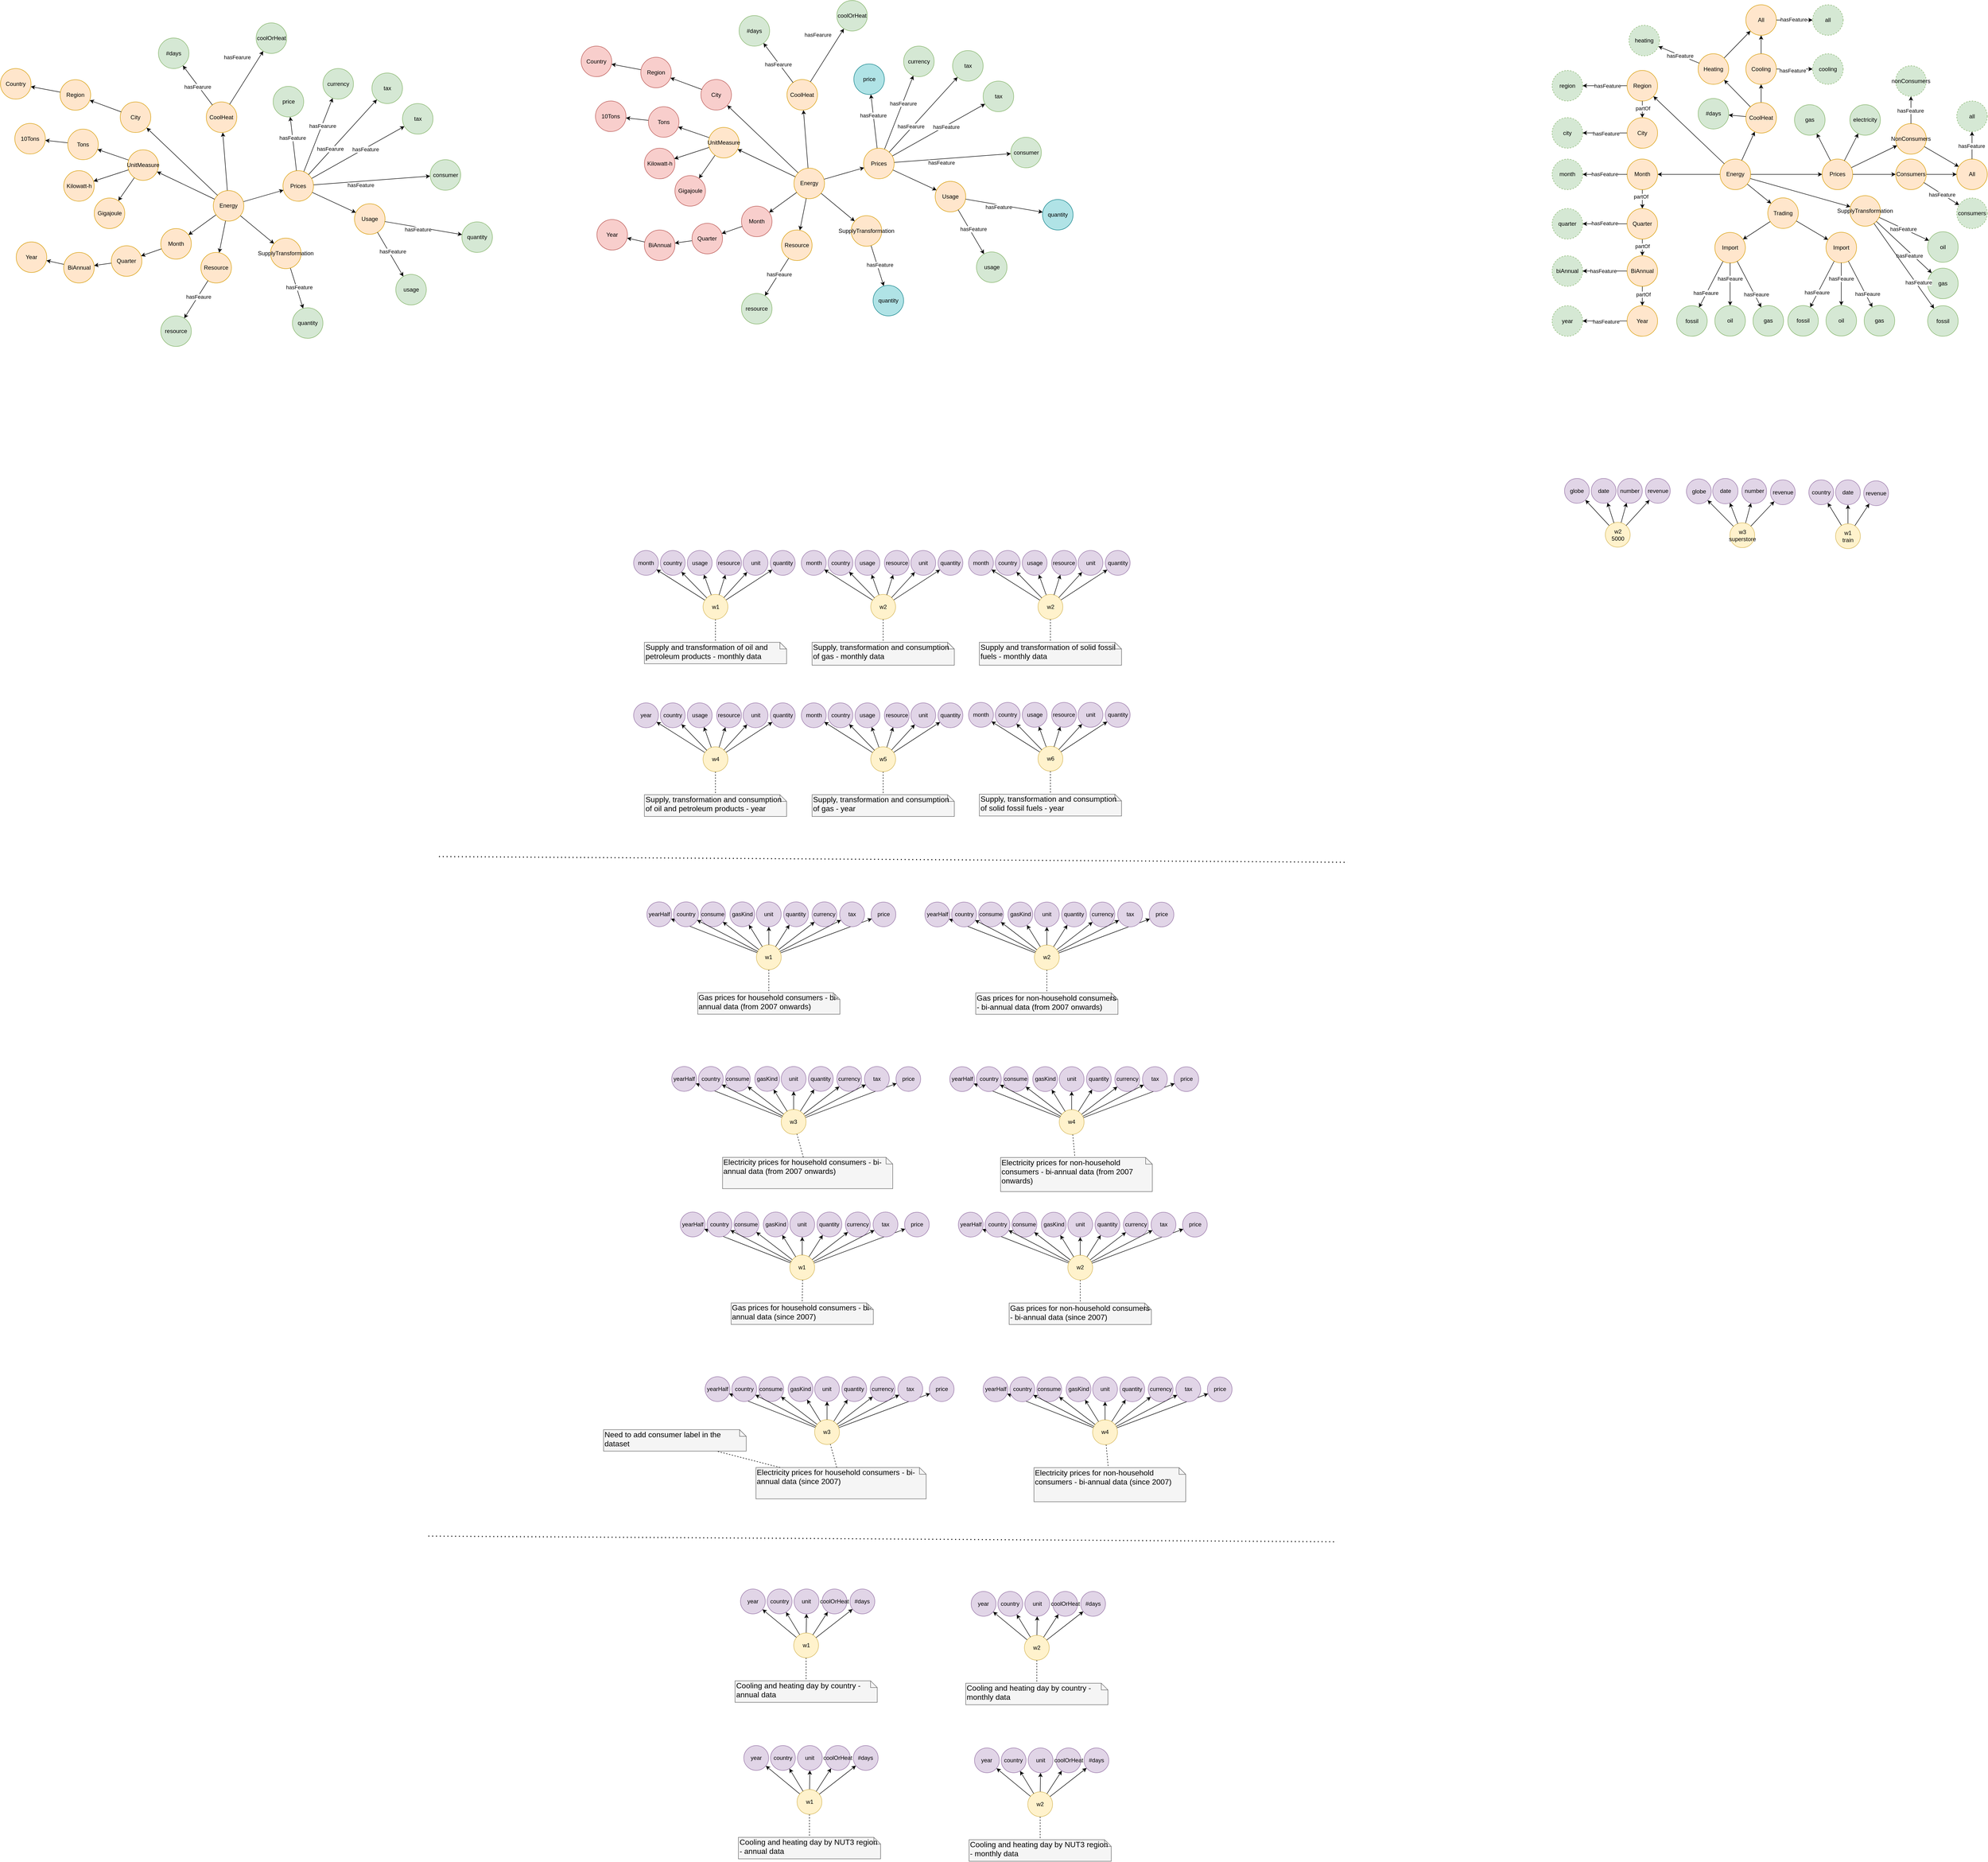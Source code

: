 <mxfile version="13.7.3" type="device"><diagram id="baUi0gjanKfdLmLa1Wta" name="Pagina-1"><mxGraphModel dx="5584" dy="-233" grid="0" gridSize="10" guides="1" tooltips="1" connect="0" arrows="1" fold="1" page="0" pageScale="1" pageWidth="827" pageHeight="1169" math="0" shadow="0"><root><mxCell id="0"/><mxCell id="1" parent="0"/><mxCell id="qGLLK0Pb5cw-l_K1oLSm-741" style="edgeStyle=none;rounded=0;orthogonalLoop=1;jettySize=auto;html=1;startArrow=none;startFill=0;" parent="1" edge="1"><mxGeometry relative="1" as="geometry"><mxPoint x="17646.0" y="-346.0" as="sourcePoint"/></mxGeometry></mxCell><mxCell id="L-2ihIOCnWuKze_OnYtf-1" style="rounded=0;orthogonalLoop=1;jettySize=auto;html=1;fontStyle=0" parent="1" source="L-2ihIOCnWuKze_OnYtf-22" target="L-2ihIOCnWuKze_OnYtf-14" edge="1"><mxGeometry relative="1" as="geometry"><mxPoint x="-13.735" y="2018.426" as="targetPoint"/></mxGeometry></mxCell><mxCell id="L-2ihIOCnWuKze_OnYtf-2" value="hasFeature" style="edgeLabel;html=1;align=center;verticalAlign=middle;resizable=0;points=[];" parent="L-2ihIOCnWuKze_OnYtf-1" vertex="1" connectable="0"><mxGeometry x="0.083" relative="1" as="geometry"><mxPoint as="offset"/></mxGeometry></mxCell><mxCell id="L-2ihIOCnWuKze_OnYtf-3" style="rounded=0;orthogonalLoop=1;jettySize=auto;html=1;fontStyle=0" parent="1" source="L-2ihIOCnWuKze_OnYtf-19" target="L-2ihIOCnWuKze_OnYtf-15" edge="1"><mxGeometry relative="1" as="geometry"><mxPoint x="-103.575" y="1953.965" as="sourcePoint"/><mxPoint x="-161.505" y="2031.644" as="targetPoint"/></mxGeometry></mxCell><mxCell id="L-2ihIOCnWuKze_OnYtf-4" value="hasFeature" style="edgeLabel;html=1;align=center;verticalAlign=middle;resizable=0;points=[];" parent="L-2ihIOCnWuKze_OnYtf-3" vertex="1" connectable="0"><mxGeometry x="0.025" y="-1" relative="1" as="geometry"><mxPoint as="offset"/></mxGeometry></mxCell><mxCell id="L-2ihIOCnWuKze_OnYtf-6" style="edgeStyle=none;rounded=0;orthogonalLoop=1;jettySize=auto;html=1;startArrow=none;startFill=0;" parent="1" source="L-2ihIOCnWuKze_OnYtf-23" target="L-2ihIOCnWuKze_OnYtf-16" edge="1"><mxGeometry relative="1" as="geometry"/></mxCell><mxCell id="L-2ihIOCnWuKze_OnYtf-7" value="hasFeature" style="edgeLabel;html=1;align=center;verticalAlign=middle;resizable=0;points=[];" parent="L-2ihIOCnWuKze_OnYtf-6" vertex="1" connectable="0"><mxGeometry x="-0.053" y="1" relative="1" as="geometry"><mxPoint as="offset"/></mxGeometry></mxCell><mxCell id="L-2ihIOCnWuKze_OnYtf-8" style="edgeStyle=none;rounded=0;orthogonalLoop=1;jettySize=auto;html=1;startArrow=none;startFill=0;" parent="1" source="L-2ihIOCnWuKze_OnYtf-29" target="L-2ihIOCnWuKze_OnYtf-19" edge="1"><mxGeometry relative="1" as="geometry"><mxPoint x="-214" y="1947.61" as="sourcePoint"/></mxGeometry></mxCell><mxCell id="L-2ihIOCnWuKze_OnYtf-62" value="partOf" style="edgeLabel;html=1;align=center;verticalAlign=middle;resizable=0;points=[];" parent="L-2ihIOCnWuKze_OnYtf-8" vertex="1" connectable="0"><mxGeometry x="-0.288" y="-3" relative="1" as="geometry"><mxPoint as="offset"/></mxGeometry></mxCell><mxCell id="L-2ihIOCnWuKze_OnYtf-9" style="edgeStyle=none;rounded=0;orthogonalLoop=1;jettySize=auto;html=1;" parent="1" source="L-2ihIOCnWuKze_OnYtf-11" target="L-2ihIOCnWuKze_OnYtf-29" edge="1"><mxGeometry relative="1" as="geometry"/></mxCell><mxCell id="L-2ihIOCnWuKze_OnYtf-10" style="edgeStyle=none;rounded=0;orthogonalLoop=1;jettySize=auto;html=1;" parent="1" source="L-2ihIOCnWuKze_OnYtf-11" target="L-2ihIOCnWuKze_OnYtf-64" edge="1"><mxGeometry relative="1" as="geometry"/></mxCell><mxCell id="L-2ihIOCnWuKze_OnYtf-67" style="edgeStyle=none;rounded=0;orthogonalLoop=1;jettySize=auto;html=1;" parent="1" source="L-2ihIOCnWuKze_OnYtf-11" target="L-2ihIOCnWuKze_OnYtf-45" edge="1"><mxGeometry relative="1" as="geometry"/></mxCell><mxCell id="L-2ihIOCnWuKze_OnYtf-101" style="edgeStyle=none;rounded=0;orthogonalLoop=1;jettySize=auto;html=1;" parent="1" source="L-2ihIOCnWuKze_OnYtf-11" target="L-2ihIOCnWuKze_OnYtf-102" edge="1"><mxGeometry relative="1" as="geometry"><mxPoint x="159.13" y="1821.121" as="targetPoint"/></mxGeometry></mxCell><mxCell id="L-2ihIOCnWuKze_OnYtf-146" style="edgeStyle=none;rounded=0;orthogonalLoop=1;jettySize=auto;html=1;" parent="1" source="L-2ihIOCnWuKze_OnYtf-11" target="L-2ihIOCnWuKze_OnYtf-128" edge="1"><mxGeometry relative="1" as="geometry"/></mxCell><mxCell id="L-2ihIOCnWuKze_OnYtf-11" value="Energy" style="ellipse;whiteSpace=wrap;html=1;aspect=fixed;fontStyle=0;fillColor=#ffe6cc;strokeColor=#d79b00;" parent="1" vertex="1"><mxGeometry x="-51" y="1777.39" width="64" height="64" as="geometry"/></mxCell><mxCell id="L-2ihIOCnWuKze_OnYtf-14" value="biAnnual" style="ellipse;whiteSpace=wrap;html=1;aspect=fixed;fontStyle=0;fillColor=#d5e8d4;strokeColor=#82b366;dashed=1;" parent="1" vertex="1"><mxGeometry x="-403" y="1979.97" width="64" height="64" as="geometry"/></mxCell><mxCell id="L-2ihIOCnWuKze_OnYtf-15" value="quarter" style="ellipse;whiteSpace=wrap;html=1;aspect=fixed;fontStyle=0;fillColor=#d5e8d4;strokeColor=#82b366;dashed=1;" parent="1" vertex="1"><mxGeometry x="-403" y="1880.97" width="64" height="64" as="geometry"/></mxCell><mxCell id="L-2ihIOCnWuKze_OnYtf-16" value="year" style="ellipse;whiteSpace=wrap;html=1;aspect=fixed;fontStyle=0;fillColor=#d5e8d4;strokeColor=#82b366;dashed=1;" parent="1" vertex="1"><mxGeometry x="-403" y="2084.68" width="64" height="64" as="geometry"/></mxCell><mxCell id="L-2ihIOCnWuKze_OnYtf-17" style="edgeStyle=none;rounded=0;orthogonalLoop=1;jettySize=auto;html=1;startArrow=none;startFill=0;" parent="1" source="L-2ihIOCnWuKze_OnYtf-19" target="L-2ihIOCnWuKze_OnYtf-22" edge="1"><mxGeometry relative="1" as="geometry"/></mxCell><mxCell id="L-2ihIOCnWuKze_OnYtf-18" value="partOf" style="edgeLabel;html=1;align=center;verticalAlign=middle;resizable=0;points=[];" parent="L-2ihIOCnWuKze_OnYtf-17" vertex="1" connectable="0"><mxGeometry x="-0.153" relative="1" as="geometry"><mxPoint as="offset"/></mxGeometry></mxCell><mxCell id="L-2ihIOCnWuKze_OnYtf-19" value="Quarter" style="ellipse;whiteSpace=wrap;html=1;aspect=fixed;fontStyle=0;fillColor=#ffe6cc;strokeColor=#d79b00;" parent="1" vertex="1"><mxGeometry x="-246" y="1880.97" width="64" height="64" as="geometry"/></mxCell><mxCell id="L-2ihIOCnWuKze_OnYtf-20" style="edgeStyle=none;rounded=0;orthogonalLoop=1;jettySize=auto;html=1;startArrow=none;startFill=0;" parent="1" source="L-2ihIOCnWuKze_OnYtf-22" target="L-2ihIOCnWuKze_OnYtf-23" edge="1"><mxGeometry relative="1" as="geometry"/></mxCell><mxCell id="L-2ihIOCnWuKze_OnYtf-21" value="partOf" style="edgeLabel;html=1;align=center;verticalAlign=middle;resizable=0;points=[];" parent="L-2ihIOCnWuKze_OnYtf-20" vertex="1" connectable="0"><mxGeometry x="-0.007" relative="1" as="geometry"><mxPoint x="2" y="-3.46" as="offset"/></mxGeometry></mxCell><mxCell id="L-2ihIOCnWuKze_OnYtf-22" value="BiAnnual" style="ellipse;whiteSpace=wrap;html=1;aspect=fixed;fontStyle=0;fillColor=#ffe6cc;strokeColor=#d79b00;" parent="1" vertex="1"><mxGeometry x="-246" y="1979.97" width="64" height="64" as="geometry"/></mxCell><mxCell id="L-2ihIOCnWuKze_OnYtf-23" value="Year" style="ellipse;whiteSpace=wrap;html=1;aspect=fixed;fontStyle=0;fillColor=#ffe6cc;strokeColor=#d79b00;" parent="1" vertex="1"><mxGeometry x="-246" y="2084.68" width="64" height="64" as="geometry"/></mxCell><mxCell id="L-2ihIOCnWuKze_OnYtf-29" value="Month" style="ellipse;whiteSpace=wrap;html=1;aspect=fixed;fontStyle=0;fillColor=#ffe6cc;strokeColor=#d79b00;" parent="1" vertex="1"><mxGeometry x="-246" y="1777.39" width="64" height="64" as="geometry"/></mxCell><mxCell id="L-2ihIOCnWuKze_OnYtf-30" style="edgeStyle=none;rounded=0;orthogonalLoop=1;jettySize=auto;html=1;startArrow=none;startFill=0;" parent="1" source="L-2ihIOCnWuKze_OnYtf-11" target="L-2ihIOCnWuKze_OnYtf-35" edge="1"><mxGeometry relative="1" as="geometry"><mxPoint x="80" y="1984.64" as="sourcePoint"/><mxPoint x="80" y="2014.64" as="targetPoint"/></mxGeometry></mxCell><mxCell id="L-2ihIOCnWuKze_OnYtf-32" style="edgeStyle=none;rounded=0;orthogonalLoop=1;jettySize=auto;html=1;startArrow=none;startFill=0;" parent="1" source="L-2ihIOCnWuKze_OnYtf-35" target="L-2ihIOCnWuKze_OnYtf-34" edge="1"><mxGeometry relative="1" as="geometry"/></mxCell><mxCell id="L-2ihIOCnWuKze_OnYtf-33" value="hasFeature" style="edgeLabel;html=1;align=center;verticalAlign=middle;resizable=0;points=[];" parent="L-2ihIOCnWuKze_OnYtf-32" vertex="1" connectable="0"><mxGeometry x="-0.053" y="1" relative="1" as="geometry"><mxPoint x="2.86" y="-1" as="offset"/></mxGeometry></mxCell><mxCell id="L-2ihIOCnWuKze_OnYtf-34" value="region" style="ellipse;whiteSpace=wrap;html=1;aspect=fixed;fontStyle=0;fillColor=#d5e8d4;strokeColor=#82b366;dashed=1;" parent="1" vertex="1"><mxGeometry x="-403" y="1591.68" width="64" height="64" as="geometry"/></mxCell><mxCell id="L-2ihIOCnWuKze_OnYtf-35" value="Region" style="ellipse;whiteSpace=wrap;html=1;aspect=fixed;fontStyle=0;fillColor=#ffe6cc;strokeColor=#d79b00;" parent="1" vertex="1"><mxGeometry x="-246" y="1591.68" width="64" height="64" as="geometry"/></mxCell><mxCell id="L-2ihIOCnWuKze_OnYtf-36" style="edgeStyle=none;rounded=0;orthogonalLoop=1;jettySize=auto;html=1;startArrow=none;startFill=0;" parent="1" source="L-2ihIOCnWuKze_OnYtf-41" target="L-2ihIOCnWuKze_OnYtf-38" edge="1"><mxGeometry relative="1" as="geometry"/></mxCell><mxCell id="L-2ihIOCnWuKze_OnYtf-37" value="hasFeature" style="edgeLabel;html=1;align=center;verticalAlign=middle;resizable=0;points=[];" parent="L-2ihIOCnWuKze_OnYtf-36" vertex="1" connectable="0"><mxGeometry x="-0.053" y="1" relative="1" as="geometry"><mxPoint as="offset"/></mxGeometry></mxCell><mxCell id="L-2ihIOCnWuKze_OnYtf-38" value="city" style="ellipse;whiteSpace=wrap;html=1;aspect=fixed;fontStyle=0;fillColor=#d5e8d4;strokeColor=#82b366;dashed=1;" parent="1" vertex="1"><mxGeometry x="-403" y="1690.53" width="64" height="64" as="geometry"/></mxCell><mxCell id="L-2ihIOCnWuKze_OnYtf-39" style="edgeStyle=none;rounded=0;orthogonalLoop=1;jettySize=auto;html=1;startArrow=none;startFill=0;" parent="1" source="L-2ihIOCnWuKze_OnYtf-35" target="L-2ihIOCnWuKze_OnYtf-41" edge="1"><mxGeometry relative="1" as="geometry"><mxPoint x="-173" y="1752.32" as="sourcePoint"/></mxGeometry></mxCell><mxCell id="L-2ihIOCnWuKze_OnYtf-40" value="partOf" style="edgeLabel;html=1;align=center;verticalAlign=middle;resizable=0;points=[];" parent="L-2ihIOCnWuKze_OnYtf-39" vertex="1" connectable="0"><mxGeometry x="-0.113" y="1" relative="1" as="geometry"><mxPoint as="offset"/></mxGeometry></mxCell><mxCell id="L-2ihIOCnWuKze_OnYtf-41" value="City" style="ellipse;whiteSpace=wrap;html=1;aspect=fixed;fontStyle=0;fillColor=#ffe6cc;strokeColor=#d79b00;" parent="1" vertex="1"><mxGeometry x="-246" y="1690.68" width="64" height="64" as="geometry"/></mxCell><mxCell id="L-2ihIOCnWuKze_OnYtf-42" value="" style="edgeStyle=none;rounded=0;orthogonalLoop=1;jettySize=auto;html=1;fontStyle=0" parent="1" source="L-2ihIOCnWuKze_OnYtf-45" target="L-2ihIOCnWuKze_OnYtf-44" edge="1"><mxGeometry relative="1" as="geometry"><mxPoint x="316.22" y="2013.665" as="sourcePoint"/><mxPoint x="-300.07" y="2313.916" as="targetPoint"/></mxGeometry></mxCell><mxCell id="L-2ihIOCnWuKze_OnYtf-43" value="hasFeature" style="edgeLabel;html=1;align=center;verticalAlign=middle;resizable=0;points=[];fontStyle=0" parent="L-2ihIOCnWuKze_OnYtf-42" vertex="1" connectable="0"><mxGeometry x="-0.142" y="1" relative="1" as="geometry"><mxPoint x="5.82" y="4.24" as="offset"/></mxGeometry></mxCell><mxCell id="L-2ihIOCnWuKze_OnYtf-44" value="oil" style="ellipse;whiteSpace=wrap;html=1;aspect=fixed;fontStyle=0;fillColor=#d5e8d4;strokeColor=#82b366;" parent="1" vertex="1"><mxGeometry x="384.0" y="1929.68" width="64" height="64" as="geometry"/></mxCell><mxCell id="L-2ihIOCnWuKze_OnYtf-45" value="SupplyTransformation" style="ellipse;whiteSpace=wrap;html=1;aspect=fixed;fontStyle=0;fillColor=#ffe6cc;strokeColor=#d79b00;" parent="1" vertex="1"><mxGeometry x="221.0" y="1854.0" width="64" height="64" as="geometry"/></mxCell><mxCell id="L-2ihIOCnWuKze_OnYtf-46" value="" style="edgeStyle=none;rounded=0;orthogonalLoop=1;jettySize=auto;html=1;fontStyle=0" parent="1" source="L-2ihIOCnWuKze_OnYtf-45" target="L-2ihIOCnWuKze_OnYtf-48" edge="1"><mxGeometry relative="1" as="geometry"><mxPoint x="409.999" y="2053.795" as="sourcePoint"/><mxPoint x="-335.63" y="2359.916" as="targetPoint"/></mxGeometry></mxCell><mxCell id="L-2ihIOCnWuKze_OnYtf-47" value="hasFeature" style="edgeLabel;html=1;align=center;verticalAlign=middle;resizable=0;points=[];fontStyle=0" parent="L-2ihIOCnWuKze_OnYtf-46" vertex="1" connectable="0"><mxGeometry x="-0.142" y="1" relative="1" as="geometry"><mxPoint x="18.82" y="25.95" as="offset"/></mxGeometry></mxCell><mxCell id="L-2ihIOCnWuKze_OnYtf-48" value="gas" style="ellipse;whiteSpace=wrap;html=1;aspect=fixed;fontStyle=0;fillColor=#d5e8d4;strokeColor=#82b366;" parent="1" vertex="1"><mxGeometry x="384.0" y="2006" width="64" height="64" as="geometry"/></mxCell><mxCell id="L-2ihIOCnWuKze_OnYtf-49" value="" style="edgeStyle=none;rounded=0;orthogonalLoop=1;jettySize=auto;html=1;fontStyle=0" parent="1" source="L-2ihIOCnWuKze_OnYtf-45" target="L-2ihIOCnWuKze_OnYtf-51" edge="1"><mxGeometry relative="1" as="geometry"><mxPoint x="410.998" y="2055.329" as="sourcePoint"/><mxPoint x="-353.79" y="2397.916" as="targetPoint"/></mxGeometry></mxCell><mxCell id="L-2ihIOCnWuKze_OnYtf-50" value="hasFeature" style="edgeLabel;html=1;align=center;verticalAlign=middle;resizable=0;points=[];fontStyle=0" parent="L-2ihIOCnWuKze_OnYtf-49" vertex="1" connectable="0"><mxGeometry x="-0.142" y="1" relative="1" as="geometry"><mxPoint x="38.65" y="47.51" as="offset"/></mxGeometry></mxCell><mxCell id="L-2ihIOCnWuKze_OnYtf-51" value="fossil" style="ellipse;whiteSpace=wrap;html=1;aspect=fixed;fontStyle=0;fillColor=#d5e8d4;strokeColor=#82b366;" parent="1" vertex="1"><mxGeometry x="384.0" y="2084.68" width="64" height="64" as="geometry"/></mxCell><mxCell id="L-2ihIOCnWuKze_OnYtf-59" style="rounded=0;orthogonalLoop=1;jettySize=auto;html=1;fontStyle=0" parent="1" source="L-2ihIOCnWuKze_OnYtf-29" target="L-2ihIOCnWuKze_OnYtf-61" edge="1"><mxGeometry relative="1" as="geometry"><mxPoint x="-246" y="1808.61" as="sourcePoint"/><mxPoint x="-161.505" y="1927.284" as="targetPoint"/></mxGeometry></mxCell><mxCell id="L-2ihIOCnWuKze_OnYtf-60" value="hasFeature" style="edgeLabel;html=1;align=center;verticalAlign=middle;resizable=0;points=[];" parent="L-2ihIOCnWuKze_OnYtf-59" vertex="1" connectable="0"><mxGeometry x="0.025" y="-1" relative="1" as="geometry"><mxPoint as="offset"/></mxGeometry></mxCell><mxCell id="L-2ihIOCnWuKze_OnYtf-61" value="month" style="ellipse;whiteSpace=wrap;html=1;aspect=fixed;fontStyle=0;fillColor=#d5e8d4;strokeColor=#82b366;dashed=1;" parent="1" vertex="1"><mxGeometry x="-403" y="1777.39" width="64" height="64" as="geometry"/></mxCell><mxCell id="L-2ihIOCnWuKze_OnYtf-69" style="edgeStyle=none;rounded=0;orthogonalLoop=1;jettySize=auto;html=1;" parent="1" source="L-2ihIOCnWuKze_OnYtf-74" target="L-2ihIOCnWuKze_OnYtf-68" edge="1"><mxGeometry relative="1" as="geometry"/></mxCell><mxCell id="L-2ihIOCnWuKze_OnYtf-72" value="hasFeaure" style="edgeLabel;html=1;align=center;verticalAlign=middle;resizable=0;points=[];" parent="L-2ihIOCnWuKze_OnYtf-69" vertex="1" connectable="0"><mxGeometry x="-0.034" y="-3" relative="1" as="geometry"><mxPoint x="-9.1" y="20.65" as="offset"/></mxGeometry></mxCell><mxCell id="L-2ihIOCnWuKze_OnYtf-75" style="edgeStyle=none;rounded=0;orthogonalLoop=1;jettySize=auto;html=1;" parent="1" source="L-2ihIOCnWuKze_OnYtf-64" target="L-2ihIOCnWuKze_OnYtf-74" edge="1"><mxGeometry relative="1" as="geometry"/></mxCell><mxCell id="L-2ihIOCnWuKze_OnYtf-77" style="edgeStyle=none;rounded=0;orthogonalLoop=1;jettySize=auto;html=1;" parent="1" source="L-2ihIOCnWuKze_OnYtf-64" target="L-2ihIOCnWuKze_OnYtf-93" edge="1"><mxGeometry relative="1" as="geometry"><mxPoint x="177.998" y="1980.254" as="targetPoint"/></mxGeometry></mxCell><mxCell id="L-2ihIOCnWuKze_OnYtf-64" value="Trading" style="ellipse;whiteSpace=wrap;html=1;aspect=fixed;fontStyle=0;fillColor=#ffe6cc;strokeColor=#d79b00;" parent="1" vertex="1"><mxGeometry x="49" y="1858.68" width="64" height="64" as="geometry"/></mxCell><mxCell id="L-2ihIOCnWuKze_OnYtf-68" value="fossil" style="ellipse;whiteSpace=wrap;html=1;aspect=fixed;fontStyle=0;fillColor=#d5e8d4;strokeColor=#82b366;" parent="1" vertex="1"><mxGeometry x="-142" y="2084.68" width="64" height="64" as="geometry"/></mxCell><mxCell id="L-2ihIOCnWuKze_OnYtf-74" value="Import" style="ellipse;whiteSpace=wrap;html=1;aspect=fixed;fontStyle=0;fillColor=#ffe6cc;strokeColor=#d79b00;" parent="1" vertex="1"><mxGeometry x="-62" y="1931.1" width="64" height="64" as="geometry"/></mxCell><mxCell id="L-2ihIOCnWuKze_OnYtf-78" value="oil" style="ellipse;whiteSpace=wrap;html=1;aspect=fixed;fontStyle=0;fillColor=#d5e8d4;strokeColor=#82b366;" parent="1" vertex="1"><mxGeometry x="-62" y="2084.39" width="64" height="64" as="geometry"/></mxCell><mxCell id="L-2ihIOCnWuKze_OnYtf-79" value="gas" style="ellipse;whiteSpace=wrap;html=1;aspect=fixed;fontStyle=0;fillColor=#d5e8d4;strokeColor=#82b366;" parent="1" vertex="1"><mxGeometry x="18" y="2084.39" width="64" height="64" as="geometry"/></mxCell><mxCell id="L-2ihIOCnWuKze_OnYtf-82" style="edgeStyle=none;rounded=0;orthogonalLoop=1;jettySize=auto;html=1;" parent="1" source="L-2ihIOCnWuKze_OnYtf-74" target="L-2ihIOCnWuKze_OnYtf-78" edge="1"><mxGeometry relative="1" as="geometry"><mxPoint x="-44.808" y="1980.049" as="sourcePoint"/><mxPoint x="-49.917" y="2054.458" as="targetPoint"/></mxGeometry></mxCell><mxCell id="L-2ihIOCnWuKze_OnYtf-83" value="hasFeaure" style="edgeLabel;html=1;align=center;verticalAlign=middle;resizable=0;points=[];" parent="L-2ihIOCnWuKze_OnYtf-82" vertex="1" connectable="0"><mxGeometry x="-0.034" y="-3" relative="1" as="geometry"><mxPoint x="3" y="-10" as="offset"/></mxGeometry></mxCell><mxCell id="L-2ihIOCnWuKze_OnYtf-84" style="edgeStyle=none;rounded=0;orthogonalLoop=1;jettySize=auto;html=1;" parent="1" source="L-2ihIOCnWuKze_OnYtf-74" target="L-2ihIOCnWuKze_OnYtf-79" edge="1"><mxGeometry relative="1" as="geometry"><mxPoint x="-41.101" y="1980.044" as="sourcePoint"/><mxPoint x="-31.06" y="2133.746" as="targetPoint"/></mxGeometry></mxCell><mxCell id="L-2ihIOCnWuKze_OnYtf-85" value="hasFeaure" style="edgeLabel;html=1;align=center;verticalAlign=middle;resizable=0;points=[];" parent="L-2ihIOCnWuKze_OnYtf-84" vertex="1" connectable="0"><mxGeometry x="-0.034" y="-3" relative="1" as="geometry"><mxPoint x="18.32" y="20.94" as="offset"/></mxGeometry></mxCell><mxCell id="L-2ihIOCnWuKze_OnYtf-90" style="edgeStyle=none;rounded=0;orthogonalLoop=1;jettySize=auto;html=1;" parent="1" source="L-2ihIOCnWuKze_OnYtf-93" target="L-2ihIOCnWuKze_OnYtf-92" edge="1"><mxGeometry relative="1" as="geometry"/></mxCell><mxCell id="L-2ihIOCnWuKze_OnYtf-91" value="hasFeaure" style="edgeLabel;html=1;align=center;verticalAlign=middle;resizable=0;points=[];" parent="L-2ihIOCnWuKze_OnYtf-90" vertex="1" connectable="0"><mxGeometry x="-0.034" y="-3" relative="1" as="geometry"><mxPoint x="-9.1" y="20.65" as="offset"/></mxGeometry></mxCell><mxCell id="L-2ihIOCnWuKze_OnYtf-92" value="fossil" style="ellipse;whiteSpace=wrap;html=1;aspect=fixed;fontStyle=0;fillColor=#d5e8d4;strokeColor=#82b366;" parent="1" vertex="1"><mxGeometry x="91" y="2084.39" width="64" height="64" as="geometry"/></mxCell><mxCell id="L-2ihIOCnWuKze_OnYtf-93" value="Import" style="ellipse;whiteSpace=wrap;html=1;aspect=fixed;fontStyle=0;fillColor=#ffe6cc;strokeColor=#d79b00;" parent="1" vertex="1"><mxGeometry x="171" y="1930.81" width="64" height="64" as="geometry"/></mxCell><mxCell id="L-2ihIOCnWuKze_OnYtf-94" value="oil" style="ellipse;whiteSpace=wrap;html=1;aspect=fixed;fontStyle=0;fillColor=#d5e8d4;strokeColor=#82b366;" parent="1" vertex="1"><mxGeometry x="171" y="2084.1" width="64" height="64" as="geometry"/></mxCell><mxCell id="L-2ihIOCnWuKze_OnYtf-95" value="gas" style="ellipse;whiteSpace=wrap;html=1;aspect=fixed;fontStyle=0;fillColor=#d5e8d4;strokeColor=#82b366;" parent="1" vertex="1"><mxGeometry x="251" y="2084.1" width="64" height="64" as="geometry"/></mxCell><mxCell id="L-2ihIOCnWuKze_OnYtf-96" style="edgeStyle=none;rounded=0;orthogonalLoop=1;jettySize=auto;html=1;" parent="1" source="L-2ihIOCnWuKze_OnYtf-93" target="L-2ihIOCnWuKze_OnYtf-94" edge="1"><mxGeometry relative="1" as="geometry"><mxPoint x="188.192" y="1979.759" as="sourcePoint"/><mxPoint x="183.083" y="2054.168" as="targetPoint"/></mxGeometry></mxCell><mxCell id="L-2ihIOCnWuKze_OnYtf-97" value="hasFeaure" style="edgeLabel;html=1;align=center;verticalAlign=middle;resizable=0;points=[];" parent="L-2ihIOCnWuKze_OnYtf-96" vertex="1" connectable="0"><mxGeometry x="-0.034" y="-3" relative="1" as="geometry"><mxPoint x="3" y="-10" as="offset"/></mxGeometry></mxCell><mxCell id="L-2ihIOCnWuKze_OnYtf-98" style="edgeStyle=none;rounded=0;orthogonalLoop=1;jettySize=auto;html=1;" parent="1" source="L-2ihIOCnWuKze_OnYtf-93" target="L-2ihIOCnWuKze_OnYtf-95" edge="1"><mxGeometry relative="1" as="geometry"><mxPoint x="191.899" y="1979.754" as="sourcePoint"/><mxPoint x="201.94" y="2133.456" as="targetPoint"/></mxGeometry></mxCell><mxCell id="L-2ihIOCnWuKze_OnYtf-99" value="hasFeaure" style="edgeLabel;html=1;align=center;verticalAlign=middle;resizable=0;points=[];" parent="L-2ihIOCnWuKze_OnYtf-98" vertex="1" connectable="0"><mxGeometry x="-0.034" y="-3" relative="1" as="geometry"><mxPoint x="18.32" y="20.94" as="offset"/></mxGeometry></mxCell><mxCell id="L-2ihIOCnWuKze_OnYtf-105" style="edgeStyle=none;rounded=0;orthogonalLoop=1;jettySize=auto;html=1;" parent="1" source="L-2ihIOCnWuKze_OnYtf-102" target="L-2ihIOCnWuKze_OnYtf-104" edge="1"><mxGeometry relative="1" as="geometry"/></mxCell><mxCell id="L-2ihIOCnWuKze_OnYtf-107" style="edgeStyle=none;rounded=0;orthogonalLoop=1;jettySize=auto;html=1;" parent="1" source="L-2ihIOCnWuKze_OnYtf-102" target="L-2ihIOCnWuKze_OnYtf-106" edge="1"><mxGeometry relative="1" as="geometry"/></mxCell><mxCell id="L-2ihIOCnWuKze_OnYtf-122" style="edgeStyle=none;rounded=0;orthogonalLoop=1;jettySize=auto;html=1;" parent="1" source="L-2ihIOCnWuKze_OnYtf-102" target="L-2ihIOCnWuKze_OnYtf-121" edge="1"><mxGeometry relative="1" as="geometry"/></mxCell><mxCell id="L-2ihIOCnWuKze_OnYtf-102" value="Prices" style="ellipse;whiteSpace=wrap;html=1;aspect=fixed;fontStyle=0;fillColor=#ffe6cc;strokeColor=#d79b00;" parent="1" vertex="1"><mxGeometry x="163.0" y="1777.39" width="64" height="64" as="geometry"/></mxCell><mxCell id="L-2ihIOCnWuKze_OnYtf-116" style="edgeStyle=none;rounded=0;orthogonalLoop=1;jettySize=auto;html=1;" parent="1" source="L-2ihIOCnWuKze_OnYtf-104" target="L-2ihIOCnWuKze_OnYtf-115" edge="1"><mxGeometry relative="1" as="geometry"/></mxCell><mxCell id="L-2ihIOCnWuKze_OnYtf-104" value="Consumers" style="ellipse;whiteSpace=wrap;html=1;aspect=fixed;fontStyle=0;fillColor=#ffe6cc;strokeColor=#d79b00;" parent="1" vertex="1"><mxGeometry x="317.0" y="1777.39" width="64" height="64" as="geometry"/></mxCell><mxCell id="L-2ihIOCnWuKze_OnYtf-117" style="edgeStyle=none;rounded=0;orthogonalLoop=1;jettySize=auto;html=1;" parent="1" source="L-2ihIOCnWuKze_OnYtf-106" target="L-2ihIOCnWuKze_OnYtf-115" edge="1"><mxGeometry relative="1" as="geometry"/></mxCell><mxCell id="L-2ihIOCnWuKze_OnYtf-106" value="NonConsumers" style="ellipse;whiteSpace=wrap;html=1;aspect=fixed;fontStyle=0;fillColor=#ffe6cc;strokeColor=#d79b00;" parent="1" vertex="1"><mxGeometry x="317.0" y="1703.0" width="64" height="64" as="geometry"/></mxCell><mxCell id="L-2ihIOCnWuKze_OnYtf-108" style="edgeStyle=none;rounded=0;orthogonalLoop=1;jettySize=auto;html=1;startArrow=none;startFill=0;" parent="1" source="L-2ihIOCnWuKze_OnYtf-106" target="L-2ihIOCnWuKze_OnYtf-110" edge="1"><mxGeometry relative="1" as="geometry"><mxPoint x="832.0" y="1691.15" as="sourcePoint"/></mxGeometry></mxCell><mxCell id="L-2ihIOCnWuKze_OnYtf-109" value="hasFeature" style="edgeLabel;html=1;align=center;verticalAlign=middle;resizable=0;points=[];" parent="L-2ihIOCnWuKze_OnYtf-108" vertex="1" connectable="0"><mxGeometry x="-0.053" y="1" relative="1" as="geometry"><mxPoint as="offset"/></mxGeometry></mxCell><mxCell id="L-2ihIOCnWuKze_OnYtf-110" value="nonConsumers" style="ellipse;whiteSpace=wrap;html=1;aspect=fixed;fontStyle=0;fillColor=#d5e8d4;strokeColor=#82b366;dashed=1;" parent="1" vertex="1"><mxGeometry x="317" y="1581.82" width="64" height="64" as="geometry"/></mxCell><mxCell id="L-2ihIOCnWuKze_OnYtf-111" style="rounded=0;orthogonalLoop=1;jettySize=auto;html=1;fontStyle=0" parent="1" source="L-2ihIOCnWuKze_OnYtf-104" target="L-2ihIOCnWuKze_OnYtf-113" edge="1"><mxGeometry relative="1" as="geometry"><mxPoint x="832.0" y="1774.61" as="sourcePoint"/><mxPoint x="916.495" y="1893.284" as="targetPoint"/></mxGeometry></mxCell><mxCell id="L-2ihIOCnWuKze_OnYtf-112" value="hasFeature" style="edgeLabel;html=1;align=center;verticalAlign=middle;resizable=0;points=[];" parent="L-2ihIOCnWuKze_OnYtf-111" vertex="1" connectable="0"><mxGeometry x="0.025" y="-1" relative="1" as="geometry"><mxPoint as="offset"/></mxGeometry></mxCell><mxCell id="L-2ihIOCnWuKze_OnYtf-113" value="consumers" style="ellipse;whiteSpace=wrap;html=1;aspect=fixed;fontStyle=0;fillColor=#d5e8d4;strokeColor=#82b366;dashed=1;" parent="1" vertex="1"><mxGeometry x="445" y="1858.97" width="64" height="64" as="geometry"/></mxCell><mxCell id="L-2ihIOCnWuKze_OnYtf-115" value="All" style="ellipse;whiteSpace=wrap;html=1;aspect=fixed;fontStyle=0;fillColor=#ffe6cc;strokeColor=#d79b00;" parent="1" vertex="1"><mxGeometry x="445.0" y="1777.39" width="64" height="64" as="geometry"/></mxCell><mxCell id="L-2ihIOCnWuKze_OnYtf-118" value="all" style="ellipse;whiteSpace=wrap;html=1;aspect=fixed;fontStyle=0;fillColor=#d5e8d4;strokeColor=#82b366;dashed=1;" parent="1" vertex="1"><mxGeometry x="445" y="1655.68" width="64" height="64" as="geometry"/></mxCell><mxCell id="L-2ihIOCnWuKze_OnYtf-119" style="edgeStyle=none;rounded=0;orthogonalLoop=1;jettySize=auto;html=1;startArrow=none;startFill=0;" parent="1" source="L-2ihIOCnWuKze_OnYtf-115" target="L-2ihIOCnWuKze_OnYtf-118" edge="1"><mxGeometry relative="1" as="geometry"><mxPoint x="620.223" y="1744.962" as="sourcePoint"/><mxPoint x="699.802" y="1709.095" as="targetPoint"/></mxGeometry></mxCell><mxCell id="L-2ihIOCnWuKze_OnYtf-120" value="hasFeature" style="edgeLabel;html=1;align=center;verticalAlign=middle;resizable=0;points=[];" parent="L-2ihIOCnWuKze_OnYtf-119" vertex="1" connectable="0"><mxGeometry x="-0.053" y="1" relative="1" as="geometry"><mxPoint as="offset"/></mxGeometry></mxCell><mxCell id="L-2ihIOCnWuKze_OnYtf-121" value="gas" style="ellipse;whiteSpace=wrap;html=1;aspect=fixed;fontStyle=0;fillColor=#d5e8d4;strokeColor=#82b366;" parent="1" vertex="1"><mxGeometry x="105" y="1663.39" width="64" height="64" as="geometry"/></mxCell><mxCell id="L-2ihIOCnWuKze_OnYtf-123" value="electricity" style="ellipse;whiteSpace=wrap;html=1;aspect=fixed;fontStyle=0;fillColor=#d5e8d4;strokeColor=#82b366;" parent="1" vertex="1"><mxGeometry x="221" y="1663.39" width="64" height="64" as="geometry"/></mxCell><mxCell id="L-2ihIOCnWuKze_OnYtf-124" style="edgeStyle=none;rounded=0;orthogonalLoop=1;jettySize=auto;html=1;" parent="1" source="L-2ihIOCnWuKze_OnYtf-102" target="L-2ihIOCnWuKze_OnYtf-123" edge="1"><mxGeometry relative="1" as="geometry"><mxPoint x="423.717" y="1857.204" as="sourcePoint"/><mxPoint x="581.256" y="2057.858" as="targetPoint"/></mxGeometry></mxCell><mxCell id="L-2ihIOCnWuKze_OnYtf-125" style="edgeStyle=none;rounded=0;orthogonalLoop=1;jettySize=auto;html=1;" parent="1" source="L-2ihIOCnWuKze_OnYtf-128" target="L-2ihIOCnWuKze_OnYtf-130" edge="1"><mxGeometry relative="1" as="geometry"/></mxCell><mxCell id="L-2ihIOCnWuKze_OnYtf-126" style="edgeStyle=none;rounded=0;orthogonalLoop=1;jettySize=auto;html=1;" parent="1" source="L-2ihIOCnWuKze_OnYtf-128" target="L-2ihIOCnWuKze_OnYtf-132" edge="1"><mxGeometry relative="1" as="geometry"/></mxCell><mxCell id="L-2ihIOCnWuKze_OnYtf-128" value="CoolHeat" style="ellipse;whiteSpace=wrap;html=1;aspect=fixed;fontStyle=0;fillColor=#ffe6cc;strokeColor=#d79b00;" parent="1" vertex="1"><mxGeometry x="3.0" y="1658.85" width="64" height="64" as="geometry"/></mxCell><mxCell id="L-2ihIOCnWuKze_OnYtf-129" style="edgeStyle=none;rounded=0;orthogonalLoop=1;jettySize=auto;html=1;" parent="1" source="L-2ihIOCnWuKze_OnYtf-130" target="L-2ihIOCnWuKze_OnYtf-139" edge="1"><mxGeometry relative="1" as="geometry"/></mxCell><mxCell id="L-2ihIOCnWuKze_OnYtf-130" value="Cooling" style="ellipse;whiteSpace=wrap;html=1;aspect=fixed;fontStyle=0;fillColor=#ffe6cc;strokeColor=#d79b00;" parent="1" vertex="1"><mxGeometry x="3.0" y="1556.68" width="64" height="64" as="geometry"/></mxCell><mxCell id="L-2ihIOCnWuKze_OnYtf-131" style="edgeStyle=none;rounded=0;orthogonalLoop=1;jettySize=auto;html=1;" parent="1" source="L-2ihIOCnWuKze_OnYtf-132" target="L-2ihIOCnWuKze_OnYtf-139" edge="1"><mxGeometry relative="1" as="geometry"/></mxCell><mxCell id="L-2ihIOCnWuKze_OnYtf-132" value="Heating" style="ellipse;whiteSpace=wrap;html=1;aspect=fixed;fontStyle=0;fillColor=#ffe6cc;strokeColor=#d79b00;" parent="1" vertex="1"><mxGeometry x="-97.0" y="1556.68" width="64" height="64" as="geometry"/></mxCell><mxCell id="L-2ihIOCnWuKze_OnYtf-133" style="edgeStyle=none;rounded=0;orthogonalLoop=1;jettySize=auto;html=1;startArrow=none;startFill=0;" parent="1" source="L-2ihIOCnWuKze_OnYtf-132" target="L-2ihIOCnWuKze_OnYtf-135" edge="1"><mxGeometry relative="1" as="geometry"><mxPoint x="712.0" y="1173.62" as="sourcePoint"/></mxGeometry></mxCell><mxCell id="L-2ihIOCnWuKze_OnYtf-134" value="hasFeature" style="edgeLabel;html=1;align=center;verticalAlign=middle;resizable=0;points=[];" parent="L-2ihIOCnWuKze_OnYtf-133" vertex="1" connectable="0"><mxGeometry x="-0.053" y="1" relative="1" as="geometry"><mxPoint as="offset"/></mxGeometry></mxCell><mxCell id="L-2ihIOCnWuKze_OnYtf-135" value="heating" style="ellipse;whiteSpace=wrap;html=1;aspect=fixed;fontStyle=0;fillColor=#d5e8d4;strokeColor=#82b366;dashed=1;" parent="1" vertex="1"><mxGeometry x="-242" y="1497" width="64" height="64" as="geometry"/></mxCell><mxCell id="L-2ihIOCnWuKze_OnYtf-136" style="rounded=0;orthogonalLoop=1;jettySize=auto;html=1;fontStyle=0" parent="1" source="L-2ihIOCnWuKze_OnYtf-130" target="L-2ihIOCnWuKze_OnYtf-138" edge="1"><mxGeometry relative="1" as="geometry"><mxPoint x="712.0" y="1257.08" as="sourcePoint"/><mxPoint x="796.495" y="1375.754" as="targetPoint"/></mxGeometry></mxCell><mxCell id="L-2ihIOCnWuKze_OnYtf-137" value="hasFeature" style="edgeLabel;html=1;align=center;verticalAlign=middle;resizable=0;points=[];" parent="L-2ihIOCnWuKze_OnYtf-136" vertex="1" connectable="0"><mxGeometry x="0.025" y="-1" relative="1" as="geometry"><mxPoint x="-5.17" y="2" as="offset"/></mxGeometry></mxCell><mxCell id="L-2ihIOCnWuKze_OnYtf-138" value="cooling" style="ellipse;whiteSpace=wrap;html=1;aspect=fixed;fontStyle=0;fillColor=#d5e8d4;strokeColor=#82b366;dashed=1;" parent="1" vertex="1"><mxGeometry x="143" y="1556.68" width="64" height="64" as="geometry"/></mxCell><mxCell id="L-2ihIOCnWuKze_OnYtf-139" value="All" style="ellipse;whiteSpace=wrap;html=1;aspect=fixed;fontStyle=0;fillColor=#ffe6cc;strokeColor=#d79b00;" parent="1" vertex="1"><mxGeometry x="3.0" y="1454.0" width="64" height="64" as="geometry"/></mxCell><mxCell id="L-2ihIOCnWuKze_OnYtf-140" value="all" style="ellipse;whiteSpace=wrap;html=1;aspect=fixed;fontStyle=0;fillColor=#d5e8d4;strokeColor=#82b366;dashed=1;" parent="1" vertex="1"><mxGeometry x="143" y="1454" width="64" height="64" as="geometry"/></mxCell><mxCell id="L-2ihIOCnWuKze_OnYtf-141" style="edgeStyle=none;rounded=0;orthogonalLoop=1;jettySize=auto;html=1;startArrow=none;startFill=0;" parent="1" source="L-2ihIOCnWuKze_OnYtf-139" target="L-2ihIOCnWuKze_OnYtf-140" edge="1"><mxGeometry relative="1" as="geometry"><mxPoint x="500.223" y="1185.252" as="sourcePoint"/><mxPoint x="579.802" y="1149.385" as="targetPoint"/></mxGeometry></mxCell><mxCell id="L-2ihIOCnWuKze_OnYtf-142" value="hasFeature" style="edgeLabel;html=1;align=center;verticalAlign=middle;resizable=0;points=[];" parent="L-2ihIOCnWuKze_OnYtf-141" vertex="1" connectable="0"><mxGeometry x="-0.053" y="1" relative="1" as="geometry"><mxPoint as="offset"/></mxGeometry></mxCell><mxCell id="L-2ihIOCnWuKze_OnYtf-144" value="#days" style="ellipse;whiteSpace=wrap;html=1;aspect=fixed;fontStyle=0;fillColor=#d5e8d4;strokeColor=#82b366;" parent="1" vertex="1"><mxGeometry x="-97" y="1650.32" width="64" height="64" as="geometry"/></mxCell><mxCell id="L-2ihIOCnWuKze_OnYtf-145" style="edgeStyle=none;rounded=0;orthogonalLoop=1;jettySize=auto;html=1;" parent="1" source="L-2ihIOCnWuKze_OnYtf-128" target="L-2ihIOCnWuKze_OnYtf-144" edge="1"><mxGeometry relative="1" as="geometry"><mxPoint x="303.717" y="1297.494" as="sourcePoint"/><mxPoint x="461.256" y="1498.148" as="targetPoint"/></mxGeometry></mxCell><mxCell id="SRXk_580oUaPjmxikrYX-1" style="edgeStyle=none;rounded=0;orthogonalLoop=1;jettySize=auto;html=1;" parent="1" source="SRXk_580oUaPjmxikrYX-3" target="SRXk_580oUaPjmxikrYX-4" edge="1"><mxGeometry relative="1" as="geometry"/></mxCell><mxCell id="SRXk_580oUaPjmxikrYX-2" style="edgeStyle=none;rounded=0;orthogonalLoop=1;jettySize=auto;html=1;" parent="1" source="SRXk_580oUaPjmxikrYX-3" target="SRXk_580oUaPjmxikrYX-5" edge="1"><mxGeometry relative="1" as="geometry"/></mxCell><mxCell id="SRXk_580oUaPjmxikrYX-3" value="w3&lt;br&gt;superstore" style="ellipse;whiteSpace=wrap;html=1;aspect=fixed;fontStyle=0;fillColor=#fff2cc;strokeColor=#d6b656;" parent="1" vertex="1"><mxGeometry x="-30.5" y="2539.68" width="52" height="52" as="geometry"/></mxCell><mxCell id="SRXk_580oUaPjmxikrYX-4" value="globe" style="ellipse;whiteSpace=wrap;html=1;aspect=fixed;fontStyle=0;fillColor=#e1d5e7;strokeColor=#9673a6;" parent="1" vertex="1"><mxGeometry x="-121.5" y="2447.68" width="52" height="52" as="geometry"/></mxCell><mxCell id="SRXk_580oUaPjmxikrYX-5" value="number" style="ellipse;whiteSpace=wrap;html=1;aspect=fixed;fontStyle=0;fillColor=#e1d5e7;strokeColor=#9673a6;" parent="1" vertex="1"><mxGeometry x="-5.5" y="2447.18" width="52" height="52" as="geometry"/></mxCell><mxCell id="SRXk_580oUaPjmxikrYX-6" style="edgeStyle=none;rounded=0;orthogonalLoop=1;jettySize=auto;html=1;" parent="1" source="SRXk_580oUaPjmxikrYX-9" target="SRXk_580oUaPjmxikrYX-10" edge="1"><mxGeometry relative="1" as="geometry"/></mxCell><mxCell id="SRXk_580oUaPjmxikrYX-7" style="edgeStyle=none;rounded=0;orthogonalLoop=1;jettySize=auto;html=1;" parent="1" source="SRXk_580oUaPjmxikrYX-9" target="SRXk_580oUaPjmxikrYX-11" edge="1"><mxGeometry relative="1" as="geometry"/></mxCell><mxCell id="SRXk_580oUaPjmxikrYX-8" style="edgeStyle=none;rounded=0;orthogonalLoop=1;jettySize=auto;html=1;" parent="1" source="SRXk_580oUaPjmxikrYX-9" target="SRXk_580oUaPjmxikrYX-17" edge="1"><mxGeometry relative="1" as="geometry"/></mxCell><mxCell id="SRXk_580oUaPjmxikrYX-9" value="w1&lt;br&gt;train" style="ellipse;whiteSpace=wrap;html=1;aspect=fixed;fontStyle=0;fillColor=#fff2cc;strokeColor=#d6b656;" parent="1" vertex="1"><mxGeometry x="191" y="2541.68" width="52" height="52" as="geometry"/></mxCell><mxCell id="SRXk_580oUaPjmxikrYX-10" value="country" style="ellipse;whiteSpace=wrap;html=1;aspect=fixed;fontStyle=0;fillColor=#e1d5e7;strokeColor=#9673a6;" parent="1" vertex="1"><mxGeometry x="135" y="2449.68" width="52" height="52" as="geometry"/></mxCell><mxCell id="SRXk_580oUaPjmxikrYX-11" value="revenue" style="ellipse;whiteSpace=wrap;html=1;aspect=fixed;fontStyle=0;fillColor=#e1d5e7;strokeColor=#9673a6;" parent="1" vertex="1"><mxGeometry x="250" y="2451.68" width="52" height="52" as="geometry"/></mxCell><mxCell id="SRXk_580oUaPjmxikrYX-12" style="edgeStyle=none;rounded=0;orthogonalLoop=1;jettySize=auto;html=1;" parent="1" source="SRXk_580oUaPjmxikrYX-14" target="SRXk_580oUaPjmxikrYX-15" edge="1"><mxGeometry relative="1" as="geometry"/></mxCell><mxCell id="SRXk_580oUaPjmxikrYX-13" style="edgeStyle=none;rounded=0;orthogonalLoop=1;jettySize=auto;html=1;" parent="1" source="SRXk_580oUaPjmxikrYX-14" target="SRXk_580oUaPjmxikrYX-16" edge="1"><mxGeometry relative="1" as="geometry"/></mxCell><mxCell id="SRXk_580oUaPjmxikrYX-14" value="w2&lt;br&gt;5000" style="ellipse;whiteSpace=wrap;html=1;aspect=fixed;fontStyle=0;fillColor=#fff2cc;strokeColor=#d6b656;" parent="1" vertex="1"><mxGeometry x="-291.5" y="2538.68" width="52" height="52" as="geometry"/></mxCell><mxCell id="SRXk_580oUaPjmxikrYX-15" value="globe" style="ellipse;whiteSpace=wrap;html=1;aspect=fixed;fontStyle=0;fillColor=#e1d5e7;strokeColor=#9673a6;" parent="1" vertex="1"><mxGeometry x="-377" y="2446.68" width="52" height="52" as="geometry"/></mxCell><mxCell id="SRXk_580oUaPjmxikrYX-16" value="number" style="ellipse;whiteSpace=wrap;html=1;aspect=fixed;fontStyle=0;fillColor=#e1d5e7;strokeColor=#9673a6;" parent="1" vertex="1"><mxGeometry x="-266" y="2446.68" width="52" height="52" as="geometry"/></mxCell><mxCell id="SRXk_580oUaPjmxikrYX-17" value="date" style="ellipse;whiteSpace=wrap;html=1;aspect=fixed;fontStyle=0;fillColor=#e1d5e7;strokeColor=#9673a6;" parent="1" vertex="1"><mxGeometry x="191" y="2449.68" width="52" height="52" as="geometry"/></mxCell><mxCell id="SRXk_580oUaPjmxikrYX-18" value="date" style="ellipse;whiteSpace=wrap;html=1;aspect=fixed;fontStyle=0;fillColor=#e1d5e7;strokeColor=#9673a6;" parent="1" vertex="1"><mxGeometry x="-321" y="2446.68" width="52" height="52" as="geometry"/></mxCell><mxCell id="SRXk_580oUaPjmxikrYX-19" style="edgeStyle=none;rounded=0;orthogonalLoop=1;jettySize=auto;html=1;" parent="1" source="SRXk_580oUaPjmxikrYX-14" target="SRXk_580oUaPjmxikrYX-18" edge="1"><mxGeometry relative="1" as="geometry"><mxPoint x="-255.5" y="2548.68" as="sourcePoint"/><mxPoint x="-255.5" y="2508.68" as="targetPoint"/></mxGeometry></mxCell><mxCell id="SRXk_580oUaPjmxikrYX-20" value="date" style="ellipse;whiteSpace=wrap;html=1;aspect=fixed;fontStyle=0;fillColor=#e1d5e7;strokeColor=#9673a6;" parent="1" vertex="1"><mxGeometry x="-66.5" y="2446.68" width="53" height="53" as="geometry"/></mxCell><mxCell id="SRXk_580oUaPjmxikrYX-21" style="edgeStyle=none;rounded=0;orthogonalLoop=1;jettySize=auto;html=1;" parent="1" source="SRXk_580oUaPjmxikrYX-3" target="SRXk_580oUaPjmxikrYX-20" edge="1"><mxGeometry relative="1" as="geometry"><mxPoint x="5.501" y="2543.816" as="sourcePoint"/><mxPoint x="1.43" y="2509.68" as="targetPoint"/></mxGeometry></mxCell><mxCell id="SRXk_580oUaPjmxikrYX-22" value="revenue" style="ellipse;whiteSpace=wrap;html=1;aspect=fixed;fontStyle=0;fillColor=#e1d5e7;strokeColor=#9673a6;" parent="1" vertex="1"><mxGeometry x="-207.5" y="2446.68" width="52" height="52" as="geometry"/></mxCell><mxCell id="SRXk_580oUaPjmxikrYX-23" style="edgeStyle=none;rounded=0;orthogonalLoop=1;jettySize=auto;html=1;" parent="1" source="SRXk_580oUaPjmxikrYX-14" target="SRXk_580oUaPjmxikrYX-22" edge="1"><mxGeometry relative="1" as="geometry"><mxPoint x="-248.606" y="2549.611" as="sourcePoint"/><mxPoint x="-236.841" y="2507.764" as="targetPoint"/></mxGeometry></mxCell><mxCell id="SRXk_580oUaPjmxikrYX-24" value="revenue" style="ellipse;whiteSpace=wrap;html=1;aspect=fixed;fontStyle=0;fillColor=#e1d5e7;strokeColor=#9673a6;" parent="1" vertex="1"><mxGeometry x="54.5" y="2449.68" width="52" height="52" as="geometry"/></mxCell><mxCell id="SRXk_580oUaPjmxikrYX-25" style="edgeStyle=none;rounded=0;orthogonalLoop=1;jettySize=auto;html=1;" parent="1" source="SRXk_580oUaPjmxikrYX-3" target="SRXk_580oUaPjmxikrYX-24" edge="1"><mxGeometry relative="1" as="geometry"><mxPoint x="12.101" y="2550.532" as="sourcePoint"/><mxPoint x="23.716" y="2508.279" as="targetPoint"/></mxGeometry></mxCell><mxCell id="SRXk_580oUaPjmxikrYX-32" style="edgeStyle=none;rounded=0;orthogonalLoop=1;jettySize=auto;html=1;startArrow=none;startFill=0;" parent="1" source="SRXk_580oUaPjmxikrYX-50" target="SRXk_580oUaPjmxikrYX-45" edge="1"><mxGeometry relative="1" as="geometry"><mxPoint x="-2159" y="2085.61" as="sourcePoint"/></mxGeometry></mxCell><mxCell id="SRXk_580oUaPjmxikrYX-34" style="edgeStyle=none;rounded=0;orthogonalLoop=1;jettySize=auto;html=1;" parent="1" source="SRXk_580oUaPjmxikrYX-39" target="SRXk_580oUaPjmxikrYX-50" edge="1"><mxGeometry relative="1" as="geometry"/></mxCell><mxCell id="SRXk_580oUaPjmxikrYX-36" style="edgeStyle=none;rounded=0;orthogonalLoop=1;jettySize=auto;html=1;" parent="1" source="SRXk_580oUaPjmxikrYX-39" target="4G-K7msU63HqxjEPSMaK-185" edge="1"><mxGeometry relative="1" as="geometry"/></mxCell><mxCell id="SRXk_580oUaPjmxikrYX-37" style="edgeStyle=none;rounded=0;orthogonalLoop=1;jettySize=auto;html=1;" parent="1" source="SRXk_580oUaPjmxikrYX-39" target="SRXk_580oUaPjmxikrYX-101" edge="1"><mxGeometry relative="1" as="geometry"><mxPoint x="-1781.87" y="1840.121" as="targetPoint"/></mxGeometry></mxCell><mxCell id="SRXk_580oUaPjmxikrYX-38" style="edgeStyle=none;rounded=0;orthogonalLoop=1;jettySize=auto;html=1;" parent="1" source="SRXk_580oUaPjmxikrYX-39" target="SRXk_580oUaPjmxikrYX-121" edge="1"><mxGeometry relative="1" as="geometry"/></mxCell><mxCell id="SRXk_580oUaPjmxikrYX-191" style="edgeStyle=none;rounded=0;orthogonalLoop=1;jettySize=auto;html=1;" parent="1" source="SRXk_580oUaPjmxikrYX-39" target="SRXk_580oUaPjmxikrYX-194" edge="1"><mxGeometry relative="1" as="geometry"/></mxCell><mxCell id="SRXk_580oUaPjmxikrYX-39" value="Energy" style="ellipse;whiteSpace=wrap;html=1;aspect=fixed;fontStyle=0;fillColor=#ffe6cc;strokeColor=#d79b00;" parent="1" vertex="1"><mxGeometry x="-1992" y="1796.39" width="64" height="64" as="geometry"/></mxCell><mxCell id="SRXk_580oUaPjmxikrYX-43" style="edgeStyle=none;rounded=0;orthogonalLoop=1;jettySize=auto;html=1;startArrow=none;startFill=0;" parent="1" source="SRXk_580oUaPjmxikrYX-45" target="SRXk_580oUaPjmxikrYX-48" edge="1"><mxGeometry relative="1" as="geometry"/></mxCell><mxCell id="SRXk_580oUaPjmxikrYX-45" value="Quarter" style="ellipse;whiteSpace=wrap;html=1;aspect=fixed;fontStyle=0;fillColor=#f8cecc;strokeColor=#b85450;" parent="1" vertex="1"><mxGeometry x="-2205.68" y="1912.0" width="64" height="64" as="geometry"/></mxCell><mxCell id="SRXk_580oUaPjmxikrYX-46" style="edgeStyle=none;rounded=0;orthogonalLoop=1;jettySize=auto;html=1;startArrow=none;startFill=0;" parent="1" source="SRXk_580oUaPjmxikrYX-48" target="SRXk_580oUaPjmxikrYX-49" edge="1"><mxGeometry relative="1" as="geometry"/></mxCell><mxCell id="SRXk_580oUaPjmxikrYX-48" value="BiAnnual" style="ellipse;whiteSpace=wrap;html=1;aspect=fixed;fontStyle=0;fillColor=#f8cecc;strokeColor=#b85450;" parent="1" vertex="1"><mxGeometry x="-2305.5" y="1926.0" width="64" height="64" as="geometry"/></mxCell><mxCell id="SRXk_580oUaPjmxikrYX-49" value="Year" style="ellipse;whiteSpace=wrap;html=1;aspect=fixed;fontStyle=0;fillColor=#f8cecc;strokeColor=#b85450;" parent="1" vertex="1"><mxGeometry x="-2405" y="1904.0" width="64" height="64" as="geometry"/></mxCell><mxCell id="SRXk_580oUaPjmxikrYX-50" value="Month" style="ellipse;whiteSpace=wrap;html=1;aspect=fixed;fontStyle=0;fillColor=#f8cecc;strokeColor=#b85450;" parent="1" vertex="1"><mxGeometry x="-2102" y="1876.0" width="64" height="64" as="geometry"/></mxCell><mxCell id="SRXk_580oUaPjmxikrYX-51" style="edgeStyle=none;rounded=0;orthogonalLoop=1;jettySize=auto;html=1;startArrow=none;startFill=0;" parent="1" source="SRXk_580oUaPjmxikrYX-39" target="SRXk_580oUaPjmxikrYX-55" edge="1"><mxGeometry relative="1" as="geometry"><mxPoint x="-1861" y="2003.64" as="sourcePoint"/><mxPoint x="-1861" y="2033.64" as="targetPoint"/></mxGeometry></mxCell><mxCell id="SRXk_580oUaPjmxikrYX-55" value="City" style="ellipse;whiteSpace=wrap;html=1;aspect=fixed;fontStyle=0;fillColor=#f8cecc;strokeColor=#b85450;" parent="1" vertex="1"><mxGeometry x="-2187" y="1610.68" width="64" height="64" as="geometry"/></mxCell><mxCell id="SRXk_580oUaPjmxikrYX-59" style="edgeStyle=none;rounded=0;orthogonalLoop=1;jettySize=auto;html=1;startArrow=none;startFill=0;" parent="1" source="SRXk_580oUaPjmxikrYX-55" target="SRXk_580oUaPjmxikrYX-61" edge="1"><mxGeometry relative="1" as="geometry"><mxPoint x="-2114" y="1771.32" as="sourcePoint"/></mxGeometry></mxCell><mxCell id="4G-K7msU63HqxjEPSMaK-2" style="rounded=0;orthogonalLoop=1;jettySize=auto;html=1;" parent="1" source="SRXk_580oUaPjmxikrYX-61" target="4G-K7msU63HqxjEPSMaK-1" edge="1"><mxGeometry relative="1" as="geometry"/></mxCell><mxCell id="SRXk_580oUaPjmxikrYX-61" value="Region" style="ellipse;whiteSpace=wrap;html=1;aspect=fixed;fontStyle=0;fillColor=#f8cecc;strokeColor=#b85450;" parent="1" vertex="1"><mxGeometry x="-2313" y="1564.0" width="64" height="64" as="geometry"/></mxCell><mxCell id="SRXk_580oUaPjmxikrYX-62" value="" style="edgeStyle=none;rounded=0;orthogonalLoop=1;jettySize=auto;html=1;fontStyle=0" parent="1" source="4G-K7msU63HqxjEPSMaK-185" target="SRXk_580oUaPjmxikrYX-64" edge="1"><mxGeometry relative="1" as="geometry"><mxPoint x="-1552.78" y="2032.665" as="sourcePoint"/><mxPoint x="-2169.07" y="2332.916" as="targetPoint"/></mxGeometry></mxCell><mxCell id="SRXk_580oUaPjmxikrYX-63" value="hasFeature" style="edgeLabel;html=1;align=center;verticalAlign=middle;resizable=0;points=[];fontStyle=0" parent="SRXk_580oUaPjmxikrYX-62" vertex="1" connectable="0"><mxGeometry x="-0.142" y="1" relative="1" as="geometry"><mxPoint x="5.82" y="4.24" as="offset"/></mxGeometry></mxCell><mxCell id="SRXk_580oUaPjmxikrYX-64" value="quantity" style="ellipse;whiteSpace=wrap;html=1;aspect=fixed;fontStyle=0;strokeColor=#0e8088;fillColor=#b0e3e6;" parent="1" vertex="1"><mxGeometry x="-1826.18" y="2042.0" width="64" height="64" as="geometry"/></mxCell><mxCell id="SRXk_580oUaPjmxikrYX-99" style="edgeStyle=none;rounded=0;orthogonalLoop=1;jettySize=auto;html=1;" parent="1" source="SRXk_580oUaPjmxikrYX-101" target="hzx8cfBX44u1nMrqiw96-1" edge="1"><mxGeometry relative="1" as="geometry"><mxPoint x="-1575.858" y="1753.979" as="targetPoint"/></mxGeometry></mxCell><mxCell id="hzx8cfBX44u1nMrqiw96-2" value="hasFeature" style="edgeLabel;html=1;align=center;verticalAlign=middle;resizable=0;points=[];" vertex="1" connectable="0" parent="SRXk_580oUaPjmxikrYX-99"><mxGeometry x="-0.287" relative="1" as="geometry"><mxPoint x="11.7" y="6.88" as="offset"/></mxGeometry></mxCell><mxCell id="SRXk_580oUaPjmxikrYX-100" style="edgeStyle=none;rounded=0;orthogonalLoop=1;jettySize=auto;html=1;" parent="1" source="SRXk_580oUaPjmxikrYX-101" target="SRXk_580oUaPjmxikrYX-116" edge="1"><mxGeometry relative="1" as="geometry"/></mxCell><mxCell id="SRXk_580oUaPjmxikrYX-198" value="hasFeature" style="edgeLabel;html=1;align=center;verticalAlign=middle;resizable=0;points=[];" parent="SRXk_580oUaPjmxikrYX-100" vertex="1" connectable="0"><mxGeometry x="-0.013" y="2" relative="1" as="geometry"><mxPoint y="-13.87" as="offset"/></mxGeometry></mxCell><mxCell id="SRXk_580oUaPjmxikrYX-197" style="edgeStyle=none;rounded=0;orthogonalLoop=1;jettySize=auto;html=1;" parent="1" source="SRXk_580oUaPjmxikrYX-101" target="SRXk_580oUaPjmxikrYX-196" edge="1"><mxGeometry relative="1" as="geometry"/></mxCell><mxCell id="SRXk_580oUaPjmxikrYX-199" value="hasFearure" style="edgeLabel;html=1;align=center;verticalAlign=middle;resizable=0;points=[];" parent="SRXk_580oUaPjmxikrYX-197" vertex="1" connectable="0"><mxGeometry x="-0.336" y="3" relative="1" as="geometry"><mxPoint x="22.26" y="-44.05" as="offset"/></mxGeometry></mxCell><mxCell id="4G-K7msU63HqxjEPSMaK-181" style="edgeStyle=none;rounded=0;orthogonalLoop=1;jettySize=auto;html=1;endArrow=classic;endFill=1;" parent="1" source="SRXk_580oUaPjmxikrYX-101" target="4G-K7msU63HqxjEPSMaK-180" edge="1"><mxGeometry relative="1" as="geometry"/></mxCell><mxCell id="4G-K7msU63HqxjEPSMaK-182" value="hasFeature" style="edgeLabel;html=1;align=center;verticalAlign=middle;resizable=0;points=[];" parent="4G-K7msU63HqxjEPSMaK-181" vertex="1" connectable="0"><mxGeometry x="0.15" y="-2" relative="1" as="geometry"><mxPoint as="offset"/></mxGeometry></mxCell><mxCell id="hzx8cfBX44u1nMrqiw96-4" style="rounded=0;orthogonalLoop=1;jettySize=auto;html=1;" edge="1" parent="1" source="SRXk_580oUaPjmxikrYX-101" target="hzx8cfBX44u1nMrqiw96-3"><mxGeometry relative="1" as="geometry"/></mxCell><mxCell id="SRXk_580oUaPjmxikrYX-101" value="Prices" style="ellipse;whiteSpace=wrap;html=1;aspect=fixed;fontStyle=0;fillColor=#ffe6cc;strokeColor=#d79b00;" parent="1" vertex="1"><mxGeometry x="-1846.0" y="1754.68" width="64" height="64" as="geometry"/></mxCell><mxCell id="SRXk_580oUaPjmxikrYX-116" value="price" style="ellipse;whiteSpace=wrap;html=1;aspect=fixed;fontStyle=0;fillColor=#b0e3e6;strokeColor=#0e8088;" parent="1" vertex="1"><mxGeometry x="-1866.5" y="1578.0" width="64" height="64" as="geometry"/></mxCell><mxCell id="SRXk_580oUaPjmxikrYX-121" value="CoolHeat" style="ellipse;whiteSpace=wrap;html=1;aspect=fixed;fontStyle=0;fillColor=#ffe6cc;strokeColor=#d79b00;" parent="1" vertex="1"><mxGeometry x="-2006.68" y="1610.68" width="64" height="64" as="geometry"/></mxCell><mxCell id="SRXk_580oUaPjmxikrYX-136" value="#days" style="ellipse;whiteSpace=wrap;html=1;aspect=fixed;fontStyle=0;fillColor=#d5e8d4;strokeColor=#82b366;" parent="1" vertex="1"><mxGeometry x="-2107" y="1476.68" width="64" height="64" as="geometry"/></mxCell><mxCell id="SRXk_580oUaPjmxikrYX-137" style="edgeStyle=none;rounded=0;orthogonalLoop=1;jettySize=auto;html=1;" parent="1" source="SRXk_580oUaPjmxikrYX-121" target="SRXk_580oUaPjmxikrYX-136" edge="1"><mxGeometry relative="1" as="geometry"><mxPoint x="-1684.283" y="1160.854" as="sourcePoint"/><mxPoint x="-1526.744" y="1361.508" as="targetPoint"/></mxGeometry></mxCell><mxCell id="hzx8cfBX44u1nMrqiw96-149" value="hasFearure" style="edgeLabel;html=1;align=center;verticalAlign=middle;resizable=0;points=[];" vertex="1" connectable="0" parent="SRXk_580oUaPjmxikrYX-137"><mxGeometry x="-0.055" y="2" relative="1" as="geometry"><mxPoint as="offset"/></mxGeometry></mxCell><mxCell id="SRXk_580oUaPjmxikrYX-156" value="Resource" style="ellipse;whiteSpace=wrap;html=1;aspect=fixed;fontStyle=0;fillColor=#ffe6cc;strokeColor=#d79b00;" parent="1" vertex="1"><mxGeometry x="-2018.0" y="1926.0" width="64" height="64" as="geometry"/></mxCell><mxCell id="SRXk_580oUaPjmxikrYX-190" value="10Tons" style="ellipse;whiteSpace=wrap;html=1;aspect=fixed;fontStyle=0;fillColor=#f8cecc;strokeColor=#b85450;" parent="1" vertex="1"><mxGeometry x="-2408" y="1655.68" width="64" height="64" as="geometry"/></mxCell><mxCell id="SRXk_580oUaPjmxikrYX-193" style="edgeStyle=none;rounded=0;orthogonalLoop=1;jettySize=auto;html=1;" parent="1" source="SRXk_580oUaPjmxikrYX-192" target="SRXk_580oUaPjmxikrYX-190" edge="1"><mxGeometry relative="1" as="geometry"/></mxCell><mxCell id="SRXk_580oUaPjmxikrYX-192" value="Tons" style="ellipse;whiteSpace=wrap;html=1;aspect=fixed;fontStyle=0;fillColor=#f8cecc;strokeColor=#b85450;" parent="1" vertex="1"><mxGeometry x="-2297" y="1667.68" width="64" height="64" as="geometry"/></mxCell><mxCell id="SRXk_580oUaPjmxikrYX-195" style="edgeStyle=none;rounded=0;orthogonalLoop=1;jettySize=auto;html=1;" parent="1" source="SRXk_580oUaPjmxikrYX-194" target="SRXk_580oUaPjmxikrYX-192" edge="1"><mxGeometry relative="1" as="geometry"/></mxCell><mxCell id="4G-K7msU63HqxjEPSMaK-178" style="edgeStyle=none;rounded=0;orthogonalLoop=1;jettySize=auto;html=1;endArrow=classic;endFill=1;" parent="1" source="SRXk_580oUaPjmxikrYX-194" target="4G-K7msU63HqxjEPSMaK-176" edge="1"><mxGeometry relative="1" as="geometry"/></mxCell><mxCell id="4G-K7msU63HqxjEPSMaK-179" style="edgeStyle=none;rounded=0;orthogonalLoop=1;jettySize=auto;html=1;endArrow=classic;endFill=1;" parent="1" source="SRXk_580oUaPjmxikrYX-194" target="4G-K7msU63HqxjEPSMaK-175" edge="1"><mxGeometry relative="1" as="geometry"/></mxCell><mxCell id="SRXk_580oUaPjmxikrYX-194" value="UnitMeasure" style="ellipse;whiteSpace=wrap;html=1;aspect=fixed;fontStyle=0;fillColor=#ffe6cc;strokeColor=#d79b00;" parent="1" vertex="1"><mxGeometry x="-2171" y="1711.03" width="64" height="64" as="geometry"/></mxCell><mxCell id="SRXk_580oUaPjmxikrYX-196" value="currency" style="ellipse;whiteSpace=wrap;html=1;aspect=fixed;fontStyle=0;fillColor=#d5e8d4;strokeColor=#82b366;" parent="1" vertex="1"><mxGeometry x="-1762.18" y="1540.68" width="64" height="64" as="geometry"/></mxCell><mxCell id="SRXk_580oUaPjmxikrYX-200" value="tax" style="ellipse;whiteSpace=wrap;html=1;aspect=fixed;fontStyle=0;fillColor=#d5e8d4;strokeColor=#82b366;" parent="1" vertex="1"><mxGeometry x="-1659.5" y="1550.0" width="64" height="64" as="geometry"/></mxCell><mxCell id="SRXk_580oUaPjmxikrYX-201" style="edgeStyle=none;rounded=0;orthogonalLoop=1;jettySize=auto;html=1;" parent="1" source="SRXk_580oUaPjmxikrYX-101" target="SRXk_580oUaPjmxikrYX-200" edge="1"><mxGeometry relative="1" as="geometry"><mxPoint x="-1643.789" y="1767.98" as="sourcePoint"/><mxPoint x="-1573.173" y="1647.472" as="targetPoint"/></mxGeometry></mxCell><mxCell id="SRXk_580oUaPjmxikrYX-202" value="hasFearure" style="edgeLabel;html=1;align=center;verticalAlign=middle;resizable=0;points=[];" parent="SRXk_580oUaPjmxikrYX-201" vertex="1" connectable="0"><mxGeometry x="-0.336" y="3" relative="1" as="geometry"><mxPoint as="offset"/></mxGeometry></mxCell><mxCell id="4G-K7msU63HqxjEPSMaK-1" value="Country" style="ellipse;whiteSpace=wrap;html=1;aspect=fixed;fontStyle=0;fillColor=#f8cecc;strokeColor=#b85450;" parent="1" vertex="1"><mxGeometry x="-2438" y="1540.68" width="64" height="64" as="geometry"/></mxCell><mxCell id="4G-K7msU63HqxjEPSMaK-15" style="edgeStyle=none;rounded=0;orthogonalLoop=1;jettySize=auto;html=1;" parent="1" source="4G-K7msU63HqxjEPSMaK-17" target="4G-K7msU63HqxjEPSMaK-18" edge="1"><mxGeometry relative="1" as="geometry"/></mxCell><mxCell id="4G-K7msU63HqxjEPSMaK-16" style="edgeStyle=none;rounded=0;orthogonalLoop=1;jettySize=auto;html=1;" parent="1" source="4G-K7msU63HqxjEPSMaK-17" target="4G-K7msU63HqxjEPSMaK-19" edge="1"><mxGeometry relative="1" as="geometry"/></mxCell><mxCell id="4G-K7msU63HqxjEPSMaK-25" style="edgeStyle=none;rounded=0;orthogonalLoop=1;jettySize=auto;html=1;" parent="1" source="4G-K7msU63HqxjEPSMaK-17" target="4G-K7msU63HqxjEPSMaK-24" edge="1"><mxGeometry relative="1" as="geometry"/></mxCell><mxCell id="4G-K7msU63HqxjEPSMaK-27" style="edgeStyle=none;rounded=0;orthogonalLoop=1;jettySize=auto;html=1;dashed=1;endArrow=none;endFill=0;" parent="1" source="4G-K7msU63HqxjEPSMaK-17" target="4G-K7msU63HqxjEPSMaK-28" edge="1"><mxGeometry relative="1" as="geometry"><mxPoint x="-2187.907" y="2857.68" as="targetPoint"/></mxGeometry></mxCell><mxCell id="4G-K7msU63HqxjEPSMaK-17" value="w1" style="ellipse;whiteSpace=wrap;html=1;aspect=fixed;fontStyle=0;fillColor=#fff2cc;strokeColor=#d6b656;" parent="1" vertex="1"><mxGeometry x="-2182.5" y="2689.68" width="52" height="52" as="geometry"/></mxCell><mxCell id="4G-K7msU63HqxjEPSMaK-18" value="month" style="ellipse;whiteSpace=wrap;html=1;aspect=fixed;fontStyle=0;fillColor=#e1d5e7;strokeColor=#9673a6;" parent="1" vertex="1"><mxGeometry x="-2328" y="2597.68" width="52" height="52" as="geometry"/></mxCell><mxCell id="4G-K7msU63HqxjEPSMaK-19" value="usage" style="ellipse;whiteSpace=wrap;html=1;aspect=fixed;fontStyle=0;fillColor=#e1d5e7;strokeColor=#9673a6;" parent="1" vertex="1"><mxGeometry x="-2215.5" y="2597.68" width="52" height="52" as="geometry"/></mxCell><mxCell id="4G-K7msU63HqxjEPSMaK-20" value="country" style="ellipse;whiteSpace=wrap;html=1;aspect=fixed;fontStyle=0;fillColor=#e1d5e7;strokeColor=#9673a6;" parent="1" vertex="1"><mxGeometry x="-2272" y="2597.68" width="52" height="52" as="geometry"/></mxCell><mxCell id="4G-K7msU63HqxjEPSMaK-21" style="edgeStyle=none;rounded=0;orthogonalLoop=1;jettySize=auto;html=1;" parent="1" source="4G-K7msU63HqxjEPSMaK-17" target="4G-K7msU63HqxjEPSMaK-20" edge="1"><mxGeometry relative="1" as="geometry"><mxPoint x="-2146.5" y="2699.68" as="sourcePoint"/><mxPoint x="-2146.5" y="2659.68" as="targetPoint"/></mxGeometry></mxCell><mxCell id="4G-K7msU63HqxjEPSMaK-22" value="unit" style="ellipse;whiteSpace=wrap;html=1;aspect=fixed;fontStyle=0;fillColor=#e1d5e7;strokeColor=#9673a6;" parent="1" vertex="1"><mxGeometry x="-2098.5" y="2597.68" width="52" height="52" as="geometry"/></mxCell><mxCell id="4G-K7msU63HqxjEPSMaK-23" style="edgeStyle=none;rounded=0;orthogonalLoop=1;jettySize=auto;html=1;" parent="1" source="4G-K7msU63HqxjEPSMaK-17" target="4G-K7msU63HqxjEPSMaK-22" edge="1"><mxGeometry relative="1" as="geometry"><mxPoint x="-2139.606" y="2700.611" as="sourcePoint"/><mxPoint x="-2127.841" y="2658.764" as="targetPoint"/></mxGeometry></mxCell><mxCell id="4G-K7msU63HqxjEPSMaK-24" value="quantity" style="ellipse;whiteSpace=wrap;html=1;aspect=fixed;fontStyle=0;fillColor=#e1d5e7;strokeColor=#9673a6;" parent="1" vertex="1"><mxGeometry x="-2041.5" y="2597.68" width="52" height="52" as="geometry"/></mxCell><mxCell id="4G-K7msU63HqxjEPSMaK-28" value="&lt;span class=&quot;left_side&quot; style=&quot;float: left ; color: rgb(0 , 0 , 0) ; font-family: &amp;#34;arial&amp;#34; ; font-size: 16px&quot;&gt;Supply and transformation of oil and petroleum products - monthly data&lt;/span&gt;&lt;div&gt;&lt;br&gt;&lt;/div&gt;" style="shape=note;whiteSpace=wrap;html=1;size=14;verticalAlign=top;align=left;spacingTop=-6;strokeColor=#666666;fillColor=#f5f5f5;fontColor=#333333;" parent="1" vertex="1"><mxGeometry x="-2305.5" y="2790" width="298" height="45" as="geometry"/></mxCell><mxCell id="4G-K7msU63HqxjEPSMaK-68" value="resource" style="ellipse;whiteSpace=wrap;html=1;aspect=fixed;fontStyle=0;fillColor=#e1d5e7;strokeColor=#9673a6;" parent="1" vertex="1"><mxGeometry x="-2154" y="2597.68" width="52" height="52" as="geometry"/></mxCell><mxCell id="4G-K7msU63HqxjEPSMaK-69" style="edgeStyle=none;rounded=0;orthogonalLoop=1;jettySize=auto;html=1;" parent="1" source="4G-K7msU63HqxjEPSMaK-17" target="4G-K7msU63HqxjEPSMaK-68" edge="1"><mxGeometry relative="1" as="geometry"><mxPoint x="-2157.473" y="2702.109" as="sourcePoint"/><mxPoint x="-2179.357" y="2657.171" as="targetPoint"/></mxGeometry></mxCell><mxCell id="4G-K7msU63HqxjEPSMaK-85" style="edgeStyle=none;rounded=0;orthogonalLoop=1;jettySize=auto;html=1;" parent="1" source="4G-K7msU63HqxjEPSMaK-89" target="4G-K7msU63HqxjEPSMaK-90" edge="1"><mxGeometry relative="1" as="geometry"/></mxCell><mxCell id="4G-K7msU63HqxjEPSMaK-86" style="edgeStyle=none;rounded=0;orthogonalLoop=1;jettySize=auto;html=1;" parent="1" source="4G-K7msU63HqxjEPSMaK-89" target="4G-K7msU63HqxjEPSMaK-91" edge="1"><mxGeometry relative="1" as="geometry"/></mxCell><mxCell id="4G-K7msU63HqxjEPSMaK-87" style="edgeStyle=none;rounded=0;orthogonalLoop=1;jettySize=auto;html=1;" parent="1" source="4G-K7msU63HqxjEPSMaK-89" target="4G-K7msU63HqxjEPSMaK-96" edge="1"><mxGeometry relative="1" as="geometry"/></mxCell><mxCell id="4G-K7msU63HqxjEPSMaK-88" style="edgeStyle=none;rounded=0;orthogonalLoop=1;jettySize=auto;html=1;dashed=1;endArrow=none;endFill=0;" parent="1" source="4G-K7msU63HqxjEPSMaK-89" target="4G-K7msU63HqxjEPSMaK-97" edge="1"><mxGeometry relative="1" as="geometry"><mxPoint x="-1836.407" y="2857.68" as="targetPoint"/></mxGeometry></mxCell><mxCell id="4G-K7msU63HqxjEPSMaK-89" value="w2" style="ellipse;whiteSpace=wrap;html=1;aspect=fixed;fontStyle=0;fillColor=#fff2cc;strokeColor=#d6b656;" parent="1" vertex="1"><mxGeometry x="-1831" y="2689.68" width="52" height="52" as="geometry"/></mxCell><mxCell id="4G-K7msU63HqxjEPSMaK-90" value="month" style="ellipse;whiteSpace=wrap;html=1;aspect=fixed;fontStyle=0;fillColor=#e1d5e7;strokeColor=#9673a6;" parent="1" vertex="1"><mxGeometry x="-1976.5" y="2597.68" width="52" height="52" as="geometry"/></mxCell><mxCell id="4G-K7msU63HqxjEPSMaK-91" value="usage" style="ellipse;whiteSpace=wrap;html=1;aspect=fixed;fontStyle=0;fillColor=#e1d5e7;strokeColor=#9673a6;" parent="1" vertex="1"><mxGeometry x="-1864" y="2597.68" width="52" height="52" as="geometry"/></mxCell><mxCell id="4G-K7msU63HqxjEPSMaK-92" value="country" style="ellipse;whiteSpace=wrap;html=1;aspect=fixed;fontStyle=0;fillColor=#e1d5e7;strokeColor=#9673a6;" parent="1" vertex="1"><mxGeometry x="-1920.5" y="2597.68" width="52" height="52" as="geometry"/></mxCell><mxCell id="4G-K7msU63HqxjEPSMaK-93" style="edgeStyle=none;rounded=0;orthogonalLoop=1;jettySize=auto;html=1;" parent="1" source="4G-K7msU63HqxjEPSMaK-89" target="4G-K7msU63HqxjEPSMaK-92" edge="1"><mxGeometry relative="1" as="geometry"><mxPoint x="-1795" y="2699.68" as="sourcePoint"/><mxPoint x="-1795" y="2659.68" as="targetPoint"/></mxGeometry></mxCell><mxCell id="4G-K7msU63HqxjEPSMaK-94" value="unit" style="ellipse;whiteSpace=wrap;html=1;aspect=fixed;fontStyle=0;fillColor=#e1d5e7;strokeColor=#9673a6;" parent="1" vertex="1"><mxGeometry x="-1747" y="2597.68" width="52" height="52" as="geometry"/></mxCell><mxCell id="4G-K7msU63HqxjEPSMaK-95" style="edgeStyle=none;rounded=0;orthogonalLoop=1;jettySize=auto;html=1;" parent="1" source="4G-K7msU63HqxjEPSMaK-89" target="4G-K7msU63HqxjEPSMaK-94" edge="1"><mxGeometry relative="1" as="geometry"><mxPoint x="-1788.106" y="2700.611" as="sourcePoint"/><mxPoint x="-1776.341" y="2658.764" as="targetPoint"/></mxGeometry></mxCell><mxCell id="4G-K7msU63HqxjEPSMaK-96" value="quantity" style="ellipse;whiteSpace=wrap;html=1;aspect=fixed;fontStyle=0;fillColor=#e1d5e7;strokeColor=#9673a6;" parent="1" vertex="1"><mxGeometry x="-1690" y="2597.68" width="52" height="52" as="geometry"/></mxCell><mxCell id="4G-K7msU63HqxjEPSMaK-97" value="&lt;span class=&quot;left_side&quot; style=&quot;float: left ; color: rgb(0 , 0 , 0) ; font-family: &amp;#34;arial&amp;#34; ; font-size: 16px&quot;&gt;&lt;span class=&quot;left_side&quot; style=&quot;float: left&quot;&gt;Supply, transformation and consumption of gas - monthly data&lt;/span&gt;&lt;div&gt;&lt;br style=&quot;color: rgb(51 , 51 , 51) ; font-family: &amp;#34;helvetica&amp;#34; ; font-size: 12px&quot;&gt;&lt;/div&gt;&lt;/span&gt;" style="shape=note;whiteSpace=wrap;html=1;size=14;verticalAlign=top;align=left;spacingTop=-6;strokeColor=#666666;fillColor=#f5f5f5;fontColor=#333333;" parent="1" vertex="1"><mxGeometry x="-1954" y="2790" width="298" height="48" as="geometry"/></mxCell><mxCell id="4G-K7msU63HqxjEPSMaK-98" value="resource" style="ellipse;whiteSpace=wrap;html=1;aspect=fixed;fontStyle=0;fillColor=#e1d5e7;strokeColor=#9673a6;" parent="1" vertex="1"><mxGeometry x="-1802.5" y="2597.68" width="52" height="52" as="geometry"/></mxCell><mxCell id="4G-K7msU63HqxjEPSMaK-99" style="edgeStyle=none;rounded=0;orthogonalLoop=1;jettySize=auto;html=1;" parent="1" source="4G-K7msU63HqxjEPSMaK-89" target="4G-K7msU63HqxjEPSMaK-98" edge="1"><mxGeometry relative="1" as="geometry"><mxPoint x="-1805.973" y="2702.109" as="sourcePoint"/><mxPoint x="-1827.857" y="2657.171" as="targetPoint"/></mxGeometry></mxCell><mxCell id="4G-K7msU63HqxjEPSMaK-114" style="edgeStyle=none;rounded=0;orthogonalLoop=1;jettySize=auto;html=1;" parent="1" source="4G-K7msU63HqxjEPSMaK-118" target="4G-K7msU63HqxjEPSMaK-119" edge="1"><mxGeometry relative="1" as="geometry"/></mxCell><mxCell id="4G-K7msU63HqxjEPSMaK-115" style="edgeStyle=none;rounded=0;orthogonalLoop=1;jettySize=auto;html=1;" parent="1" source="4G-K7msU63HqxjEPSMaK-118" target="4G-K7msU63HqxjEPSMaK-120" edge="1"><mxGeometry relative="1" as="geometry"/></mxCell><mxCell id="4G-K7msU63HqxjEPSMaK-116" style="edgeStyle=none;rounded=0;orthogonalLoop=1;jettySize=auto;html=1;" parent="1" source="4G-K7msU63HqxjEPSMaK-118" target="4G-K7msU63HqxjEPSMaK-125" edge="1"><mxGeometry relative="1" as="geometry"/></mxCell><mxCell id="4G-K7msU63HqxjEPSMaK-117" style="edgeStyle=none;rounded=0;orthogonalLoop=1;jettySize=auto;html=1;dashed=1;endArrow=none;endFill=0;" parent="1" source="4G-K7msU63HqxjEPSMaK-118" target="4G-K7msU63HqxjEPSMaK-126" edge="1"><mxGeometry relative="1" as="geometry"><mxPoint x="-1485.907" y="2857.68" as="targetPoint"/></mxGeometry></mxCell><mxCell id="4G-K7msU63HqxjEPSMaK-118" value="w2" style="ellipse;whiteSpace=wrap;html=1;aspect=fixed;fontStyle=0;fillColor=#fff2cc;strokeColor=#d6b656;" parent="1" vertex="1"><mxGeometry x="-1480.5" y="2689.68" width="52" height="52" as="geometry"/></mxCell><mxCell id="4G-K7msU63HqxjEPSMaK-119" value="month" style="ellipse;whiteSpace=wrap;html=1;aspect=fixed;fontStyle=0;fillColor=#e1d5e7;strokeColor=#9673a6;" parent="1" vertex="1"><mxGeometry x="-1626" y="2597.68" width="52" height="52" as="geometry"/></mxCell><mxCell id="4G-K7msU63HqxjEPSMaK-120" value="usage" style="ellipse;whiteSpace=wrap;html=1;aspect=fixed;fontStyle=0;fillColor=#e1d5e7;strokeColor=#9673a6;" parent="1" vertex="1"><mxGeometry x="-1513.5" y="2597.68" width="52" height="52" as="geometry"/></mxCell><mxCell id="4G-K7msU63HqxjEPSMaK-121" value="country" style="ellipse;whiteSpace=wrap;html=1;aspect=fixed;fontStyle=0;fillColor=#e1d5e7;strokeColor=#9673a6;" parent="1" vertex="1"><mxGeometry x="-1570" y="2597.68" width="52" height="52" as="geometry"/></mxCell><mxCell id="4G-K7msU63HqxjEPSMaK-122" style="edgeStyle=none;rounded=0;orthogonalLoop=1;jettySize=auto;html=1;" parent="1" source="4G-K7msU63HqxjEPSMaK-118" target="4G-K7msU63HqxjEPSMaK-121" edge="1"><mxGeometry relative="1" as="geometry"><mxPoint x="-1444.5" y="2699.68" as="sourcePoint"/><mxPoint x="-1444.5" y="2659.68" as="targetPoint"/></mxGeometry></mxCell><mxCell id="4G-K7msU63HqxjEPSMaK-123" value="unit" style="ellipse;whiteSpace=wrap;html=1;aspect=fixed;fontStyle=0;fillColor=#e1d5e7;strokeColor=#9673a6;" parent="1" vertex="1"><mxGeometry x="-1396.5" y="2597.68" width="52" height="52" as="geometry"/></mxCell><mxCell id="4G-K7msU63HqxjEPSMaK-124" style="edgeStyle=none;rounded=0;orthogonalLoop=1;jettySize=auto;html=1;" parent="1" source="4G-K7msU63HqxjEPSMaK-118" target="4G-K7msU63HqxjEPSMaK-123" edge="1"><mxGeometry relative="1" as="geometry"><mxPoint x="-1437.606" y="2700.611" as="sourcePoint"/><mxPoint x="-1425.841" y="2658.764" as="targetPoint"/></mxGeometry></mxCell><mxCell id="4G-K7msU63HqxjEPSMaK-125" value="quantity" style="ellipse;whiteSpace=wrap;html=1;aspect=fixed;fontStyle=0;fillColor=#e1d5e7;strokeColor=#9673a6;" parent="1" vertex="1"><mxGeometry x="-1339.5" y="2597.68" width="52" height="52" as="geometry"/></mxCell><mxCell id="4G-K7msU63HqxjEPSMaK-126" value="&lt;span class=&quot;left_side&quot; style=&quot;float: left ; color: rgb(0 , 0 , 0) ; font-family: &amp;#34;arial&amp;#34; ; font-size: 16px&quot;&gt;Supply and transformation of solid fossil fuels - monthly data&lt;/span&gt;&lt;div&gt;&lt;br&gt;&lt;/div&gt;" style="shape=note;whiteSpace=wrap;html=1;size=14;verticalAlign=top;align=left;spacingTop=-6;strokeColor=#666666;fillColor=#f5f5f5;fontColor=#333333;" parent="1" vertex="1"><mxGeometry x="-1603.5" y="2790" width="298" height="48" as="geometry"/></mxCell><mxCell id="4G-K7msU63HqxjEPSMaK-127" value="resource" style="ellipse;whiteSpace=wrap;html=1;aspect=fixed;fontStyle=0;fillColor=#e1d5e7;strokeColor=#9673a6;" parent="1" vertex="1"><mxGeometry x="-1452" y="2597.68" width="52" height="52" as="geometry"/></mxCell><mxCell id="4G-K7msU63HqxjEPSMaK-128" style="edgeStyle=none;rounded=0;orthogonalLoop=1;jettySize=auto;html=1;" parent="1" source="4G-K7msU63HqxjEPSMaK-118" target="4G-K7msU63HqxjEPSMaK-127" edge="1"><mxGeometry relative="1" as="geometry"><mxPoint x="-1455.473" y="2702.109" as="sourcePoint"/><mxPoint x="-1477.357" y="2657.171" as="targetPoint"/></mxGeometry></mxCell><mxCell id="4G-K7msU63HqxjEPSMaK-130" style="edgeStyle=none;rounded=0;orthogonalLoop=1;jettySize=auto;html=1;" parent="1" source="4G-K7msU63HqxjEPSMaK-134" target="4G-K7msU63HqxjEPSMaK-135" edge="1"><mxGeometry relative="1" as="geometry"/></mxCell><mxCell id="4G-K7msU63HqxjEPSMaK-131" style="edgeStyle=none;rounded=0;orthogonalLoop=1;jettySize=auto;html=1;" parent="1" source="4G-K7msU63HqxjEPSMaK-134" target="4G-K7msU63HqxjEPSMaK-136" edge="1"><mxGeometry relative="1" as="geometry"/></mxCell><mxCell id="4G-K7msU63HqxjEPSMaK-132" style="edgeStyle=none;rounded=0;orthogonalLoop=1;jettySize=auto;html=1;" parent="1" source="4G-K7msU63HqxjEPSMaK-134" target="4G-K7msU63HqxjEPSMaK-141" edge="1"><mxGeometry relative="1" as="geometry"/></mxCell><mxCell id="4G-K7msU63HqxjEPSMaK-133" style="edgeStyle=none;rounded=0;orthogonalLoop=1;jettySize=auto;html=1;dashed=1;endArrow=none;endFill=0;" parent="1" source="4G-K7msU63HqxjEPSMaK-134" target="4G-K7msU63HqxjEPSMaK-142" edge="1"><mxGeometry relative="1" as="geometry"><mxPoint x="-2187.907" y="3177.0" as="targetPoint"/></mxGeometry></mxCell><mxCell id="4G-K7msU63HqxjEPSMaK-134" value="w4" style="ellipse;whiteSpace=wrap;html=1;aspect=fixed;fontStyle=0;fillColor=#fff2cc;strokeColor=#d6b656;" parent="1" vertex="1"><mxGeometry x="-2182.5" y="3009" width="52" height="52" as="geometry"/></mxCell><mxCell id="4G-K7msU63HqxjEPSMaK-135" value="year" style="ellipse;whiteSpace=wrap;html=1;aspect=fixed;fontStyle=0;fillColor=#e1d5e7;strokeColor=#9673a6;" parent="1" vertex="1"><mxGeometry x="-2328" y="2917" width="52" height="52" as="geometry"/></mxCell><mxCell id="4G-K7msU63HqxjEPSMaK-136" value="usage" style="ellipse;whiteSpace=wrap;html=1;aspect=fixed;fontStyle=0;fillColor=#e1d5e7;strokeColor=#9673a6;" parent="1" vertex="1"><mxGeometry x="-2215.5" y="2917" width="52" height="52" as="geometry"/></mxCell><mxCell id="4G-K7msU63HqxjEPSMaK-137" value="country" style="ellipse;whiteSpace=wrap;html=1;aspect=fixed;fontStyle=0;fillColor=#e1d5e7;strokeColor=#9673a6;" parent="1" vertex="1"><mxGeometry x="-2272" y="2917" width="52" height="52" as="geometry"/></mxCell><mxCell id="4G-K7msU63HqxjEPSMaK-138" style="edgeStyle=none;rounded=0;orthogonalLoop=1;jettySize=auto;html=1;" parent="1" source="4G-K7msU63HqxjEPSMaK-134" target="4G-K7msU63HqxjEPSMaK-137" edge="1"><mxGeometry relative="1" as="geometry"><mxPoint x="-2146.5" y="3019" as="sourcePoint"/><mxPoint x="-2146.5" y="2979.0" as="targetPoint"/></mxGeometry></mxCell><mxCell id="4G-K7msU63HqxjEPSMaK-139" value="unit" style="ellipse;whiteSpace=wrap;html=1;aspect=fixed;fontStyle=0;fillColor=#e1d5e7;strokeColor=#9673a6;" parent="1" vertex="1"><mxGeometry x="-2098.5" y="2917" width="52" height="52" as="geometry"/></mxCell><mxCell id="4G-K7msU63HqxjEPSMaK-140" style="edgeStyle=none;rounded=0;orthogonalLoop=1;jettySize=auto;html=1;" parent="1" source="4G-K7msU63HqxjEPSMaK-134" target="4G-K7msU63HqxjEPSMaK-139" edge="1"><mxGeometry relative="1" as="geometry"><mxPoint x="-2139.606" y="3019.931" as="sourcePoint"/><mxPoint x="-2127.841" y="2978.084" as="targetPoint"/></mxGeometry></mxCell><mxCell id="4G-K7msU63HqxjEPSMaK-141" value="quantity" style="ellipse;whiteSpace=wrap;html=1;aspect=fixed;fontStyle=0;fillColor=#e1d5e7;strokeColor=#9673a6;" parent="1" vertex="1"><mxGeometry x="-2041.5" y="2917" width="52" height="52" as="geometry"/></mxCell><mxCell id="4G-K7msU63HqxjEPSMaK-142" value="&lt;span class=&quot;left_side&quot; style=&quot;float: left ; color: rgb(0 , 0 , 0) ; font-family: &amp;#34;arial&amp;#34; ; font-size: 16px&quot;&gt;Supply, transformation and consumption of oil and petroleum products - year&lt;/span&gt;&lt;div&gt;&lt;br&gt;&lt;/div&gt;" style="shape=note;whiteSpace=wrap;html=1;size=14;verticalAlign=top;align=left;spacingTop=-6;strokeColor=#666666;fillColor=#f5f5f5;fontColor=#333333;" parent="1" vertex="1"><mxGeometry x="-2305.5" y="3109.32" width="298" height="45.68" as="geometry"/></mxCell><mxCell id="4G-K7msU63HqxjEPSMaK-143" value="resource" style="ellipse;whiteSpace=wrap;html=1;aspect=fixed;fontStyle=0;fillColor=#e1d5e7;strokeColor=#9673a6;" parent="1" vertex="1"><mxGeometry x="-2154" y="2917" width="52" height="52" as="geometry"/></mxCell><mxCell id="4G-K7msU63HqxjEPSMaK-144" style="edgeStyle=none;rounded=0;orthogonalLoop=1;jettySize=auto;html=1;" parent="1" source="4G-K7msU63HqxjEPSMaK-134" target="4G-K7msU63HqxjEPSMaK-143" edge="1"><mxGeometry relative="1" as="geometry"><mxPoint x="-2157.473" y="3021.429" as="sourcePoint"/><mxPoint x="-2179.357" y="2976.491" as="targetPoint"/></mxGeometry></mxCell><mxCell id="4G-K7msU63HqxjEPSMaK-145" style="edgeStyle=none;rounded=0;orthogonalLoop=1;jettySize=auto;html=1;" parent="1" source="4G-K7msU63HqxjEPSMaK-149" target="4G-K7msU63HqxjEPSMaK-150" edge="1"><mxGeometry relative="1" as="geometry"/></mxCell><mxCell id="4G-K7msU63HqxjEPSMaK-146" style="edgeStyle=none;rounded=0;orthogonalLoop=1;jettySize=auto;html=1;" parent="1" source="4G-K7msU63HqxjEPSMaK-149" target="4G-K7msU63HqxjEPSMaK-151" edge="1"><mxGeometry relative="1" as="geometry"/></mxCell><mxCell id="4G-K7msU63HqxjEPSMaK-147" style="edgeStyle=none;rounded=0;orthogonalLoop=1;jettySize=auto;html=1;" parent="1" source="4G-K7msU63HqxjEPSMaK-149" target="4G-K7msU63HqxjEPSMaK-156" edge="1"><mxGeometry relative="1" as="geometry"/></mxCell><mxCell id="4G-K7msU63HqxjEPSMaK-148" style="edgeStyle=none;rounded=0;orthogonalLoop=1;jettySize=auto;html=1;dashed=1;endArrow=none;endFill=0;" parent="1" source="4G-K7msU63HqxjEPSMaK-149" target="4G-K7msU63HqxjEPSMaK-157" edge="1"><mxGeometry relative="1" as="geometry"><mxPoint x="-1836.407" y="3177.0" as="targetPoint"/></mxGeometry></mxCell><mxCell id="4G-K7msU63HqxjEPSMaK-149" value="w5" style="ellipse;whiteSpace=wrap;html=1;aspect=fixed;fontStyle=0;fillColor=#fff2cc;strokeColor=#d6b656;" parent="1" vertex="1"><mxGeometry x="-1831" y="3009" width="52" height="52" as="geometry"/></mxCell><mxCell id="4G-K7msU63HqxjEPSMaK-150" value="month" style="ellipse;whiteSpace=wrap;html=1;aspect=fixed;fontStyle=0;fillColor=#e1d5e7;strokeColor=#9673a6;" parent="1" vertex="1"><mxGeometry x="-1976.5" y="2917" width="52" height="52" as="geometry"/></mxCell><mxCell id="4G-K7msU63HqxjEPSMaK-151" value="usage" style="ellipse;whiteSpace=wrap;html=1;aspect=fixed;fontStyle=0;fillColor=#e1d5e7;strokeColor=#9673a6;" parent="1" vertex="1"><mxGeometry x="-1864" y="2917" width="52" height="52" as="geometry"/></mxCell><mxCell id="4G-K7msU63HqxjEPSMaK-152" value="country" style="ellipse;whiteSpace=wrap;html=1;aspect=fixed;fontStyle=0;fillColor=#e1d5e7;strokeColor=#9673a6;" parent="1" vertex="1"><mxGeometry x="-1920.5" y="2917" width="52" height="52" as="geometry"/></mxCell><mxCell id="4G-K7msU63HqxjEPSMaK-153" style="edgeStyle=none;rounded=0;orthogonalLoop=1;jettySize=auto;html=1;" parent="1" source="4G-K7msU63HqxjEPSMaK-149" target="4G-K7msU63HqxjEPSMaK-152" edge="1"><mxGeometry relative="1" as="geometry"><mxPoint x="-1795" y="3019" as="sourcePoint"/><mxPoint x="-1795" y="2979.0" as="targetPoint"/></mxGeometry></mxCell><mxCell id="4G-K7msU63HqxjEPSMaK-154" value="unit" style="ellipse;whiteSpace=wrap;html=1;aspect=fixed;fontStyle=0;fillColor=#e1d5e7;strokeColor=#9673a6;" parent="1" vertex="1"><mxGeometry x="-1747" y="2917" width="52" height="52" as="geometry"/></mxCell><mxCell id="4G-K7msU63HqxjEPSMaK-155" style="edgeStyle=none;rounded=0;orthogonalLoop=1;jettySize=auto;html=1;" parent="1" source="4G-K7msU63HqxjEPSMaK-149" target="4G-K7msU63HqxjEPSMaK-154" edge="1"><mxGeometry relative="1" as="geometry"><mxPoint x="-1788.106" y="3019.931" as="sourcePoint"/><mxPoint x="-1776.341" y="2978.084" as="targetPoint"/></mxGeometry></mxCell><mxCell id="4G-K7msU63HqxjEPSMaK-156" value="quantity" style="ellipse;whiteSpace=wrap;html=1;aspect=fixed;fontStyle=0;fillColor=#e1d5e7;strokeColor=#9673a6;" parent="1" vertex="1"><mxGeometry x="-1690" y="2917" width="52" height="52" as="geometry"/></mxCell><mxCell id="4G-K7msU63HqxjEPSMaK-157" value="&lt;span class=&quot;left_side&quot; style=&quot;float: left ; color: rgb(0 , 0 , 0) ; font-family: &amp;#34;arial&amp;#34; ; font-size: 16px&quot;&gt;&lt;span class=&quot;left_side&quot; style=&quot;float: left&quot;&gt;Supply, transformation and consumption of gas - year&lt;/span&gt;&lt;div&gt;&lt;br style=&quot;color: rgb(51 , 51 , 51) ; font-family: &amp;#34;helvetica&amp;#34; ; font-size: 12px&quot;&gt;&lt;/div&gt;&lt;/span&gt;" style="shape=note;whiteSpace=wrap;html=1;size=14;verticalAlign=top;align=left;spacingTop=-6;strokeColor=#666666;fillColor=#f5f5f5;fontColor=#333333;" parent="1" vertex="1"><mxGeometry x="-1954" y="3109.32" width="298" height="45.68" as="geometry"/></mxCell><mxCell id="4G-K7msU63HqxjEPSMaK-158" value="resource" style="ellipse;whiteSpace=wrap;html=1;aspect=fixed;fontStyle=0;fillColor=#e1d5e7;strokeColor=#9673a6;" parent="1" vertex="1"><mxGeometry x="-1802.5" y="2917" width="52" height="52" as="geometry"/></mxCell><mxCell id="4G-K7msU63HqxjEPSMaK-159" style="edgeStyle=none;rounded=0;orthogonalLoop=1;jettySize=auto;html=1;" parent="1" source="4G-K7msU63HqxjEPSMaK-149" target="4G-K7msU63HqxjEPSMaK-158" edge="1"><mxGeometry relative="1" as="geometry"><mxPoint x="-1805.973" y="3021.429" as="sourcePoint"/><mxPoint x="-1827.857" y="2976.491" as="targetPoint"/></mxGeometry></mxCell><mxCell id="4G-K7msU63HqxjEPSMaK-160" style="edgeStyle=none;rounded=0;orthogonalLoop=1;jettySize=auto;html=1;" parent="1" source="4G-K7msU63HqxjEPSMaK-164" target="4G-K7msU63HqxjEPSMaK-165" edge="1"><mxGeometry relative="1" as="geometry"/></mxCell><mxCell id="4G-K7msU63HqxjEPSMaK-161" style="edgeStyle=none;rounded=0;orthogonalLoop=1;jettySize=auto;html=1;" parent="1" source="4G-K7msU63HqxjEPSMaK-164" target="4G-K7msU63HqxjEPSMaK-166" edge="1"><mxGeometry relative="1" as="geometry"/></mxCell><mxCell id="4G-K7msU63HqxjEPSMaK-162" style="edgeStyle=none;rounded=0;orthogonalLoop=1;jettySize=auto;html=1;" parent="1" source="4G-K7msU63HqxjEPSMaK-164" target="4G-K7msU63HqxjEPSMaK-171" edge="1"><mxGeometry relative="1" as="geometry"/></mxCell><mxCell id="4G-K7msU63HqxjEPSMaK-163" style="edgeStyle=none;rounded=0;orthogonalLoop=1;jettySize=auto;html=1;dashed=1;endArrow=none;endFill=0;" parent="1" source="4G-K7msU63HqxjEPSMaK-164" target="4G-K7msU63HqxjEPSMaK-172" edge="1"><mxGeometry relative="1" as="geometry"><mxPoint x="-1485.907" y="3176.0" as="targetPoint"/></mxGeometry></mxCell><mxCell id="4G-K7msU63HqxjEPSMaK-164" value="w6" style="ellipse;whiteSpace=wrap;html=1;aspect=fixed;fontStyle=0;fillColor=#fff2cc;strokeColor=#d6b656;" parent="1" vertex="1"><mxGeometry x="-1480.5" y="3008" width="52" height="52" as="geometry"/></mxCell><mxCell id="4G-K7msU63HqxjEPSMaK-165" value="month" style="ellipse;whiteSpace=wrap;html=1;aspect=fixed;fontStyle=0;fillColor=#e1d5e7;strokeColor=#9673a6;" parent="1" vertex="1"><mxGeometry x="-1626" y="2916" width="52" height="52" as="geometry"/></mxCell><mxCell id="4G-K7msU63HqxjEPSMaK-166" value="usage" style="ellipse;whiteSpace=wrap;html=1;aspect=fixed;fontStyle=0;fillColor=#e1d5e7;strokeColor=#9673a6;" parent="1" vertex="1"><mxGeometry x="-1513.5" y="2916" width="52" height="52" as="geometry"/></mxCell><mxCell id="4G-K7msU63HqxjEPSMaK-167" value="country" style="ellipse;whiteSpace=wrap;html=1;aspect=fixed;fontStyle=0;fillColor=#e1d5e7;strokeColor=#9673a6;" parent="1" vertex="1"><mxGeometry x="-1570" y="2916" width="52" height="52" as="geometry"/></mxCell><mxCell id="4G-K7msU63HqxjEPSMaK-168" style="edgeStyle=none;rounded=0;orthogonalLoop=1;jettySize=auto;html=1;" parent="1" source="4G-K7msU63HqxjEPSMaK-164" target="4G-K7msU63HqxjEPSMaK-167" edge="1"><mxGeometry relative="1" as="geometry"><mxPoint x="-1444.5" y="3018" as="sourcePoint"/><mxPoint x="-1444.5" y="2978.0" as="targetPoint"/></mxGeometry></mxCell><mxCell id="4G-K7msU63HqxjEPSMaK-169" value="unit" style="ellipse;whiteSpace=wrap;html=1;aspect=fixed;fontStyle=0;fillColor=#e1d5e7;strokeColor=#9673a6;" parent="1" vertex="1"><mxGeometry x="-1396.5" y="2916" width="52" height="52" as="geometry"/></mxCell><mxCell id="4G-K7msU63HqxjEPSMaK-170" style="edgeStyle=none;rounded=0;orthogonalLoop=1;jettySize=auto;html=1;" parent="1" source="4G-K7msU63HqxjEPSMaK-164" target="4G-K7msU63HqxjEPSMaK-169" edge="1"><mxGeometry relative="1" as="geometry"><mxPoint x="-1437.606" y="3018.931" as="sourcePoint"/><mxPoint x="-1425.841" y="2977.084" as="targetPoint"/></mxGeometry></mxCell><mxCell id="4G-K7msU63HqxjEPSMaK-171" value="quantity" style="ellipse;whiteSpace=wrap;html=1;aspect=fixed;fontStyle=0;fillColor=#e1d5e7;strokeColor=#9673a6;" parent="1" vertex="1"><mxGeometry x="-1339.5" y="2916" width="52" height="52" as="geometry"/></mxCell><mxCell id="4G-K7msU63HqxjEPSMaK-172" value="&lt;span class=&quot;left_side&quot; style=&quot;float: left ; color: rgb(0 , 0 , 0) ; font-family: &amp;#34;arial&amp;#34; ; font-size: 16px&quot;&gt;&lt;span class=&quot;left_side&quot; style=&quot;float: left&quot;&gt;Supply, transformation and consumption of solid fossil fuels - year&lt;/span&gt;&lt;div&gt;&lt;br style=&quot;color: rgb(51 , 51 , 51) ; font-family: &amp;#34;helvetica&amp;#34; ; font-size: 12px&quot;&gt;&lt;/div&gt;&lt;/span&gt;" style="shape=note;whiteSpace=wrap;html=1;size=14;verticalAlign=top;align=left;spacingTop=-6;strokeColor=#666666;fillColor=#f5f5f5;fontColor=#333333;" parent="1" vertex="1"><mxGeometry x="-1603.5" y="3108.32" width="298" height="45.68" as="geometry"/></mxCell><mxCell id="4G-K7msU63HqxjEPSMaK-173" value="resource" style="ellipse;whiteSpace=wrap;html=1;aspect=fixed;fontStyle=0;fillColor=#e1d5e7;strokeColor=#9673a6;" parent="1" vertex="1"><mxGeometry x="-1452" y="2916" width="52" height="52" as="geometry"/></mxCell><mxCell id="4G-K7msU63HqxjEPSMaK-174" style="edgeStyle=none;rounded=0;orthogonalLoop=1;jettySize=auto;html=1;" parent="1" source="4G-K7msU63HqxjEPSMaK-164" target="4G-K7msU63HqxjEPSMaK-173" edge="1"><mxGeometry relative="1" as="geometry"><mxPoint x="-1455.473" y="3020.429" as="sourcePoint"/><mxPoint x="-1477.357" y="2975.491" as="targetPoint"/></mxGeometry></mxCell><mxCell id="4G-K7msU63HqxjEPSMaK-175" value="Kilowatt-h" style="ellipse;whiteSpace=wrap;html=1;aspect=fixed;fontStyle=0;fillColor=#f8cecc;strokeColor=#b85450;" parent="1" vertex="1"><mxGeometry x="-2305.5" y="1754.68" width="64" height="64" as="geometry"/></mxCell><mxCell id="4G-K7msU63HqxjEPSMaK-176" value="Gigajoule" style="ellipse;whiteSpace=wrap;html=1;aspect=fixed;fontStyle=0;fillColor=#f8cecc;strokeColor=#b85450;" parent="1" vertex="1"><mxGeometry x="-2241.5" y="1812.0" width="64" height="64" as="geometry"/></mxCell><mxCell id="4G-K7msU63HqxjEPSMaK-180" value="tax" style="ellipse;whiteSpace=wrap;html=1;aspect=fixed;fontStyle=0;fillColor=#d5e8d4;strokeColor=#82b366;" parent="1" vertex="1"><mxGeometry x="-1595.5" y="1614.0" width="64" height="64" as="geometry"/></mxCell><mxCell id="4G-K7msU63HqxjEPSMaK-186" style="edgeStyle=none;rounded=0;orthogonalLoop=1;jettySize=auto;html=1;endArrow=classic;endFill=1;" parent="1" source="SRXk_580oUaPjmxikrYX-39" target="SRXk_580oUaPjmxikrYX-156" edge="1"><mxGeometry relative="1" as="geometry"/></mxCell><mxCell id="4G-K7msU63HqxjEPSMaK-185" value="SupplyTransformation" style="ellipse;whiteSpace=wrap;html=1;aspect=fixed;fontStyle=0;fillColor=#ffe6cc;strokeColor=#d79b00;" parent="1" vertex="1"><mxGeometry x="-1872.0" y="1896.0" width="64" height="64" as="geometry"/></mxCell><mxCell id="4G-K7msU63HqxjEPSMaK-189" value="resource" style="ellipse;whiteSpace=wrap;html=1;aspect=fixed;fontStyle=0;fillColor=#d5e8d4;strokeColor=#82b366;" parent="1" vertex="1"><mxGeometry x="-2102" y="2059" width="64" height="64" as="geometry"/></mxCell><mxCell id="4G-K7msU63HqxjEPSMaK-190" style="edgeStyle=none;rounded=0;orthogonalLoop=1;jettySize=auto;html=1;" parent="1" source="SRXk_580oUaPjmxikrYX-156" target="4G-K7msU63HqxjEPSMaK-189" edge="1"><mxGeometry relative="1" as="geometry"><mxPoint x="-1714.03" y="2128.244" as="sourcePoint"/><mxPoint x="-1724.81" y="2267.456" as="targetPoint"/></mxGeometry></mxCell><mxCell id="4G-K7msU63HqxjEPSMaK-191" value="hasFeaure" style="edgeLabel;html=1;align=center;verticalAlign=middle;resizable=0;points=[];" parent="4G-K7msU63HqxjEPSMaK-190" vertex="1" connectable="0"><mxGeometry x="-0.034" y="-3" relative="1" as="geometry"><mxPoint x="6.71" y="-2.38" as="offset"/></mxGeometry></mxCell><mxCell id="4G-K7msU63HqxjEPSMaK-192" style="edgeStyle=none;rounded=0;orthogonalLoop=1;jettySize=auto;html=1;" parent="1" source="4G-K7msU63HqxjEPSMaK-196" target="4G-K7msU63HqxjEPSMaK-197" edge="1"><mxGeometry relative="1" as="geometry"/></mxCell><mxCell id="4G-K7msU63HqxjEPSMaK-193" style="edgeStyle=none;rounded=0;orthogonalLoop=1;jettySize=auto;html=1;" parent="1" source="4G-K7msU63HqxjEPSMaK-196" target="4G-K7msU63HqxjEPSMaK-198" edge="1"><mxGeometry relative="1" as="geometry"/></mxCell><mxCell id="4G-K7msU63HqxjEPSMaK-194" style="edgeStyle=none;rounded=0;orthogonalLoop=1;jettySize=auto;html=1;" parent="1" source="4G-K7msU63HqxjEPSMaK-196" target="4G-K7msU63HqxjEPSMaK-203" edge="1"><mxGeometry relative="1" as="geometry"/></mxCell><mxCell id="4G-K7msU63HqxjEPSMaK-195" style="edgeStyle=none;rounded=0;orthogonalLoop=1;jettySize=auto;html=1;dashed=1;endArrow=none;endFill=0;" parent="1" source="4G-K7msU63HqxjEPSMaK-196" target="4G-K7msU63HqxjEPSMaK-204" edge="1"><mxGeometry relative="1" as="geometry"><mxPoint x="-2076.087" y="3592.0" as="targetPoint"/></mxGeometry></mxCell><mxCell id="4G-K7msU63HqxjEPSMaK-210" style="edgeStyle=none;rounded=0;orthogonalLoop=1;jettySize=auto;html=1;endArrow=classic;endFill=1;" parent="1" source="4G-K7msU63HqxjEPSMaK-196" target="4G-K7msU63HqxjEPSMaK-208" edge="1"><mxGeometry relative="1" as="geometry"/></mxCell><mxCell id="4G-K7msU63HqxjEPSMaK-211" style="edgeStyle=none;rounded=0;orthogonalLoop=1;jettySize=auto;html=1;endArrow=classic;endFill=1;" parent="1" source="4G-K7msU63HqxjEPSMaK-196" target="4G-K7msU63HqxjEPSMaK-207" edge="1"><mxGeometry relative="1" as="geometry"/></mxCell><mxCell id="4G-K7msU63HqxjEPSMaK-212" style="edgeStyle=none;rounded=0;orthogonalLoop=1;jettySize=auto;html=1;endArrow=classic;endFill=1;" parent="1" source="4G-K7msU63HqxjEPSMaK-196" target="4G-K7msU63HqxjEPSMaK-209" edge="1"><mxGeometry relative="1" as="geometry"/></mxCell><mxCell id="4G-K7msU63HqxjEPSMaK-196" value="w1" style="ellipse;whiteSpace=wrap;html=1;aspect=fixed;fontStyle=0;fillColor=#fff2cc;strokeColor=#d6b656;" parent="1" vertex="1"><mxGeometry x="-2070.68" y="3424" width="52" height="52" as="geometry"/></mxCell><mxCell id="4G-K7msU63HqxjEPSMaK-197" value="yearHalf" style="ellipse;whiteSpace=wrap;html=1;aspect=fixed;fontStyle=0;fillColor=#e1d5e7;strokeColor=#9673a6;" parent="1" vertex="1"><mxGeometry x="-2300.18" y="3334" width="52" height="52" as="geometry"/></mxCell><mxCell id="4G-K7msU63HqxjEPSMaK-198" value="consume" style="ellipse;whiteSpace=wrap;html=1;aspect=fixed;fontStyle=0;fillColor=#e1d5e7;strokeColor=#9673a6;" parent="1" vertex="1"><mxGeometry x="-2187.68" y="3334" width="52" height="52" as="geometry"/></mxCell><mxCell id="4G-K7msU63HqxjEPSMaK-199" value="country" style="ellipse;whiteSpace=wrap;html=1;aspect=fixed;fontStyle=0;fillColor=#e1d5e7;strokeColor=#9673a6;" parent="1" vertex="1"><mxGeometry x="-2244.18" y="3334" width="52" height="52" as="geometry"/></mxCell><mxCell id="4G-K7msU63HqxjEPSMaK-200" style="edgeStyle=none;rounded=0;orthogonalLoop=1;jettySize=auto;html=1;" parent="1" source="4G-K7msU63HqxjEPSMaK-196" target="4G-K7msU63HqxjEPSMaK-199" edge="1"><mxGeometry relative="1" as="geometry"><mxPoint x="-2034.68" y="3434" as="sourcePoint"/><mxPoint x="-2034.68" y="3394.0" as="targetPoint"/></mxGeometry></mxCell><mxCell id="4G-K7msU63HqxjEPSMaK-201" value="unit" style="ellipse;whiteSpace=wrap;html=1;aspect=fixed;fontStyle=0;fillColor=#e1d5e7;strokeColor=#9673a6;" parent="1" vertex="1"><mxGeometry x="-2070.68" y="3334" width="52" height="52" as="geometry"/></mxCell><mxCell id="4G-K7msU63HqxjEPSMaK-202" style="edgeStyle=none;rounded=0;orthogonalLoop=1;jettySize=auto;html=1;" parent="1" source="4G-K7msU63HqxjEPSMaK-196" target="4G-K7msU63HqxjEPSMaK-201" edge="1"><mxGeometry relative="1" as="geometry"><mxPoint x="-2027.786" y="3434.931" as="sourcePoint"/><mxPoint x="-2016.021" y="3393.084" as="targetPoint"/></mxGeometry></mxCell><mxCell id="4G-K7msU63HqxjEPSMaK-203" value="quantity" style="ellipse;whiteSpace=wrap;html=1;aspect=fixed;fontStyle=0;fillColor=#e1d5e7;strokeColor=#9673a6;" parent="1" vertex="1"><mxGeometry x="-2013.68" y="3334" width="52" height="52" as="geometry"/></mxCell><mxCell id="4G-K7msU63HqxjEPSMaK-204" value="&lt;span class=&quot;left_side&quot; style=&quot;float: left ; color: rgb(0 , 0 , 0) ; font-family: &amp;#34;arial&amp;#34; ; font-size: 16px&quot;&gt;&lt;span class=&quot;left_side&quot; style=&quot;float: left&quot;&gt;Gas prices for household consumers - bi-annual data (from 2007 onwards)&lt;/span&gt;&lt;div&gt;&lt;br&gt;&lt;/div&gt;&lt;/span&gt;" style="shape=note;whiteSpace=wrap;html=1;size=14;verticalAlign=top;align=left;spacingTop=-6;strokeColor=#666666;fillColor=#f5f5f5;fontColor=#333333;" parent="1" vertex="1"><mxGeometry x="-2193.68" y="3524.32" width="298" height="45" as="geometry"/></mxCell><mxCell id="4G-K7msU63HqxjEPSMaK-205" value="gasKind" style="ellipse;whiteSpace=wrap;html=1;aspect=fixed;fontStyle=0;fillColor=#e1d5e7;strokeColor=#9673a6;" parent="1" vertex="1"><mxGeometry x="-2126.18" y="3334" width="52" height="52" as="geometry"/></mxCell><mxCell id="4G-K7msU63HqxjEPSMaK-206" style="edgeStyle=none;rounded=0;orthogonalLoop=1;jettySize=auto;html=1;" parent="1" source="4G-K7msU63HqxjEPSMaK-196" target="4G-K7msU63HqxjEPSMaK-205" edge="1"><mxGeometry relative="1" as="geometry"><mxPoint x="-2045.653" y="3436.429" as="sourcePoint"/><mxPoint x="-2067.537" y="3391.491" as="targetPoint"/></mxGeometry></mxCell><mxCell id="4G-K7msU63HqxjEPSMaK-207" value="tax" style="ellipse;whiteSpace=wrap;html=1;aspect=fixed;fontStyle=0;fillColor=#e1d5e7;strokeColor=#9673a6;" parent="1" vertex="1"><mxGeometry x="-1896.18" y="3334" width="52" height="52" as="geometry"/></mxCell><mxCell id="4G-K7msU63HqxjEPSMaK-208" value="currency" style="ellipse;whiteSpace=wrap;html=1;aspect=fixed;fontStyle=0;fillColor=#e1d5e7;strokeColor=#9673a6;" parent="1" vertex="1"><mxGeometry x="-1954.18" y="3334" width="52" height="52" as="geometry"/></mxCell><mxCell id="4G-K7msU63HqxjEPSMaK-209" value="price" style="ellipse;whiteSpace=wrap;html=1;aspect=fixed;fontStyle=0;fillColor=#e1d5e7;strokeColor=#9673a6;" parent="1" vertex="1"><mxGeometry x="-1830.18" y="3334.32" width="51.68" height="51.68" as="geometry"/></mxCell><mxCell id="4G-K7msU63HqxjEPSMaK-215" style="edgeStyle=none;rounded=0;orthogonalLoop=1;jettySize=auto;html=1;" parent="1" source="4G-K7msU63HqxjEPSMaK-222" target="4G-K7msU63HqxjEPSMaK-223" edge="1"><mxGeometry relative="1" as="geometry"/></mxCell><mxCell id="4G-K7msU63HqxjEPSMaK-216" style="edgeStyle=none;rounded=0;orthogonalLoop=1;jettySize=auto;html=1;" parent="1" source="4G-K7msU63HqxjEPSMaK-222" target="4G-K7msU63HqxjEPSMaK-224" edge="1"><mxGeometry relative="1" as="geometry"/></mxCell><mxCell id="4G-K7msU63HqxjEPSMaK-217" style="edgeStyle=none;rounded=0;orthogonalLoop=1;jettySize=auto;html=1;" parent="1" source="4G-K7msU63HqxjEPSMaK-222" target="4G-K7msU63HqxjEPSMaK-229" edge="1"><mxGeometry relative="1" as="geometry"/></mxCell><mxCell id="4G-K7msU63HqxjEPSMaK-218" style="edgeStyle=none;rounded=0;orthogonalLoop=1;jettySize=auto;html=1;dashed=1;endArrow=none;endFill=0;" parent="1" source="4G-K7msU63HqxjEPSMaK-222" target="4G-K7msU63HqxjEPSMaK-230" edge="1"><mxGeometry relative="1" as="geometry"><mxPoint x="-1493.407" y="3592.32" as="targetPoint"/></mxGeometry></mxCell><mxCell id="4G-K7msU63HqxjEPSMaK-219" style="edgeStyle=none;rounded=0;orthogonalLoop=1;jettySize=auto;html=1;endArrow=classic;endFill=1;" parent="1" source="4G-K7msU63HqxjEPSMaK-222" target="4G-K7msU63HqxjEPSMaK-234" edge="1"><mxGeometry relative="1" as="geometry"/></mxCell><mxCell id="4G-K7msU63HqxjEPSMaK-220" style="edgeStyle=none;rounded=0;orthogonalLoop=1;jettySize=auto;html=1;endArrow=classic;endFill=1;" parent="1" source="4G-K7msU63HqxjEPSMaK-222" target="4G-K7msU63HqxjEPSMaK-233" edge="1"><mxGeometry relative="1" as="geometry"/></mxCell><mxCell id="4G-K7msU63HqxjEPSMaK-221" style="edgeStyle=none;rounded=0;orthogonalLoop=1;jettySize=auto;html=1;endArrow=classic;endFill=1;" parent="1" source="4G-K7msU63HqxjEPSMaK-222" target="4G-K7msU63HqxjEPSMaK-235" edge="1"><mxGeometry relative="1" as="geometry"/></mxCell><mxCell id="4G-K7msU63HqxjEPSMaK-222" value="w2" style="ellipse;whiteSpace=wrap;html=1;aspect=fixed;fontStyle=0;fillColor=#fff2cc;strokeColor=#d6b656;" parent="1" vertex="1"><mxGeometry x="-1488" y="3424.32" width="52" height="52" as="geometry"/></mxCell><mxCell id="4G-K7msU63HqxjEPSMaK-223" value="yearHalf" style="ellipse;whiteSpace=wrap;html=1;aspect=fixed;fontStyle=0;fillColor=#e1d5e7;strokeColor=#9673a6;" parent="1" vertex="1"><mxGeometry x="-1717.5" y="3334.32" width="52" height="52" as="geometry"/></mxCell><mxCell id="4G-K7msU63HqxjEPSMaK-224" value="consume" style="ellipse;whiteSpace=wrap;html=1;aspect=fixed;fontStyle=0;fillColor=#e1d5e7;strokeColor=#9673a6;" parent="1" vertex="1"><mxGeometry x="-1605" y="3334.32" width="52" height="52" as="geometry"/></mxCell><mxCell id="4G-K7msU63HqxjEPSMaK-225" value="country" style="ellipse;whiteSpace=wrap;html=1;aspect=fixed;fontStyle=0;fillColor=#e1d5e7;strokeColor=#9673a6;" parent="1" vertex="1"><mxGeometry x="-1661.5" y="3334.32" width="52" height="52" as="geometry"/></mxCell><mxCell id="4G-K7msU63HqxjEPSMaK-226" style="edgeStyle=none;rounded=0;orthogonalLoop=1;jettySize=auto;html=1;" parent="1" source="4G-K7msU63HqxjEPSMaK-222" target="4G-K7msU63HqxjEPSMaK-225" edge="1"><mxGeometry relative="1" as="geometry"><mxPoint x="-1452" y="3434.32" as="sourcePoint"/><mxPoint x="-1452" y="3394.32" as="targetPoint"/></mxGeometry></mxCell><mxCell id="4G-K7msU63HqxjEPSMaK-227" value="unit" style="ellipse;whiteSpace=wrap;html=1;aspect=fixed;fontStyle=0;fillColor=#e1d5e7;strokeColor=#9673a6;" parent="1" vertex="1"><mxGeometry x="-1488" y="3334.32" width="52" height="52" as="geometry"/></mxCell><mxCell id="4G-K7msU63HqxjEPSMaK-228" style="edgeStyle=none;rounded=0;orthogonalLoop=1;jettySize=auto;html=1;" parent="1" source="4G-K7msU63HqxjEPSMaK-222" target="4G-K7msU63HqxjEPSMaK-227" edge="1"><mxGeometry relative="1" as="geometry"><mxPoint x="-1445.106" y="3435.251" as="sourcePoint"/><mxPoint x="-1433.341" y="3393.404" as="targetPoint"/></mxGeometry></mxCell><mxCell id="4G-K7msU63HqxjEPSMaK-229" value="quantity" style="ellipse;whiteSpace=wrap;html=1;aspect=fixed;fontStyle=0;fillColor=#e1d5e7;strokeColor=#9673a6;" parent="1" vertex="1"><mxGeometry x="-1431" y="3334.32" width="52" height="52" as="geometry"/></mxCell><mxCell id="4G-K7msU63HqxjEPSMaK-230" value="&lt;span class=&quot;left_side&quot; style=&quot;float: left ; color: rgb(0 , 0 , 0) ; font-family: &amp;#34;arial&amp;#34; ; font-size: 16px&quot;&gt;&lt;span class=&quot;left_side&quot; style=&quot;float: left&quot;&gt;Gas prices for non-household consumers - bi-annual data (from 2007 onwards)&lt;/span&gt;&lt;div&gt;&lt;br&gt;&lt;/div&gt;&lt;/span&gt;" style="shape=note;whiteSpace=wrap;html=1;size=14;verticalAlign=top;align=left;spacingTop=-6;strokeColor=#666666;fillColor=#f5f5f5;fontColor=#333333;" parent="1" vertex="1"><mxGeometry x="-1611" y="3524.64" width="298" height="45" as="geometry"/></mxCell><mxCell id="4G-K7msU63HqxjEPSMaK-231" value="gasKind" style="ellipse;whiteSpace=wrap;html=1;aspect=fixed;fontStyle=0;fillColor=#e1d5e7;strokeColor=#9673a6;" parent="1" vertex="1"><mxGeometry x="-1543.5" y="3334.32" width="52" height="52" as="geometry"/></mxCell><mxCell id="4G-K7msU63HqxjEPSMaK-232" style="edgeStyle=none;rounded=0;orthogonalLoop=1;jettySize=auto;html=1;" parent="1" source="4G-K7msU63HqxjEPSMaK-222" target="4G-K7msU63HqxjEPSMaK-231" edge="1"><mxGeometry relative="1" as="geometry"><mxPoint x="-1462.973" y="3436.749" as="sourcePoint"/><mxPoint x="-1484.857" y="3391.811" as="targetPoint"/></mxGeometry></mxCell><mxCell id="4G-K7msU63HqxjEPSMaK-233" value="tax" style="ellipse;whiteSpace=wrap;html=1;aspect=fixed;fontStyle=0;fillColor=#e1d5e7;strokeColor=#9673a6;" parent="1" vertex="1"><mxGeometry x="-1313.5" y="3334.32" width="52" height="52" as="geometry"/></mxCell><mxCell id="4G-K7msU63HqxjEPSMaK-234" value="currency" style="ellipse;whiteSpace=wrap;html=1;aspect=fixed;fontStyle=0;fillColor=#e1d5e7;strokeColor=#9673a6;" parent="1" vertex="1"><mxGeometry x="-1371.5" y="3334.32" width="52" height="52" as="geometry"/></mxCell><mxCell id="4G-K7msU63HqxjEPSMaK-235" value="price" style="ellipse;whiteSpace=wrap;html=1;aspect=fixed;fontStyle=0;fillColor=#e1d5e7;strokeColor=#9673a6;" parent="1" vertex="1"><mxGeometry x="-1247.5" y="3334.64" width="51.68" height="51.68" as="geometry"/></mxCell><mxCell id="hzx8cfBX44u1nMrqiw96-1" value="consumer" style="ellipse;whiteSpace=wrap;html=1;aspect=fixed;fontStyle=0;fillColor=#d5e8d4;strokeColor=#82b366;" vertex="1" parent="1"><mxGeometry x="-1537.5" y="1731.68" width="64" height="64" as="geometry"/></mxCell><mxCell id="hzx8cfBX44u1nMrqiw96-3" value="Usage" style="ellipse;whiteSpace=wrap;html=1;aspect=fixed;fontStyle=0;fillColor=#ffe6cc;strokeColor=#d79b00;" vertex="1" parent="1"><mxGeometry x="-1696.0" y="1824.0" width="64" height="64" as="geometry"/></mxCell><mxCell id="hzx8cfBX44u1nMrqiw96-5" style="edgeStyle=none;rounded=0;orthogonalLoop=1;jettySize=auto;html=1;" edge="1" parent="1" target="hzx8cfBX44u1nMrqiw96-7" source="hzx8cfBX44u1nMrqiw96-3"><mxGeometry relative="1" as="geometry"><mxPoint x="-1428.758" y="1901.579" as="sourcePoint"/><mxPoint x="-1397.608" y="1885.089" as="targetPoint"/></mxGeometry></mxCell><mxCell id="hzx8cfBX44u1nMrqiw96-6" value="hasFeature" style="edgeLabel;html=1;align=center;verticalAlign=middle;resizable=0;points=[];" vertex="1" connectable="0" parent="hzx8cfBX44u1nMrqiw96-5"><mxGeometry x="-0.287" relative="1" as="geometry"><mxPoint x="11.7" y="6.88" as="offset"/></mxGeometry></mxCell><mxCell id="hzx8cfBX44u1nMrqiw96-7" value="usage" style="ellipse;whiteSpace=wrap;html=1;aspect=fixed;fontStyle=0;fillColor=#d5e8d4;strokeColor=#82b366;" vertex="1" parent="1"><mxGeometry x="-1609.5" y="1972.0" width="64" height="64" as="geometry"/></mxCell><mxCell id="hzx8cfBX44u1nMrqiw96-9" value="quantity" style="ellipse;whiteSpace=wrap;html=1;aspect=fixed;fontStyle=0;strokeColor=#0e8088;fillColor=#b0e3e6;" vertex="1" parent="1"><mxGeometry x="-1471.0" y="1862.0" width="64" height="64" as="geometry"/></mxCell><mxCell id="hzx8cfBX44u1nMrqiw96-10" style="edgeStyle=none;rounded=0;orthogonalLoop=1;jettySize=auto;html=1;" edge="1" parent="1" source="hzx8cfBX44u1nMrqiw96-3" target="hzx8cfBX44u1nMrqiw96-9"><mxGeometry relative="1" as="geometry"><mxPoint x="-1482.508" y="1920.098" as="sourcePoint"/><mxPoint x="-1355.461" y="1974.477" as="targetPoint"/></mxGeometry></mxCell><mxCell id="hzx8cfBX44u1nMrqiw96-11" value="hasFeature" style="edgeLabel;html=1;align=center;verticalAlign=middle;resizable=0;points=[];" vertex="1" connectable="0" parent="hzx8cfBX44u1nMrqiw96-10"><mxGeometry x="-0.287" relative="1" as="geometry"><mxPoint x="11.7" y="6.88" as="offset"/></mxGeometry></mxCell><mxCell id="hzx8cfBX44u1nMrqiw96-12" style="edgeStyle=none;rounded=0;orthogonalLoop=1;jettySize=auto;html=1;" edge="1" parent="1" source="hzx8cfBX44u1nMrqiw96-19" target="hzx8cfBX44u1nMrqiw96-20"><mxGeometry relative="1" as="geometry"/></mxCell><mxCell id="hzx8cfBX44u1nMrqiw96-13" style="edgeStyle=none;rounded=0;orthogonalLoop=1;jettySize=auto;html=1;" edge="1" parent="1" source="hzx8cfBX44u1nMrqiw96-19" target="hzx8cfBX44u1nMrqiw96-21"><mxGeometry relative="1" as="geometry"/></mxCell><mxCell id="hzx8cfBX44u1nMrqiw96-14" style="edgeStyle=none;rounded=0;orthogonalLoop=1;jettySize=auto;html=1;" edge="1" parent="1" source="hzx8cfBX44u1nMrqiw96-19" target="hzx8cfBX44u1nMrqiw96-26"><mxGeometry relative="1" as="geometry"/></mxCell><mxCell id="hzx8cfBX44u1nMrqiw96-15" style="edgeStyle=none;rounded=0;orthogonalLoop=1;jettySize=auto;html=1;dashed=1;endArrow=none;endFill=0;" edge="1" parent="1" source="hzx8cfBX44u1nMrqiw96-19" target="hzx8cfBX44u1nMrqiw96-27"><mxGeometry relative="1" as="geometry"><mxPoint x="-2024.087" y="3937.0" as="targetPoint"/></mxGeometry></mxCell><mxCell id="hzx8cfBX44u1nMrqiw96-16" style="edgeStyle=none;rounded=0;orthogonalLoop=1;jettySize=auto;html=1;endArrow=classic;endFill=1;" edge="1" parent="1" source="hzx8cfBX44u1nMrqiw96-19" target="hzx8cfBX44u1nMrqiw96-31"><mxGeometry relative="1" as="geometry"/></mxCell><mxCell id="hzx8cfBX44u1nMrqiw96-17" style="edgeStyle=none;rounded=0;orthogonalLoop=1;jettySize=auto;html=1;endArrow=classic;endFill=1;" edge="1" parent="1" source="hzx8cfBX44u1nMrqiw96-19" target="hzx8cfBX44u1nMrqiw96-30"><mxGeometry relative="1" as="geometry"/></mxCell><mxCell id="hzx8cfBX44u1nMrqiw96-18" style="edgeStyle=none;rounded=0;orthogonalLoop=1;jettySize=auto;html=1;endArrow=classic;endFill=1;" edge="1" parent="1" source="hzx8cfBX44u1nMrqiw96-19" target="hzx8cfBX44u1nMrqiw96-32"><mxGeometry relative="1" as="geometry"/></mxCell><mxCell id="hzx8cfBX44u1nMrqiw96-19" value="w3" style="ellipse;whiteSpace=wrap;html=1;aspect=fixed;fontStyle=0;fillColor=#fff2cc;strokeColor=#d6b656;" vertex="1" parent="1"><mxGeometry x="-2018.68" y="3769" width="52" height="52" as="geometry"/></mxCell><mxCell id="hzx8cfBX44u1nMrqiw96-20" value="yearHalf" style="ellipse;whiteSpace=wrap;html=1;aspect=fixed;fontStyle=0;fillColor=#e1d5e7;strokeColor=#9673a6;" vertex="1" parent="1"><mxGeometry x="-2248.18" y="3679" width="52" height="52" as="geometry"/></mxCell><mxCell id="hzx8cfBX44u1nMrqiw96-21" value="consume" style="ellipse;whiteSpace=wrap;html=1;aspect=fixed;fontStyle=0;fillColor=#e1d5e7;strokeColor=#9673a6;" vertex="1" parent="1"><mxGeometry x="-2135.68" y="3679" width="52" height="52" as="geometry"/></mxCell><mxCell id="hzx8cfBX44u1nMrqiw96-22" value="country" style="ellipse;whiteSpace=wrap;html=1;aspect=fixed;fontStyle=0;fillColor=#e1d5e7;strokeColor=#9673a6;" vertex="1" parent="1"><mxGeometry x="-2192.18" y="3679" width="52" height="52" as="geometry"/></mxCell><mxCell id="hzx8cfBX44u1nMrqiw96-23" style="edgeStyle=none;rounded=0;orthogonalLoop=1;jettySize=auto;html=1;" edge="1" parent="1" source="hzx8cfBX44u1nMrqiw96-19" target="hzx8cfBX44u1nMrqiw96-22"><mxGeometry relative="1" as="geometry"><mxPoint x="-1982.68" y="3779" as="sourcePoint"/><mxPoint x="-1982.68" y="3739.0" as="targetPoint"/></mxGeometry></mxCell><mxCell id="hzx8cfBX44u1nMrqiw96-24" value="unit" style="ellipse;whiteSpace=wrap;html=1;aspect=fixed;fontStyle=0;fillColor=#e1d5e7;strokeColor=#9673a6;" vertex="1" parent="1"><mxGeometry x="-2018.68" y="3679" width="52" height="52" as="geometry"/></mxCell><mxCell id="hzx8cfBX44u1nMrqiw96-25" style="edgeStyle=none;rounded=0;orthogonalLoop=1;jettySize=auto;html=1;" edge="1" parent="1" source="hzx8cfBX44u1nMrqiw96-19" target="hzx8cfBX44u1nMrqiw96-24"><mxGeometry relative="1" as="geometry"><mxPoint x="-1975.786" y="3779.931" as="sourcePoint"/><mxPoint x="-1964.021" y="3738.084" as="targetPoint"/></mxGeometry></mxCell><mxCell id="hzx8cfBX44u1nMrqiw96-26" value="quantity" style="ellipse;whiteSpace=wrap;html=1;aspect=fixed;fontStyle=0;fillColor=#e1d5e7;strokeColor=#9673a6;" vertex="1" parent="1"><mxGeometry x="-1961.68" y="3679" width="52" height="52" as="geometry"/></mxCell><mxCell id="hzx8cfBX44u1nMrqiw96-27" value="&lt;span class=&quot;left_side&quot; style=&quot;float: left ; color: rgb(0 , 0 , 0) ; font-family: &amp;#34;arial&amp;#34; ; font-size: 16px&quot;&gt;&lt;span class=&quot;left_side&quot; style=&quot;float: left&quot;&gt;Electricity prices for household consumers - bi-annual data (from 2007 onwards)&lt;/span&gt;&lt;div&gt;&lt;br&gt;&lt;/div&gt;&lt;/span&gt;" style="shape=note;whiteSpace=wrap;html=1;size=14;verticalAlign=top;align=left;spacingTop=-6;strokeColor=#666666;fillColor=#f5f5f5;fontColor=#333333;" vertex="1" parent="1"><mxGeometry x="-2141.68" y="3869.32" width="356.68" height="65.68" as="geometry"/></mxCell><mxCell id="hzx8cfBX44u1nMrqiw96-28" value="gasKind" style="ellipse;whiteSpace=wrap;html=1;aspect=fixed;fontStyle=0;fillColor=#e1d5e7;strokeColor=#9673a6;" vertex="1" parent="1"><mxGeometry x="-2074.18" y="3679" width="52" height="52" as="geometry"/></mxCell><mxCell id="hzx8cfBX44u1nMrqiw96-29" style="edgeStyle=none;rounded=0;orthogonalLoop=1;jettySize=auto;html=1;" edge="1" parent="1" source="hzx8cfBX44u1nMrqiw96-19" target="hzx8cfBX44u1nMrqiw96-28"><mxGeometry relative="1" as="geometry"><mxPoint x="-1993.653" y="3781.429" as="sourcePoint"/><mxPoint x="-2015.537" y="3736.491" as="targetPoint"/></mxGeometry></mxCell><mxCell id="hzx8cfBX44u1nMrqiw96-30" value="tax" style="ellipse;whiteSpace=wrap;html=1;aspect=fixed;fontStyle=0;fillColor=#e1d5e7;strokeColor=#9673a6;" vertex="1" parent="1"><mxGeometry x="-1844.18" y="3679" width="52" height="52" as="geometry"/></mxCell><mxCell id="hzx8cfBX44u1nMrqiw96-31" value="currency" style="ellipse;whiteSpace=wrap;html=1;aspect=fixed;fontStyle=0;fillColor=#e1d5e7;strokeColor=#9673a6;" vertex="1" parent="1"><mxGeometry x="-1902.18" y="3679" width="52" height="52" as="geometry"/></mxCell><mxCell id="hzx8cfBX44u1nMrqiw96-32" value="price" style="ellipse;whiteSpace=wrap;html=1;aspect=fixed;fontStyle=0;fillColor=#e1d5e7;strokeColor=#9673a6;" vertex="1" parent="1"><mxGeometry x="-1778.18" y="3679.32" width="51.68" height="51.68" as="geometry"/></mxCell><mxCell id="hzx8cfBX44u1nMrqiw96-35" style="edgeStyle=none;rounded=0;orthogonalLoop=1;jettySize=auto;html=1;" edge="1" parent="1" source="hzx8cfBX44u1nMrqiw96-42" target="hzx8cfBX44u1nMrqiw96-43"><mxGeometry relative="1" as="geometry"/></mxCell><mxCell id="hzx8cfBX44u1nMrqiw96-36" style="edgeStyle=none;rounded=0;orthogonalLoop=1;jettySize=auto;html=1;" edge="1" parent="1" source="hzx8cfBX44u1nMrqiw96-42" target="hzx8cfBX44u1nMrqiw96-44"><mxGeometry relative="1" as="geometry"/></mxCell><mxCell id="hzx8cfBX44u1nMrqiw96-37" style="edgeStyle=none;rounded=0;orthogonalLoop=1;jettySize=auto;html=1;" edge="1" parent="1" source="hzx8cfBX44u1nMrqiw96-42" target="hzx8cfBX44u1nMrqiw96-49"><mxGeometry relative="1" as="geometry"/></mxCell><mxCell id="hzx8cfBX44u1nMrqiw96-38" style="edgeStyle=none;rounded=0;orthogonalLoop=1;jettySize=auto;html=1;dashed=1;endArrow=none;endFill=0;" edge="1" parent="1" source="hzx8cfBX44u1nMrqiw96-42" target="hzx8cfBX44u1nMrqiw96-50"><mxGeometry relative="1" as="geometry"><mxPoint x="-1441.407" y="3937.32" as="targetPoint"/></mxGeometry></mxCell><mxCell id="hzx8cfBX44u1nMrqiw96-39" style="edgeStyle=none;rounded=0;orthogonalLoop=1;jettySize=auto;html=1;endArrow=classic;endFill=1;" edge="1" parent="1" source="hzx8cfBX44u1nMrqiw96-42" target="hzx8cfBX44u1nMrqiw96-54"><mxGeometry relative="1" as="geometry"/></mxCell><mxCell id="hzx8cfBX44u1nMrqiw96-40" style="edgeStyle=none;rounded=0;orthogonalLoop=1;jettySize=auto;html=1;endArrow=classic;endFill=1;" edge="1" parent="1" source="hzx8cfBX44u1nMrqiw96-42" target="hzx8cfBX44u1nMrqiw96-53"><mxGeometry relative="1" as="geometry"/></mxCell><mxCell id="hzx8cfBX44u1nMrqiw96-41" style="edgeStyle=none;rounded=0;orthogonalLoop=1;jettySize=auto;html=1;endArrow=classic;endFill=1;" edge="1" parent="1" source="hzx8cfBX44u1nMrqiw96-42" target="hzx8cfBX44u1nMrqiw96-55"><mxGeometry relative="1" as="geometry"/></mxCell><mxCell id="hzx8cfBX44u1nMrqiw96-42" value="w4" style="ellipse;whiteSpace=wrap;html=1;aspect=fixed;fontStyle=0;fillColor=#fff2cc;strokeColor=#d6b656;" vertex="1" parent="1"><mxGeometry x="-1436" y="3769.32" width="52" height="52" as="geometry"/></mxCell><mxCell id="hzx8cfBX44u1nMrqiw96-43" value="yearHalf" style="ellipse;whiteSpace=wrap;html=1;aspect=fixed;fontStyle=0;fillColor=#e1d5e7;strokeColor=#9673a6;" vertex="1" parent="1"><mxGeometry x="-1665.5" y="3679.32" width="52" height="52" as="geometry"/></mxCell><mxCell id="hzx8cfBX44u1nMrqiw96-44" value="consume" style="ellipse;whiteSpace=wrap;html=1;aspect=fixed;fontStyle=0;fillColor=#e1d5e7;strokeColor=#9673a6;" vertex="1" parent="1"><mxGeometry x="-1553" y="3679.32" width="52" height="52" as="geometry"/></mxCell><mxCell id="hzx8cfBX44u1nMrqiw96-45" value="country" style="ellipse;whiteSpace=wrap;html=1;aspect=fixed;fontStyle=0;fillColor=#e1d5e7;strokeColor=#9673a6;" vertex="1" parent="1"><mxGeometry x="-1609.5" y="3679.32" width="52" height="52" as="geometry"/></mxCell><mxCell id="hzx8cfBX44u1nMrqiw96-46" style="edgeStyle=none;rounded=0;orthogonalLoop=1;jettySize=auto;html=1;" edge="1" parent="1" source="hzx8cfBX44u1nMrqiw96-42" target="hzx8cfBX44u1nMrqiw96-45"><mxGeometry relative="1" as="geometry"><mxPoint x="-1400" y="3779.32" as="sourcePoint"/><mxPoint x="-1400" y="3739.32" as="targetPoint"/></mxGeometry></mxCell><mxCell id="hzx8cfBX44u1nMrqiw96-47" value="unit" style="ellipse;whiteSpace=wrap;html=1;aspect=fixed;fontStyle=0;fillColor=#e1d5e7;strokeColor=#9673a6;" vertex="1" parent="1"><mxGeometry x="-1436" y="3679.32" width="52" height="52" as="geometry"/></mxCell><mxCell id="hzx8cfBX44u1nMrqiw96-48" style="edgeStyle=none;rounded=0;orthogonalLoop=1;jettySize=auto;html=1;" edge="1" parent="1" source="hzx8cfBX44u1nMrqiw96-42" target="hzx8cfBX44u1nMrqiw96-47"><mxGeometry relative="1" as="geometry"><mxPoint x="-1393.106" y="3780.251" as="sourcePoint"/><mxPoint x="-1381.341" y="3738.404" as="targetPoint"/></mxGeometry></mxCell><mxCell id="hzx8cfBX44u1nMrqiw96-49" value="quantity" style="ellipse;whiteSpace=wrap;html=1;aspect=fixed;fontStyle=0;fillColor=#e1d5e7;strokeColor=#9673a6;" vertex="1" parent="1"><mxGeometry x="-1379" y="3679.32" width="52" height="52" as="geometry"/></mxCell><mxCell id="hzx8cfBX44u1nMrqiw96-50" value="&lt;span class=&quot;left_side&quot; style=&quot;float: left ; color: rgb(0 , 0 , 0) ; font-family: &amp;#34;arial&amp;#34; ; font-size: 16px&quot;&gt;&lt;span class=&quot;left_side&quot; style=&quot;float: left&quot;&gt;Electricity prices for non-household consumers - bi-annual data (from 2007 onwards)&lt;/span&gt;&lt;div&gt;&lt;br&gt;&lt;/div&gt;&lt;/span&gt;" style="shape=note;whiteSpace=wrap;html=1;size=14;verticalAlign=top;align=left;spacingTop=-6;strokeColor=#666666;fillColor=#f5f5f5;fontColor=#333333;" vertex="1" parent="1"><mxGeometry x="-1559" y="3869.64" width="318" height="71.36" as="geometry"/></mxCell><mxCell id="hzx8cfBX44u1nMrqiw96-51" value="gasKind" style="ellipse;whiteSpace=wrap;html=1;aspect=fixed;fontStyle=0;fillColor=#e1d5e7;strokeColor=#9673a6;" vertex="1" parent="1"><mxGeometry x="-1491.5" y="3679.32" width="52" height="52" as="geometry"/></mxCell><mxCell id="hzx8cfBX44u1nMrqiw96-52" style="edgeStyle=none;rounded=0;orthogonalLoop=1;jettySize=auto;html=1;" edge="1" parent="1" source="hzx8cfBX44u1nMrqiw96-42" target="hzx8cfBX44u1nMrqiw96-51"><mxGeometry relative="1" as="geometry"><mxPoint x="-1410.973" y="3781.749" as="sourcePoint"/><mxPoint x="-1432.857" y="3736.811" as="targetPoint"/></mxGeometry></mxCell><mxCell id="hzx8cfBX44u1nMrqiw96-53" value="tax" style="ellipse;whiteSpace=wrap;html=1;aspect=fixed;fontStyle=0;fillColor=#e1d5e7;strokeColor=#9673a6;" vertex="1" parent="1"><mxGeometry x="-1261.5" y="3679.32" width="52" height="52" as="geometry"/></mxCell><mxCell id="hzx8cfBX44u1nMrqiw96-54" value="currency" style="ellipse;whiteSpace=wrap;html=1;aspect=fixed;fontStyle=0;fillColor=#e1d5e7;strokeColor=#9673a6;" vertex="1" parent="1"><mxGeometry x="-1319.5" y="3679.32" width="52" height="52" as="geometry"/></mxCell><mxCell id="hzx8cfBX44u1nMrqiw96-55" value="price" style="ellipse;whiteSpace=wrap;html=1;aspect=fixed;fontStyle=0;fillColor=#e1d5e7;strokeColor=#9673a6;" vertex="1" parent="1"><mxGeometry x="-1195.5" y="3679.64" width="51.68" height="51.68" as="geometry"/></mxCell><mxCell id="hzx8cfBX44u1nMrqiw96-56" value="" style="endArrow=none;dashed=1;html=1;dashPattern=1 3;strokeWidth=2;targetPerimeterSpacing=0;" edge="1" parent="1"><mxGeometry width="50" height="50" relative="1" as="geometry"><mxPoint x="-2736" y="3239" as="sourcePoint"/><mxPoint x="-832" y="3251" as="targetPoint"/></mxGeometry></mxCell><mxCell id="hzx8cfBX44u1nMrqiw96-57" style="edgeStyle=none;rounded=0;orthogonalLoop=1;jettySize=auto;html=1;" edge="1" parent="1" source="hzx8cfBX44u1nMrqiw96-64" target="hzx8cfBX44u1nMrqiw96-65"><mxGeometry relative="1" as="geometry"/></mxCell><mxCell id="hzx8cfBX44u1nMrqiw96-58" style="edgeStyle=none;rounded=0;orthogonalLoop=1;jettySize=auto;html=1;" edge="1" parent="1" source="hzx8cfBX44u1nMrqiw96-64" target="hzx8cfBX44u1nMrqiw96-66"><mxGeometry relative="1" as="geometry"/></mxCell><mxCell id="hzx8cfBX44u1nMrqiw96-59" style="edgeStyle=none;rounded=0;orthogonalLoop=1;jettySize=auto;html=1;" edge="1" parent="1" source="hzx8cfBX44u1nMrqiw96-64" target="hzx8cfBX44u1nMrqiw96-71"><mxGeometry relative="1" as="geometry"/></mxCell><mxCell id="hzx8cfBX44u1nMrqiw96-60" style="edgeStyle=none;rounded=0;orthogonalLoop=1;jettySize=auto;html=1;dashed=1;endArrow=none;endFill=0;" edge="1" parent="1" source="hzx8cfBX44u1nMrqiw96-64" target="hzx8cfBX44u1nMrqiw96-72"><mxGeometry relative="1" as="geometry"><mxPoint x="-2006.087" y="4242" as="targetPoint"/></mxGeometry></mxCell><mxCell id="hzx8cfBX44u1nMrqiw96-61" style="edgeStyle=none;rounded=0;orthogonalLoop=1;jettySize=auto;html=1;endArrow=classic;endFill=1;" edge="1" parent="1" source="hzx8cfBX44u1nMrqiw96-64" target="hzx8cfBX44u1nMrqiw96-76"><mxGeometry relative="1" as="geometry"/></mxCell><mxCell id="hzx8cfBX44u1nMrqiw96-62" style="edgeStyle=none;rounded=0;orthogonalLoop=1;jettySize=auto;html=1;endArrow=classic;endFill=1;" edge="1" parent="1" source="hzx8cfBX44u1nMrqiw96-64" target="hzx8cfBX44u1nMrqiw96-75"><mxGeometry relative="1" as="geometry"/></mxCell><mxCell id="hzx8cfBX44u1nMrqiw96-63" style="edgeStyle=none;rounded=0;orthogonalLoop=1;jettySize=auto;html=1;endArrow=classic;endFill=1;" edge="1" parent="1" source="hzx8cfBX44u1nMrqiw96-64" target="hzx8cfBX44u1nMrqiw96-77"><mxGeometry relative="1" as="geometry"/></mxCell><mxCell id="hzx8cfBX44u1nMrqiw96-64" value="w1" style="ellipse;whiteSpace=wrap;html=1;aspect=fixed;fontStyle=0;fillColor=#fff2cc;strokeColor=#d6b656;" vertex="1" parent="1"><mxGeometry x="-2000.68" y="4074" width="52" height="52" as="geometry"/></mxCell><mxCell id="hzx8cfBX44u1nMrqiw96-65" value="yearHalf" style="ellipse;whiteSpace=wrap;html=1;aspect=fixed;fontStyle=0;fillColor=#e1d5e7;strokeColor=#9673a6;" vertex="1" parent="1"><mxGeometry x="-2230.18" y="3984" width="52" height="52" as="geometry"/></mxCell><mxCell id="hzx8cfBX44u1nMrqiw96-66" value="consume" style="ellipse;whiteSpace=wrap;html=1;aspect=fixed;fontStyle=0;fillColor=#e1d5e7;strokeColor=#9673a6;" vertex="1" parent="1"><mxGeometry x="-2117.68" y="3984" width="52" height="52" as="geometry"/></mxCell><mxCell id="hzx8cfBX44u1nMrqiw96-67" value="country" style="ellipse;whiteSpace=wrap;html=1;aspect=fixed;fontStyle=0;fillColor=#e1d5e7;strokeColor=#9673a6;" vertex="1" parent="1"><mxGeometry x="-2174.18" y="3984" width="52" height="52" as="geometry"/></mxCell><mxCell id="hzx8cfBX44u1nMrqiw96-68" style="edgeStyle=none;rounded=0;orthogonalLoop=1;jettySize=auto;html=1;" edge="1" parent="1" source="hzx8cfBX44u1nMrqiw96-64" target="hzx8cfBX44u1nMrqiw96-67"><mxGeometry relative="1" as="geometry"><mxPoint x="-1964.68" y="4084" as="sourcePoint"/><mxPoint x="-1964.68" y="4044.0" as="targetPoint"/></mxGeometry></mxCell><mxCell id="hzx8cfBX44u1nMrqiw96-69" value="unit" style="ellipse;whiteSpace=wrap;html=1;aspect=fixed;fontStyle=0;fillColor=#e1d5e7;strokeColor=#9673a6;" vertex="1" parent="1"><mxGeometry x="-2000.68" y="3984" width="52" height="52" as="geometry"/></mxCell><mxCell id="hzx8cfBX44u1nMrqiw96-70" style="edgeStyle=none;rounded=0;orthogonalLoop=1;jettySize=auto;html=1;" edge="1" parent="1" source="hzx8cfBX44u1nMrqiw96-64" target="hzx8cfBX44u1nMrqiw96-69"><mxGeometry relative="1" as="geometry"><mxPoint x="-1957.786" y="4084.931" as="sourcePoint"/><mxPoint x="-1946.021" y="4043.084" as="targetPoint"/></mxGeometry></mxCell><mxCell id="hzx8cfBX44u1nMrqiw96-71" value="quantity" style="ellipse;whiteSpace=wrap;html=1;aspect=fixed;fontStyle=0;fillColor=#e1d5e7;strokeColor=#9673a6;" vertex="1" parent="1"><mxGeometry x="-1943.68" y="3984" width="52" height="52" as="geometry"/></mxCell><mxCell id="hzx8cfBX44u1nMrqiw96-72" value="&lt;span class=&quot;left_side&quot; style=&quot;float: left ; color: rgb(0 , 0 , 0) ; font-family: &amp;#34;arial&amp;#34; ; font-size: 16px&quot;&gt;&lt;span class=&quot;left_side&quot; style=&quot;float: left&quot;&gt;Gas prices for household consumers - bi-annual data (since 2007)&lt;/span&gt;&lt;div&gt;&lt;br&gt;&lt;/div&gt;&lt;/span&gt;" style="shape=note;whiteSpace=wrap;html=1;size=14;verticalAlign=top;align=left;spacingTop=-6;strokeColor=#666666;fillColor=#f5f5f5;fontColor=#333333;" vertex="1" parent="1"><mxGeometry x="-2123.68" y="4174.32" width="298" height="45" as="geometry"/></mxCell><mxCell id="hzx8cfBX44u1nMrqiw96-73" value="gasKind" style="ellipse;whiteSpace=wrap;html=1;aspect=fixed;fontStyle=0;fillColor=#e1d5e7;strokeColor=#9673a6;" vertex="1" parent="1"><mxGeometry x="-2056.18" y="3984" width="52" height="52" as="geometry"/></mxCell><mxCell id="hzx8cfBX44u1nMrqiw96-74" style="edgeStyle=none;rounded=0;orthogonalLoop=1;jettySize=auto;html=1;" edge="1" parent="1" source="hzx8cfBX44u1nMrqiw96-64" target="hzx8cfBX44u1nMrqiw96-73"><mxGeometry relative="1" as="geometry"><mxPoint x="-1975.653" y="4086.429" as="sourcePoint"/><mxPoint x="-1997.537" y="4041.491" as="targetPoint"/></mxGeometry></mxCell><mxCell id="hzx8cfBX44u1nMrqiw96-75" value="tax" style="ellipse;whiteSpace=wrap;html=1;aspect=fixed;fontStyle=0;fillColor=#e1d5e7;strokeColor=#9673a6;" vertex="1" parent="1"><mxGeometry x="-1826.18" y="3984" width="52" height="52" as="geometry"/></mxCell><mxCell id="hzx8cfBX44u1nMrqiw96-76" value="currency" style="ellipse;whiteSpace=wrap;html=1;aspect=fixed;fontStyle=0;fillColor=#e1d5e7;strokeColor=#9673a6;" vertex="1" parent="1"><mxGeometry x="-1884.18" y="3984" width="52" height="52" as="geometry"/></mxCell><mxCell id="hzx8cfBX44u1nMrqiw96-77" value="price" style="ellipse;whiteSpace=wrap;html=1;aspect=fixed;fontStyle=0;fillColor=#e1d5e7;strokeColor=#9673a6;" vertex="1" parent="1"><mxGeometry x="-1760.18" y="3984.32" width="51.68" height="51.68" as="geometry"/></mxCell><mxCell id="hzx8cfBX44u1nMrqiw96-80" style="edgeStyle=none;rounded=0;orthogonalLoop=1;jettySize=auto;html=1;" edge="1" parent="1" source="hzx8cfBX44u1nMrqiw96-87" target="hzx8cfBX44u1nMrqiw96-88"><mxGeometry relative="1" as="geometry"/></mxCell><mxCell id="hzx8cfBX44u1nMrqiw96-81" style="edgeStyle=none;rounded=0;orthogonalLoop=1;jettySize=auto;html=1;" edge="1" parent="1" source="hzx8cfBX44u1nMrqiw96-87" target="hzx8cfBX44u1nMrqiw96-89"><mxGeometry relative="1" as="geometry"/></mxCell><mxCell id="hzx8cfBX44u1nMrqiw96-82" style="edgeStyle=none;rounded=0;orthogonalLoop=1;jettySize=auto;html=1;" edge="1" parent="1" source="hzx8cfBX44u1nMrqiw96-87" target="hzx8cfBX44u1nMrqiw96-94"><mxGeometry relative="1" as="geometry"/></mxCell><mxCell id="hzx8cfBX44u1nMrqiw96-83" style="edgeStyle=none;rounded=0;orthogonalLoop=1;jettySize=auto;html=1;dashed=1;endArrow=none;endFill=0;" edge="1" parent="1" source="hzx8cfBX44u1nMrqiw96-87" target="hzx8cfBX44u1nMrqiw96-95"><mxGeometry relative="1" as="geometry"><mxPoint x="-1423.407" y="4242.32" as="targetPoint"/></mxGeometry></mxCell><mxCell id="hzx8cfBX44u1nMrqiw96-84" style="edgeStyle=none;rounded=0;orthogonalLoop=1;jettySize=auto;html=1;endArrow=classic;endFill=1;" edge="1" parent="1" source="hzx8cfBX44u1nMrqiw96-87" target="hzx8cfBX44u1nMrqiw96-99"><mxGeometry relative="1" as="geometry"/></mxCell><mxCell id="hzx8cfBX44u1nMrqiw96-85" style="edgeStyle=none;rounded=0;orthogonalLoop=1;jettySize=auto;html=1;endArrow=classic;endFill=1;" edge="1" parent="1" source="hzx8cfBX44u1nMrqiw96-87" target="hzx8cfBX44u1nMrqiw96-98"><mxGeometry relative="1" as="geometry"/></mxCell><mxCell id="hzx8cfBX44u1nMrqiw96-86" style="edgeStyle=none;rounded=0;orthogonalLoop=1;jettySize=auto;html=1;endArrow=classic;endFill=1;" edge="1" parent="1" source="hzx8cfBX44u1nMrqiw96-87" target="hzx8cfBX44u1nMrqiw96-100"><mxGeometry relative="1" as="geometry"/></mxCell><mxCell id="hzx8cfBX44u1nMrqiw96-87" value="w2" style="ellipse;whiteSpace=wrap;html=1;aspect=fixed;fontStyle=0;fillColor=#fff2cc;strokeColor=#d6b656;" vertex="1" parent="1"><mxGeometry x="-1418" y="4074.32" width="52" height="52" as="geometry"/></mxCell><mxCell id="hzx8cfBX44u1nMrqiw96-88" value="yearHalf" style="ellipse;whiteSpace=wrap;html=1;aspect=fixed;fontStyle=0;fillColor=#e1d5e7;strokeColor=#9673a6;" vertex="1" parent="1"><mxGeometry x="-1647.5" y="3984.32" width="52" height="52" as="geometry"/></mxCell><mxCell id="hzx8cfBX44u1nMrqiw96-89" value="consume" style="ellipse;whiteSpace=wrap;html=1;aspect=fixed;fontStyle=0;fillColor=#e1d5e7;strokeColor=#9673a6;" vertex="1" parent="1"><mxGeometry x="-1535" y="3984.32" width="52" height="52" as="geometry"/></mxCell><mxCell id="hzx8cfBX44u1nMrqiw96-90" value="country" style="ellipse;whiteSpace=wrap;html=1;aspect=fixed;fontStyle=0;fillColor=#e1d5e7;strokeColor=#9673a6;" vertex="1" parent="1"><mxGeometry x="-1591.5" y="3984.32" width="52" height="52" as="geometry"/></mxCell><mxCell id="hzx8cfBX44u1nMrqiw96-91" style="edgeStyle=none;rounded=0;orthogonalLoop=1;jettySize=auto;html=1;" edge="1" parent="1" source="hzx8cfBX44u1nMrqiw96-87" target="hzx8cfBX44u1nMrqiw96-90"><mxGeometry relative="1" as="geometry"><mxPoint x="-1382" y="4084.32" as="sourcePoint"/><mxPoint x="-1382" y="4044.32" as="targetPoint"/></mxGeometry></mxCell><mxCell id="hzx8cfBX44u1nMrqiw96-92" value="unit" style="ellipse;whiteSpace=wrap;html=1;aspect=fixed;fontStyle=0;fillColor=#e1d5e7;strokeColor=#9673a6;" vertex="1" parent="1"><mxGeometry x="-1418" y="3984.32" width="52" height="52" as="geometry"/></mxCell><mxCell id="hzx8cfBX44u1nMrqiw96-93" style="edgeStyle=none;rounded=0;orthogonalLoop=1;jettySize=auto;html=1;" edge="1" parent="1" source="hzx8cfBX44u1nMrqiw96-87" target="hzx8cfBX44u1nMrqiw96-92"><mxGeometry relative="1" as="geometry"><mxPoint x="-1375.106" y="4085.251" as="sourcePoint"/><mxPoint x="-1363.341" y="4043.404" as="targetPoint"/></mxGeometry></mxCell><mxCell id="hzx8cfBX44u1nMrqiw96-94" value="quantity" style="ellipse;whiteSpace=wrap;html=1;aspect=fixed;fontStyle=0;fillColor=#e1d5e7;strokeColor=#9673a6;" vertex="1" parent="1"><mxGeometry x="-1361" y="3984.32" width="52" height="52" as="geometry"/></mxCell><mxCell id="hzx8cfBX44u1nMrqiw96-95" value="&lt;span class=&quot;left_side&quot; style=&quot;float: left ; color: rgb(0 , 0 , 0) ; font-family: &amp;#34;arial&amp;#34; ; font-size: 16px&quot;&gt;&lt;span class=&quot;left_side&quot; style=&quot;float: left&quot;&gt;Gas prices for non-household consumers - bi-annual data (since 2007)&lt;/span&gt;&lt;div&gt;&lt;br&gt;&lt;/div&gt;&lt;/span&gt;" style="shape=note;whiteSpace=wrap;html=1;size=14;verticalAlign=top;align=left;spacingTop=-6;strokeColor=#666666;fillColor=#f5f5f5;fontColor=#333333;" vertex="1" parent="1"><mxGeometry x="-1541" y="4174.64" width="298" height="45" as="geometry"/></mxCell><mxCell id="hzx8cfBX44u1nMrqiw96-96" value="gasKind" style="ellipse;whiteSpace=wrap;html=1;aspect=fixed;fontStyle=0;fillColor=#e1d5e7;strokeColor=#9673a6;" vertex="1" parent="1"><mxGeometry x="-1473.5" y="3984.32" width="52" height="52" as="geometry"/></mxCell><mxCell id="hzx8cfBX44u1nMrqiw96-97" style="edgeStyle=none;rounded=0;orthogonalLoop=1;jettySize=auto;html=1;" edge="1" parent="1" source="hzx8cfBX44u1nMrqiw96-87" target="hzx8cfBX44u1nMrqiw96-96"><mxGeometry relative="1" as="geometry"><mxPoint x="-1392.973" y="4086.749" as="sourcePoint"/><mxPoint x="-1414.857" y="4041.811" as="targetPoint"/></mxGeometry></mxCell><mxCell id="hzx8cfBX44u1nMrqiw96-98" value="tax" style="ellipse;whiteSpace=wrap;html=1;aspect=fixed;fontStyle=0;fillColor=#e1d5e7;strokeColor=#9673a6;" vertex="1" parent="1"><mxGeometry x="-1243.5" y="3984.32" width="52" height="52" as="geometry"/></mxCell><mxCell id="hzx8cfBX44u1nMrqiw96-99" value="currency" style="ellipse;whiteSpace=wrap;html=1;aspect=fixed;fontStyle=0;fillColor=#e1d5e7;strokeColor=#9673a6;" vertex="1" parent="1"><mxGeometry x="-1301.5" y="3984.32" width="52" height="52" as="geometry"/></mxCell><mxCell id="hzx8cfBX44u1nMrqiw96-100" value="price" style="ellipse;whiteSpace=wrap;html=1;aspect=fixed;fontStyle=0;fillColor=#e1d5e7;strokeColor=#9673a6;" vertex="1" parent="1"><mxGeometry x="-1177.5" y="3984.64" width="51.68" height="51.68" as="geometry"/></mxCell><mxCell id="hzx8cfBX44u1nMrqiw96-101" style="edgeStyle=none;rounded=0;orthogonalLoop=1;jettySize=auto;html=1;" edge="1" parent="1" source="hzx8cfBX44u1nMrqiw96-108" target="hzx8cfBX44u1nMrqiw96-109"><mxGeometry relative="1" as="geometry"/></mxCell><mxCell id="hzx8cfBX44u1nMrqiw96-102" style="edgeStyle=none;rounded=0;orthogonalLoop=1;jettySize=auto;html=1;" edge="1" parent="1" source="hzx8cfBX44u1nMrqiw96-108" target="hzx8cfBX44u1nMrqiw96-110"><mxGeometry relative="1" as="geometry"/></mxCell><mxCell id="hzx8cfBX44u1nMrqiw96-103" style="edgeStyle=none;rounded=0;orthogonalLoop=1;jettySize=auto;html=1;" edge="1" parent="1" source="hzx8cfBX44u1nMrqiw96-108" target="hzx8cfBX44u1nMrqiw96-115"><mxGeometry relative="1" as="geometry"/></mxCell><mxCell id="hzx8cfBX44u1nMrqiw96-104" style="edgeStyle=none;rounded=0;orthogonalLoop=1;jettySize=auto;html=1;dashed=1;endArrow=none;endFill=0;" edge="1" parent="1" source="hzx8cfBX44u1nMrqiw96-108" target="hzx8cfBX44u1nMrqiw96-116"><mxGeometry relative="1" as="geometry"><mxPoint x="-1954.087" y="4587" as="targetPoint"/></mxGeometry></mxCell><mxCell id="hzx8cfBX44u1nMrqiw96-105" style="edgeStyle=none;rounded=0;orthogonalLoop=1;jettySize=auto;html=1;endArrow=classic;endFill=1;" edge="1" parent="1" source="hzx8cfBX44u1nMrqiw96-108" target="hzx8cfBX44u1nMrqiw96-120"><mxGeometry relative="1" as="geometry"/></mxCell><mxCell id="hzx8cfBX44u1nMrqiw96-106" style="edgeStyle=none;rounded=0;orthogonalLoop=1;jettySize=auto;html=1;endArrow=classic;endFill=1;" edge="1" parent="1" source="hzx8cfBX44u1nMrqiw96-108" target="hzx8cfBX44u1nMrqiw96-119"><mxGeometry relative="1" as="geometry"/></mxCell><mxCell id="hzx8cfBX44u1nMrqiw96-107" style="edgeStyle=none;rounded=0;orthogonalLoop=1;jettySize=auto;html=1;endArrow=classic;endFill=1;" edge="1" parent="1" source="hzx8cfBX44u1nMrqiw96-108" target="hzx8cfBX44u1nMrqiw96-121"><mxGeometry relative="1" as="geometry"/></mxCell><mxCell id="hzx8cfBX44u1nMrqiw96-108" value="w3" style="ellipse;whiteSpace=wrap;html=1;aspect=fixed;fontStyle=0;fillColor=#fff2cc;strokeColor=#d6b656;" vertex="1" parent="1"><mxGeometry x="-1948.68" y="4419" width="52" height="52" as="geometry"/></mxCell><mxCell id="hzx8cfBX44u1nMrqiw96-109" value="yearHalf" style="ellipse;whiteSpace=wrap;html=1;aspect=fixed;fontStyle=0;fillColor=#e1d5e7;strokeColor=#9673a6;" vertex="1" parent="1"><mxGeometry x="-2178.18" y="4329" width="52" height="52" as="geometry"/></mxCell><mxCell id="hzx8cfBX44u1nMrqiw96-110" value="consume" style="ellipse;whiteSpace=wrap;html=1;aspect=fixed;fontStyle=0;fillColor=#e1d5e7;strokeColor=#9673a6;" vertex="1" parent="1"><mxGeometry x="-2065.68" y="4329" width="52" height="52" as="geometry"/></mxCell><mxCell id="hzx8cfBX44u1nMrqiw96-111" value="country" style="ellipse;whiteSpace=wrap;html=1;aspect=fixed;fontStyle=0;fillColor=#e1d5e7;strokeColor=#9673a6;" vertex="1" parent="1"><mxGeometry x="-2122.18" y="4329" width="52" height="52" as="geometry"/></mxCell><mxCell id="hzx8cfBX44u1nMrqiw96-112" style="edgeStyle=none;rounded=0;orthogonalLoop=1;jettySize=auto;html=1;" edge="1" parent="1" source="hzx8cfBX44u1nMrqiw96-108" target="hzx8cfBX44u1nMrqiw96-111"><mxGeometry relative="1" as="geometry"><mxPoint x="-1912.68" y="4429" as="sourcePoint"/><mxPoint x="-1912.68" y="4389" as="targetPoint"/></mxGeometry></mxCell><mxCell id="hzx8cfBX44u1nMrqiw96-113" value="unit" style="ellipse;whiteSpace=wrap;html=1;aspect=fixed;fontStyle=0;fillColor=#e1d5e7;strokeColor=#9673a6;" vertex="1" parent="1"><mxGeometry x="-1948.68" y="4329" width="52" height="52" as="geometry"/></mxCell><mxCell id="hzx8cfBX44u1nMrqiw96-114" style="edgeStyle=none;rounded=0;orthogonalLoop=1;jettySize=auto;html=1;" edge="1" parent="1" source="hzx8cfBX44u1nMrqiw96-108" target="hzx8cfBX44u1nMrqiw96-113"><mxGeometry relative="1" as="geometry"><mxPoint x="-1905.786" y="4429.931" as="sourcePoint"/><mxPoint x="-1894.021" y="4388.084" as="targetPoint"/></mxGeometry></mxCell><mxCell id="hzx8cfBX44u1nMrqiw96-115" value="quantity" style="ellipse;whiteSpace=wrap;html=1;aspect=fixed;fontStyle=0;fillColor=#e1d5e7;strokeColor=#9673a6;" vertex="1" parent="1"><mxGeometry x="-1891.68" y="4329" width="52" height="52" as="geometry"/></mxCell><mxCell id="hzx8cfBX44u1nMrqiw96-116" value="&lt;span class=&quot;left_side&quot; style=&quot;float: left ; color: rgb(0 , 0 , 0) ; font-family: &amp;#34;arial&amp;#34; ; font-size: 16px&quot;&gt;&lt;span class=&quot;left_side&quot; style=&quot;float: left&quot;&gt;Electricity prices for household consumers - bi-annual data (since 2007)&lt;/span&gt;&lt;div&gt;&lt;br&gt;&lt;/div&gt;&lt;/span&gt;" style="shape=note;whiteSpace=wrap;html=1;size=14;verticalAlign=top;align=left;spacingTop=-6;strokeColor=#666666;fillColor=#f5f5f5;fontColor=#333333;" vertex="1" parent="1"><mxGeometry x="-2071.68" y="4519.32" width="356.68" height="65.68" as="geometry"/></mxCell><mxCell id="hzx8cfBX44u1nMrqiw96-117" value="gasKind" style="ellipse;whiteSpace=wrap;html=1;aspect=fixed;fontStyle=0;fillColor=#e1d5e7;strokeColor=#9673a6;" vertex="1" parent="1"><mxGeometry x="-2004.18" y="4329" width="52" height="52" as="geometry"/></mxCell><mxCell id="hzx8cfBX44u1nMrqiw96-118" style="edgeStyle=none;rounded=0;orthogonalLoop=1;jettySize=auto;html=1;" edge="1" parent="1" source="hzx8cfBX44u1nMrqiw96-108" target="hzx8cfBX44u1nMrqiw96-117"><mxGeometry relative="1" as="geometry"><mxPoint x="-1923.653" y="4431.429" as="sourcePoint"/><mxPoint x="-1945.537" y="4386.491" as="targetPoint"/></mxGeometry></mxCell><mxCell id="hzx8cfBX44u1nMrqiw96-119" value="tax" style="ellipse;whiteSpace=wrap;html=1;aspect=fixed;fontStyle=0;fillColor=#e1d5e7;strokeColor=#9673a6;" vertex="1" parent="1"><mxGeometry x="-1774.18" y="4329" width="52" height="52" as="geometry"/></mxCell><mxCell id="hzx8cfBX44u1nMrqiw96-120" value="currency" style="ellipse;whiteSpace=wrap;html=1;aspect=fixed;fontStyle=0;fillColor=#e1d5e7;strokeColor=#9673a6;" vertex="1" parent="1"><mxGeometry x="-1832.18" y="4329" width="52" height="52" as="geometry"/></mxCell><mxCell id="hzx8cfBX44u1nMrqiw96-121" value="price" style="ellipse;whiteSpace=wrap;html=1;aspect=fixed;fontStyle=0;fillColor=#e1d5e7;strokeColor=#9673a6;" vertex="1" parent="1"><mxGeometry x="-1708.18" y="4329.32" width="51.68" height="51.68" as="geometry"/></mxCell><mxCell id="hzx8cfBX44u1nMrqiw96-122" style="edgeStyle=none;rounded=0;orthogonalLoop=1;jettySize=auto;html=1;dashed=1;endArrow=none;endFill=0;" edge="1" parent="1" source="hzx8cfBX44u1nMrqiw96-116" target="hzx8cfBX44u1nMrqiw96-123"><mxGeometry relative="1" as="geometry"><mxPoint x="-1826.907" y="4660" as="targetPoint"/><mxPoint x="-1795.5" y="4544.0" as="sourcePoint"/></mxGeometry></mxCell><mxCell id="hzx8cfBX44u1nMrqiw96-123" value="&lt;span class=&quot;left_side&quot; style=&quot;float: left ; color: rgb(0 , 0 , 0) ; font-family: &amp;#34;arial&amp;#34; ; font-size: 16px&quot;&gt;&lt;span class=&quot;left_side&quot; style=&quot;float: left&quot;&gt;Need to add consumer label in the dataset&lt;/span&gt;&lt;/span&gt;" style="shape=note;whiteSpace=wrap;html=1;size=14;verticalAlign=top;align=left;spacingTop=-6;strokeColor=#666666;fillColor=#f5f5f5;fontColor=#333333;" vertex="1" parent="1"><mxGeometry x="-2391" y="4440" width="299" height="45" as="geometry"/></mxCell><mxCell id="hzx8cfBX44u1nMrqiw96-124" style="edgeStyle=none;rounded=0;orthogonalLoop=1;jettySize=auto;html=1;" edge="1" parent="1" source="hzx8cfBX44u1nMrqiw96-131" target="hzx8cfBX44u1nMrqiw96-132"><mxGeometry relative="1" as="geometry"/></mxCell><mxCell id="hzx8cfBX44u1nMrqiw96-125" style="edgeStyle=none;rounded=0;orthogonalLoop=1;jettySize=auto;html=1;" edge="1" parent="1" source="hzx8cfBX44u1nMrqiw96-131" target="hzx8cfBX44u1nMrqiw96-133"><mxGeometry relative="1" as="geometry"/></mxCell><mxCell id="hzx8cfBX44u1nMrqiw96-126" style="edgeStyle=none;rounded=0;orthogonalLoop=1;jettySize=auto;html=1;" edge="1" parent="1" source="hzx8cfBX44u1nMrqiw96-131" target="hzx8cfBX44u1nMrqiw96-138"><mxGeometry relative="1" as="geometry"/></mxCell><mxCell id="hzx8cfBX44u1nMrqiw96-127" style="edgeStyle=none;rounded=0;orthogonalLoop=1;jettySize=auto;html=1;dashed=1;endArrow=none;endFill=0;" edge="1" parent="1" source="hzx8cfBX44u1nMrqiw96-131" target="hzx8cfBX44u1nMrqiw96-139"><mxGeometry relative="1" as="geometry"><mxPoint x="-1371.407" y="4587.32" as="targetPoint"/></mxGeometry></mxCell><mxCell id="hzx8cfBX44u1nMrqiw96-128" style="edgeStyle=none;rounded=0;orthogonalLoop=1;jettySize=auto;html=1;endArrow=classic;endFill=1;" edge="1" parent="1" source="hzx8cfBX44u1nMrqiw96-131" target="hzx8cfBX44u1nMrqiw96-143"><mxGeometry relative="1" as="geometry"/></mxCell><mxCell id="hzx8cfBX44u1nMrqiw96-129" style="edgeStyle=none;rounded=0;orthogonalLoop=1;jettySize=auto;html=1;endArrow=classic;endFill=1;" edge="1" parent="1" source="hzx8cfBX44u1nMrqiw96-131" target="hzx8cfBX44u1nMrqiw96-142"><mxGeometry relative="1" as="geometry"/></mxCell><mxCell id="hzx8cfBX44u1nMrqiw96-130" style="edgeStyle=none;rounded=0;orthogonalLoop=1;jettySize=auto;html=1;endArrow=classic;endFill=1;" edge="1" parent="1" source="hzx8cfBX44u1nMrqiw96-131" target="hzx8cfBX44u1nMrqiw96-144"><mxGeometry relative="1" as="geometry"/></mxCell><mxCell id="hzx8cfBX44u1nMrqiw96-131" value="w4" style="ellipse;whiteSpace=wrap;html=1;aspect=fixed;fontStyle=0;fillColor=#fff2cc;strokeColor=#d6b656;" vertex="1" parent="1"><mxGeometry x="-1366" y="4419.32" width="52" height="52" as="geometry"/></mxCell><mxCell id="hzx8cfBX44u1nMrqiw96-132" value="yearHalf" style="ellipse;whiteSpace=wrap;html=1;aspect=fixed;fontStyle=0;fillColor=#e1d5e7;strokeColor=#9673a6;" vertex="1" parent="1"><mxGeometry x="-1595.5" y="4329.32" width="52" height="52" as="geometry"/></mxCell><mxCell id="hzx8cfBX44u1nMrqiw96-133" value="consume" style="ellipse;whiteSpace=wrap;html=1;aspect=fixed;fontStyle=0;fillColor=#e1d5e7;strokeColor=#9673a6;" vertex="1" parent="1"><mxGeometry x="-1483" y="4329.32" width="52" height="52" as="geometry"/></mxCell><mxCell id="hzx8cfBX44u1nMrqiw96-134" value="country" style="ellipse;whiteSpace=wrap;html=1;aspect=fixed;fontStyle=0;fillColor=#e1d5e7;strokeColor=#9673a6;" vertex="1" parent="1"><mxGeometry x="-1539.5" y="4329.32" width="52" height="52" as="geometry"/></mxCell><mxCell id="hzx8cfBX44u1nMrqiw96-135" style="edgeStyle=none;rounded=0;orthogonalLoop=1;jettySize=auto;html=1;" edge="1" parent="1" source="hzx8cfBX44u1nMrqiw96-131" target="hzx8cfBX44u1nMrqiw96-134"><mxGeometry relative="1" as="geometry"><mxPoint x="-1330" y="4429.32" as="sourcePoint"/><mxPoint x="-1330" y="4389.32" as="targetPoint"/></mxGeometry></mxCell><mxCell id="hzx8cfBX44u1nMrqiw96-136" value="unit" style="ellipse;whiteSpace=wrap;html=1;aspect=fixed;fontStyle=0;fillColor=#e1d5e7;strokeColor=#9673a6;" vertex="1" parent="1"><mxGeometry x="-1366" y="4329.32" width="52" height="52" as="geometry"/></mxCell><mxCell id="hzx8cfBX44u1nMrqiw96-137" style="edgeStyle=none;rounded=0;orthogonalLoop=1;jettySize=auto;html=1;" edge="1" parent="1" source="hzx8cfBX44u1nMrqiw96-131" target="hzx8cfBX44u1nMrqiw96-136"><mxGeometry relative="1" as="geometry"><mxPoint x="-1323.106" y="4430.251" as="sourcePoint"/><mxPoint x="-1311.341" y="4388.404" as="targetPoint"/></mxGeometry></mxCell><mxCell id="hzx8cfBX44u1nMrqiw96-138" value="quantity" style="ellipse;whiteSpace=wrap;html=1;aspect=fixed;fontStyle=0;fillColor=#e1d5e7;strokeColor=#9673a6;" vertex="1" parent="1"><mxGeometry x="-1309" y="4329.32" width="52" height="52" as="geometry"/></mxCell><mxCell id="hzx8cfBX44u1nMrqiw96-139" value="&lt;span class=&quot;left_side&quot; style=&quot;float: left ; color: rgb(0 , 0 , 0) ; font-family: &amp;#34;arial&amp;#34; ; font-size: 16px&quot;&gt;&lt;span class=&quot;left_side&quot; style=&quot;float: left&quot;&gt;Electricity prices for non-household consumers - bi-annual data (since 2007)&lt;/span&gt;&lt;div&gt;&lt;br&gt;&lt;/div&gt;&lt;/span&gt;" style="shape=note;whiteSpace=wrap;html=1;size=14;verticalAlign=top;align=left;spacingTop=-6;strokeColor=#666666;fillColor=#f5f5f5;fontColor=#333333;" vertex="1" parent="1"><mxGeometry x="-1489" y="4519.64" width="318" height="71.36" as="geometry"/></mxCell><mxCell id="hzx8cfBX44u1nMrqiw96-140" value="gasKind" style="ellipse;whiteSpace=wrap;html=1;aspect=fixed;fontStyle=0;fillColor=#e1d5e7;strokeColor=#9673a6;" vertex="1" parent="1"><mxGeometry x="-1421.5" y="4329.32" width="52" height="52" as="geometry"/></mxCell><mxCell id="hzx8cfBX44u1nMrqiw96-141" style="edgeStyle=none;rounded=0;orthogonalLoop=1;jettySize=auto;html=1;" edge="1" parent="1" source="hzx8cfBX44u1nMrqiw96-131" target="hzx8cfBX44u1nMrqiw96-140"><mxGeometry relative="1" as="geometry"><mxPoint x="-1340.973" y="4431.749" as="sourcePoint"/><mxPoint x="-1362.857" y="4386.811" as="targetPoint"/></mxGeometry></mxCell><mxCell id="hzx8cfBX44u1nMrqiw96-142" value="tax" style="ellipse;whiteSpace=wrap;html=1;aspect=fixed;fontStyle=0;fillColor=#e1d5e7;strokeColor=#9673a6;" vertex="1" parent="1"><mxGeometry x="-1191.5" y="4329.32" width="52" height="52" as="geometry"/></mxCell><mxCell id="hzx8cfBX44u1nMrqiw96-143" value="currency" style="ellipse;whiteSpace=wrap;html=1;aspect=fixed;fontStyle=0;fillColor=#e1d5e7;strokeColor=#9673a6;" vertex="1" parent="1"><mxGeometry x="-1249.5" y="4329.32" width="52" height="52" as="geometry"/></mxCell><mxCell id="hzx8cfBX44u1nMrqiw96-144" value="price" style="ellipse;whiteSpace=wrap;html=1;aspect=fixed;fontStyle=0;fillColor=#e1d5e7;strokeColor=#9673a6;" vertex="1" parent="1"><mxGeometry x="-1125.5" y="4329.64" width="51.68" height="51.68" as="geometry"/></mxCell><mxCell id="hzx8cfBX44u1nMrqiw96-146" style="edgeStyle=none;rounded=0;orthogonalLoop=1;jettySize=auto;html=1;" edge="1" parent="1" target="hzx8cfBX44u1nMrqiw96-148" source="SRXk_580oUaPjmxikrYX-121"><mxGeometry relative="1" as="geometry"><mxPoint x="-1892.102" y="1527.381" as="sourcePoint"/></mxGeometry></mxCell><mxCell id="hzx8cfBX44u1nMrqiw96-147" value="hasFearure" style="edgeLabel;html=1;align=center;verticalAlign=middle;resizable=0;points=[];" vertex="1" connectable="0" parent="hzx8cfBX44u1nMrqiw96-146"><mxGeometry x="-0.336" y="3" relative="1" as="geometry"><mxPoint x="-5.44" y="-59.72" as="offset"/></mxGeometry></mxCell><mxCell id="hzx8cfBX44u1nMrqiw96-148" value="coolOrHeat" style="ellipse;whiteSpace=wrap;html=1;aspect=fixed;fontStyle=0;fillColor=#d5e8d4;strokeColor=#82b366;" vertex="1" parent="1"><mxGeometry x="-1902.18" y="1445.0" width="64" height="64" as="geometry"/></mxCell><mxCell id="hzx8cfBX44u1nMrqiw96-150" style="edgeStyle=none;rounded=0;orthogonalLoop=1;jettySize=auto;html=1;" edge="1" parent="1" source="hzx8cfBX44u1nMrqiw96-154" target="hzx8cfBX44u1nMrqiw96-155"><mxGeometry relative="1" as="geometry"/></mxCell><mxCell id="hzx8cfBX44u1nMrqiw96-151" style="edgeStyle=none;rounded=0;orthogonalLoop=1;jettySize=auto;html=1;" edge="1" parent="1" source="hzx8cfBX44u1nMrqiw96-154" target="hzx8cfBX44u1nMrqiw96-156"><mxGeometry relative="1" as="geometry"/></mxCell><mxCell id="hzx8cfBX44u1nMrqiw96-153" style="edgeStyle=none;rounded=0;orthogonalLoop=1;jettySize=auto;html=1;dashed=1;endArrow=none;endFill=0;" edge="1" parent="1" source="hzx8cfBX44u1nMrqiw96-154" target="hzx8cfBX44u1nMrqiw96-162"><mxGeometry relative="1" as="geometry"><mxPoint x="-1997.907" y="5034" as="targetPoint"/></mxGeometry></mxCell><mxCell id="hzx8cfBX44u1nMrqiw96-154" value="w1" style="ellipse;whiteSpace=wrap;html=1;aspect=fixed;fontStyle=0;fillColor=#fff2cc;strokeColor=#d6b656;" vertex="1" parent="1"><mxGeometry x="-1992.5" y="4866" width="52" height="52" as="geometry"/></mxCell><mxCell id="hzx8cfBX44u1nMrqiw96-155" value="year" style="ellipse;whiteSpace=wrap;html=1;aspect=fixed;fontStyle=0;fillColor=#e1d5e7;strokeColor=#9673a6;" vertex="1" parent="1"><mxGeometry x="-2104.09" y="4774" width="52" height="52" as="geometry"/></mxCell><mxCell id="hzx8cfBX44u1nMrqiw96-156" value="unit" style="ellipse;whiteSpace=wrap;html=1;aspect=fixed;fontStyle=0;fillColor=#e1d5e7;strokeColor=#9673a6;" vertex="1" parent="1"><mxGeometry x="-1991.59" y="4774" width="52" height="52" as="geometry"/></mxCell><mxCell id="hzx8cfBX44u1nMrqiw96-157" value="country" style="ellipse;whiteSpace=wrap;html=1;aspect=fixed;fontStyle=0;fillColor=#e1d5e7;strokeColor=#9673a6;" vertex="1" parent="1"><mxGeometry x="-2048.09" y="4774" width="52" height="52" as="geometry"/></mxCell><mxCell id="hzx8cfBX44u1nMrqiw96-158" style="edgeStyle=none;rounded=0;orthogonalLoop=1;jettySize=auto;html=1;" edge="1" parent="1" source="hzx8cfBX44u1nMrqiw96-154" target="hzx8cfBX44u1nMrqiw96-157"><mxGeometry relative="1" as="geometry"><mxPoint x="-1956.5" y="4876" as="sourcePoint"/><mxPoint x="-1956.5" y="4836" as="targetPoint"/></mxGeometry></mxCell><mxCell id="hzx8cfBX44u1nMrqiw96-159" value="#days" style="ellipse;whiteSpace=wrap;html=1;aspect=fixed;fontStyle=0;fillColor=#e1d5e7;strokeColor=#9673a6;" vertex="1" parent="1"><mxGeometry x="-1874.59" y="4774" width="52" height="52" as="geometry"/></mxCell><mxCell id="hzx8cfBX44u1nMrqiw96-160" style="edgeStyle=none;rounded=0;orthogonalLoop=1;jettySize=auto;html=1;" edge="1" parent="1" source="hzx8cfBX44u1nMrqiw96-154" target="hzx8cfBX44u1nMrqiw96-159"><mxGeometry relative="1" as="geometry"><mxPoint x="-1949.606" y="4876.931" as="sourcePoint"/><mxPoint x="-1937.841" y="4835.084" as="targetPoint"/></mxGeometry></mxCell><mxCell id="hzx8cfBX44u1nMrqiw96-162" value="&lt;span class=&quot;left_side&quot; style=&quot;float: left ; color: rgb(0 , 0 , 0) ; font-family: &amp;#34;arial&amp;#34; ; font-size: 16px&quot;&gt;Cooling and heating day by country - annual data&lt;/span&gt;" style="shape=note;whiteSpace=wrap;html=1;size=14;verticalAlign=top;align=left;spacingTop=-6;strokeColor=#666666;fillColor=#f5f5f5;fontColor=#333333;" vertex="1" parent="1"><mxGeometry x="-2115.5" y="4966.32" width="298" height="45" as="geometry"/></mxCell><mxCell id="hzx8cfBX44u1nMrqiw96-163" value="coolOrHeat" style="ellipse;whiteSpace=wrap;html=1;aspect=fixed;fontStyle=0;fillColor=#e1d5e7;strokeColor=#9673a6;" vertex="1" parent="1"><mxGeometry x="-1933" y="4774" width="52" height="52" as="geometry"/></mxCell><mxCell id="hzx8cfBX44u1nMrqiw96-164" style="edgeStyle=none;rounded=0;orthogonalLoop=1;jettySize=auto;html=1;" edge="1" parent="1" source="hzx8cfBX44u1nMrqiw96-154" target="hzx8cfBX44u1nMrqiw96-163"><mxGeometry relative="1" as="geometry"><mxPoint x="-1967.473" y="4878.429" as="sourcePoint"/><mxPoint x="-1989.357" y="4833.491" as="targetPoint"/></mxGeometry></mxCell><mxCell id="hzx8cfBX44u1nMrqiw96-165" value="" style="endArrow=none;dashed=1;html=1;dashPattern=1 3;strokeWidth=2;targetPerimeterSpacing=0;" edge="1" parent="1"><mxGeometry width="50" height="50" relative="1" as="geometry"><mxPoint x="-2758.18" y="4663" as="sourcePoint"/><mxPoint x="-854.18" y="4675" as="targetPoint"/></mxGeometry></mxCell><mxCell id="hzx8cfBX44u1nMrqiw96-167" style="edgeStyle=none;rounded=0;orthogonalLoop=1;jettySize=auto;html=1;" edge="1" parent="1" source="hzx8cfBX44u1nMrqiw96-170" target="hzx8cfBX44u1nMrqiw96-171"><mxGeometry relative="1" as="geometry"/></mxCell><mxCell id="hzx8cfBX44u1nMrqiw96-168" style="edgeStyle=none;rounded=0;orthogonalLoop=1;jettySize=auto;html=1;" edge="1" parent="1" source="hzx8cfBX44u1nMrqiw96-170" target="hzx8cfBX44u1nMrqiw96-172"><mxGeometry relative="1" as="geometry"/></mxCell><mxCell id="hzx8cfBX44u1nMrqiw96-169" style="edgeStyle=none;rounded=0;orthogonalLoop=1;jettySize=auto;html=1;dashed=1;endArrow=none;endFill=0;" edge="1" parent="1" source="hzx8cfBX44u1nMrqiw96-170" target="hzx8cfBX44u1nMrqiw96-177"><mxGeometry relative="1" as="geometry"><mxPoint x="-1514.407" y="5039" as="targetPoint"/></mxGeometry></mxCell><mxCell id="hzx8cfBX44u1nMrqiw96-170" value="w2" style="ellipse;whiteSpace=wrap;html=1;aspect=fixed;fontStyle=0;fillColor=#fff2cc;strokeColor=#d6b656;" vertex="1" parent="1"><mxGeometry x="-1509" y="4871" width="52" height="52" as="geometry"/></mxCell><mxCell id="hzx8cfBX44u1nMrqiw96-171" value="year" style="ellipse;whiteSpace=wrap;html=1;aspect=fixed;fontStyle=0;fillColor=#e1d5e7;strokeColor=#9673a6;" vertex="1" parent="1"><mxGeometry x="-1620.59" y="4779" width="52" height="52" as="geometry"/></mxCell><mxCell id="hzx8cfBX44u1nMrqiw96-172" value="unit" style="ellipse;whiteSpace=wrap;html=1;aspect=fixed;fontStyle=0;fillColor=#e1d5e7;strokeColor=#9673a6;" vertex="1" parent="1"><mxGeometry x="-1508.09" y="4779" width="52" height="52" as="geometry"/></mxCell><mxCell id="hzx8cfBX44u1nMrqiw96-173" value="country" style="ellipse;whiteSpace=wrap;html=1;aspect=fixed;fontStyle=0;fillColor=#e1d5e7;strokeColor=#9673a6;" vertex="1" parent="1"><mxGeometry x="-1564.59" y="4779" width="52" height="52" as="geometry"/></mxCell><mxCell id="hzx8cfBX44u1nMrqiw96-174" style="edgeStyle=none;rounded=0;orthogonalLoop=1;jettySize=auto;html=1;" edge="1" parent="1" source="hzx8cfBX44u1nMrqiw96-170" target="hzx8cfBX44u1nMrqiw96-173"><mxGeometry relative="1" as="geometry"><mxPoint x="-1473" y="4881" as="sourcePoint"/><mxPoint x="-1473" y="4841" as="targetPoint"/></mxGeometry></mxCell><mxCell id="hzx8cfBX44u1nMrqiw96-175" value="#days" style="ellipse;whiteSpace=wrap;html=1;aspect=fixed;fontStyle=0;fillColor=#e1d5e7;strokeColor=#9673a6;" vertex="1" parent="1"><mxGeometry x="-1391.09" y="4779" width="52" height="52" as="geometry"/></mxCell><mxCell id="hzx8cfBX44u1nMrqiw96-176" style="edgeStyle=none;rounded=0;orthogonalLoop=1;jettySize=auto;html=1;" edge="1" parent="1" source="hzx8cfBX44u1nMrqiw96-170" target="hzx8cfBX44u1nMrqiw96-175"><mxGeometry relative="1" as="geometry"><mxPoint x="-1466.106" y="4881.931" as="sourcePoint"/><mxPoint x="-1454.341" y="4840.084" as="targetPoint"/></mxGeometry></mxCell><mxCell id="hzx8cfBX44u1nMrqiw96-177" value="&lt;span class=&quot;left_side&quot; style=&quot;float: left ; color: rgb(0 , 0 , 0) ; font-family: &amp;#34;arial&amp;#34; ; font-size: 16px&quot;&gt;Cooling and heating day by country - monthly data&lt;/span&gt;" style="shape=note;whiteSpace=wrap;html=1;size=14;verticalAlign=top;align=left;spacingTop=-6;strokeColor=#666666;fillColor=#f5f5f5;fontColor=#333333;" vertex="1" parent="1"><mxGeometry x="-1632" y="4971.32" width="298" height="45" as="geometry"/></mxCell><mxCell id="hzx8cfBX44u1nMrqiw96-178" value="coolOrHeat" style="ellipse;whiteSpace=wrap;html=1;aspect=fixed;fontStyle=0;fillColor=#e1d5e7;strokeColor=#9673a6;" vertex="1" parent="1"><mxGeometry x="-1449.5" y="4779" width="52" height="52" as="geometry"/></mxCell><mxCell id="hzx8cfBX44u1nMrqiw96-179" style="edgeStyle=none;rounded=0;orthogonalLoop=1;jettySize=auto;html=1;" edge="1" parent="1" source="hzx8cfBX44u1nMrqiw96-170" target="hzx8cfBX44u1nMrqiw96-178"><mxGeometry relative="1" as="geometry"><mxPoint x="-1483.973" y="4883.429" as="sourcePoint"/><mxPoint x="-1505.857" y="4838.491" as="targetPoint"/></mxGeometry></mxCell><mxCell id="hzx8cfBX44u1nMrqiw96-180" style="edgeStyle=none;rounded=0;orthogonalLoop=1;jettySize=auto;html=1;" edge="1" parent="1" source="hzx8cfBX44u1nMrqiw96-183" target="hzx8cfBX44u1nMrqiw96-184"><mxGeometry relative="1" as="geometry"/></mxCell><mxCell id="hzx8cfBX44u1nMrqiw96-181" style="edgeStyle=none;rounded=0;orthogonalLoop=1;jettySize=auto;html=1;" edge="1" parent="1" source="hzx8cfBX44u1nMrqiw96-183" target="hzx8cfBX44u1nMrqiw96-185"><mxGeometry relative="1" as="geometry"/></mxCell><mxCell id="hzx8cfBX44u1nMrqiw96-182" style="edgeStyle=none;rounded=0;orthogonalLoop=1;jettySize=auto;html=1;dashed=1;endArrow=none;endFill=0;" edge="1" parent="1" source="hzx8cfBX44u1nMrqiw96-183" target="hzx8cfBX44u1nMrqiw96-190"><mxGeometry relative="1" as="geometry"><mxPoint x="-1990.907" y="5362" as="targetPoint"/></mxGeometry></mxCell><mxCell id="hzx8cfBX44u1nMrqiw96-183" value="w1" style="ellipse;whiteSpace=wrap;html=1;aspect=fixed;fontStyle=0;fillColor=#fff2cc;strokeColor=#d6b656;" vertex="1" parent="1"><mxGeometry x="-1985.5" y="5194" width="52" height="52" as="geometry"/></mxCell><mxCell id="hzx8cfBX44u1nMrqiw96-184" value="year" style="ellipse;whiteSpace=wrap;html=1;aspect=fixed;fontStyle=0;fillColor=#e1d5e7;strokeColor=#9673a6;" vertex="1" parent="1"><mxGeometry x="-2097.09" y="5102" width="52" height="52" as="geometry"/></mxCell><mxCell id="hzx8cfBX44u1nMrqiw96-185" value="unit" style="ellipse;whiteSpace=wrap;html=1;aspect=fixed;fontStyle=0;fillColor=#e1d5e7;strokeColor=#9673a6;" vertex="1" parent="1"><mxGeometry x="-1984.59" y="5102" width="52" height="52" as="geometry"/></mxCell><mxCell id="hzx8cfBX44u1nMrqiw96-186" value="country" style="ellipse;whiteSpace=wrap;html=1;aspect=fixed;fontStyle=0;fillColor=#e1d5e7;strokeColor=#9673a6;" vertex="1" parent="1"><mxGeometry x="-2041.09" y="5102" width="52" height="52" as="geometry"/></mxCell><mxCell id="hzx8cfBX44u1nMrqiw96-187" style="edgeStyle=none;rounded=0;orthogonalLoop=1;jettySize=auto;html=1;" edge="1" parent="1" source="hzx8cfBX44u1nMrqiw96-183" target="hzx8cfBX44u1nMrqiw96-186"><mxGeometry relative="1" as="geometry"><mxPoint x="-1949.5" y="5204" as="sourcePoint"/><mxPoint x="-1949.5" y="5164" as="targetPoint"/></mxGeometry></mxCell><mxCell id="hzx8cfBX44u1nMrqiw96-188" value="#days" style="ellipse;whiteSpace=wrap;html=1;aspect=fixed;fontStyle=0;fillColor=#e1d5e7;strokeColor=#9673a6;" vertex="1" parent="1"><mxGeometry x="-1867.59" y="5102" width="52" height="52" as="geometry"/></mxCell><mxCell id="hzx8cfBX44u1nMrqiw96-189" style="edgeStyle=none;rounded=0;orthogonalLoop=1;jettySize=auto;html=1;" edge="1" parent="1" source="hzx8cfBX44u1nMrqiw96-183" target="hzx8cfBX44u1nMrqiw96-188"><mxGeometry relative="1" as="geometry"><mxPoint x="-1942.606" y="5204.931" as="sourcePoint"/><mxPoint x="-1930.841" y="5163.084" as="targetPoint"/></mxGeometry></mxCell><mxCell id="hzx8cfBX44u1nMrqiw96-190" value="&lt;span class=&quot;left_side&quot; style=&quot;float: left ; color: rgb(0 , 0 , 0) ; font-family: &amp;#34;arial&amp;#34; ; font-size: 16px&quot;&gt;Cooling and heating day by NUT3 region - annual data&lt;/span&gt;" style="shape=note;whiteSpace=wrap;html=1;size=14;verticalAlign=top;align=left;spacingTop=-6;strokeColor=#666666;fillColor=#f5f5f5;fontColor=#333333;" vertex="1" parent="1"><mxGeometry x="-2108.5" y="5294.32" width="298" height="45" as="geometry"/></mxCell><mxCell id="hzx8cfBX44u1nMrqiw96-191" value="coolOrHeat" style="ellipse;whiteSpace=wrap;html=1;aspect=fixed;fontStyle=0;fillColor=#e1d5e7;strokeColor=#9673a6;" vertex="1" parent="1"><mxGeometry x="-1926" y="5102" width="52" height="52" as="geometry"/></mxCell><mxCell id="hzx8cfBX44u1nMrqiw96-192" style="edgeStyle=none;rounded=0;orthogonalLoop=1;jettySize=auto;html=1;" edge="1" parent="1" source="hzx8cfBX44u1nMrqiw96-183" target="hzx8cfBX44u1nMrqiw96-191"><mxGeometry relative="1" as="geometry"><mxPoint x="-1960.473" y="5206.429" as="sourcePoint"/><mxPoint x="-1982.357" y="5161.491" as="targetPoint"/></mxGeometry></mxCell><mxCell id="hzx8cfBX44u1nMrqiw96-193" style="edgeStyle=none;rounded=0;orthogonalLoop=1;jettySize=auto;html=1;" edge="1" parent="1" source="hzx8cfBX44u1nMrqiw96-196" target="hzx8cfBX44u1nMrqiw96-197"><mxGeometry relative="1" as="geometry"/></mxCell><mxCell id="hzx8cfBX44u1nMrqiw96-194" style="edgeStyle=none;rounded=0;orthogonalLoop=1;jettySize=auto;html=1;" edge="1" parent="1" source="hzx8cfBX44u1nMrqiw96-196" target="hzx8cfBX44u1nMrqiw96-198"><mxGeometry relative="1" as="geometry"/></mxCell><mxCell id="hzx8cfBX44u1nMrqiw96-195" style="edgeStyle=none;rounded=0;orthogonalLoop=1;jettySize=auto;html=1;dashed=1;endArrow=none;endFill=0;" edge="1" parent="1" source="hzx8cfBX44u1nMrqiw96-196" target="hzx8cfBX44u1nMrqiw96-203"><mxGeometry relative="1" as="geometry"><mxPoint x="-1507.407" y="5367" as="targetPoint"/></mxGeometry></mxCell><mxCell id="hzx8cfBX44u1nMrqiw96-196" value="w2" style="ellipse;whiteSpace=wrap;html=1;aspect=fixed;fontStyle=0;fillColor=#fff2cc;strokeColor=#d6b656;" vertex="1" parent="1"><mxGeometry x="-1502" y="5199" width="52" height="52" as="geometry"/></mxCell><mxCell id="hzx8cfBX44u1nMrqiw96-197" value="year" style="ellipse;whiteSpace=wrap;html=1;aspect=fixed;fontStyle=0;fillColor=#e1d5e7;strokeColor=#9673a6;" vertex="1" parent="1"><mxGeometry x="-1613.59" y="5107" width="52" height="52" as="geometry"/></mxCell><mxCell id="hzx8cfBX44u1nMrqiw96-198" value="unit" style="ellipse;whiteSpace=wrap;html=1;aspect=fixed;fontStyle=0;fillColor=#e1d5e7;strokeColor=#9673a6;" vertex="1" parent="1"><mxGeometry x="-1501.09" y="5107" width="52" height="52" as="geometry"/></mxCell><mxCell id="hzx8cfBX44u1nMrqiw96-199" value="country" style="ellipse;whiteSpace=wrap;html=1;aspect=fixed;fontStyle=0;fillColor=#e1d5e7;strokeColor=#9673a6;" vertex="1" parent="1"><mxGeometry x="-1557.59" y="5107" width="52" height="52" as="geometry"/></mxCell><mxCell id="hzx8cfBX44u1nMrqiw96-200" style="edgeStyle=none;rounded=0;orthogonalLoop=1;jettySize=auto;html=1;" edge="1" parent="1" source="hzx8cfBX44u1nMrqiw96-196" target="hzx8cfBX44u1nMrqiw96-199"><mxGeometry relative="1" as="geometry"><mxPoint x="-1466" y="5209" as="sourcePoint"/><mxPoint x="-1466" y="5169" as="targetPoint"/></mxGeometry></mxCell><mxCell id="hzx8cfBX44u1nMrqiw96-201" value="#days" style="ellipse;whiteSpace=wrap;html=1;aspect=fixed;fontStyle=0;fillColor=#e1d5e7;strokeColor=#9673a6;" vertex="1" parent="1"><mxGeometry x="-1384.09" y="5107" width="52" height="52" as="geometry"/></mxCell><mxCell id="hzx8cfBX44u1nMrqiw96-202" style="edgeStyle=none;rounded=0;orthogonalLoop=1;jettySize=auto;html=1;" edge="1" parent="1" source="hzx8cfBX44u1nMrqiw96-196" target="hzx8cfBX44u1nMrqiw96-201"><mxGeometry relative="1" as="geometry"><mxPoint x="-1459.106" y="5209.931" as="sourcePoint"/><mxPoint x="-1447.341" y="5168.084" as="targetPoint"/></mxGeometry></mxCell><mxCell id="hzx8cfBX44u1nMrqiw96-203" value="&lt;span class=&quot;left_side&quot; style=&quot;float: left ; color: rgb(0 , 0 , 0) ; font-family: &amp;#34;arial&amp;#34; ; font-size: 16px&quot;&gt;Cooling and heating day by NUT3 region - monthly data&lt;/span&gt;" style="shape=note;whiteSpace=wrap;html=1;size=14;verticalAlign=top;align=left;spacingTop=-6;strokeColor=#666666;fillColor=#f5f5f5;fontColor=#333333;" vertex="1" parent="1"><mxGeometry x="-1625" y="5299.32" width="298" height="45" as="geometry"/></mxCell><mxCell id="hzx8cfBX44u1nMrqiw96-204" value="coolOrHeat" style="ellipse;whiteSpace=wrap;html=1;aspect=fixed;fontStyle=0;fillColor=#e1d5e7;strokeColor=#9673a6;" vertex="1" parent="1"><mxGeometry x="-1442.5" y="5107" width="52" height="52" as="geometry"/></mxCell><mxCell id="hzx8cfBX44u1nMrqiw96-205" style="edgeStyle=none;rounded=0;orthogonalLoop=1;jettySize=auto;html=1;" edge="1" parent="1" source="hzx8cfBX44u1nMrqiw96-196" target="hzx8cfBX44u1nMrqiw96-204"><mxGeometry relative="1" as="geometry"><mxPoint x="-1476.973" y="5211.429" as="sourcePoint"/><mxPoint x="-1498.857" y="5166.491" as="targetPoint"/></mxGeometry></mxCell><mxCell id="hzx8cfBX44u1nMrqiw96-206" style="edgeStyle=none;rounded=0;orthogonalLoop=1;jettySize=auto;html=1;startArrow=none;startFill=0;" edge="1" parent="1" source="hzx8cfBX44u1nMrqiw96-218" target="hzx8cfBX44u1nMrqiw96-214"><mxGeometry relative="1" as="geometry"><mxPoint x="-3376" y="2132.61" as="sourcePoint"/></mxGeometry></mxCell><mxCell id="hzx8cfBX44u1nMrqiw96-207" style="edgeStyle=none;rounded=0;orthogonalLoop=1;jettySize=auto;html=1;" edge="1" parent="1" source="hzx8cfBX44u1nMrqiw96-212" target="hzx8cfBX44u1nMrqiw96-218"><mxGeometry relative="1" as="geometry"/></mxCell><mxCell id="hzx8cfBX44u1nMrqiw96-208" style="edgeStyle=none;rounded=0;orthogonalLoop=1;jettySize=auto;html=1;" edge="1" parent="1" source="hzx8cfBX44u1nMrqiw96-212" target="hzx8cfBX44u1nMrqiw96-259"><mxGeometry relative="1" as="geometry"/></mxCell><mxCell id="hzx8cfBX44u1nMrqiw96-209" style="edgeStyle=none;rounded=0;orthogonalLoop=1;jettySize=auto;html=1;" edge="1" parent="1" source="hzx8cfBX44u1nMrqiw96-212" target="hzx8cfBX44u1nMrqiw96-236"><mxGeometry relative="1" as="geometry"><mxPoint x="-2998.87" y="1887.121" as="targetPoint"/></mxGeometry></mxCell><mxCell id="hzx8cfBX44u1nMrqiw96-210" style="edgeStyle=none;rounded=0;orthogonalLoop=1;jettySize=auto;html=1;" edge="1" parent="1" source="hzx8cfBX44u1nMrqiw96-212" target="hzx8cfBX44u1nMrqiw96-238"><mxGeometry relative="1" as="geometry"/></mxCell><mxCell id="hzx8cfBX44u1nMrqiw96-211" style="edgeStyle=none;rounded=0;orthogonalLoop=1;jettySize=auto;html=1;" edge="1" parent="1" source="hzx8cfBX44u1nMrqiw96-212" target="hzx8cfBX44u1nMrqiw96-249"><mxGeometry relative="1" as="geometry"/></mxCell><mxCell id="hzx8cfBX44u1nMrqiw96-212" value="Energy" style="ellipse;whiteSpace=wrap;html=1;aspect=fixed;fontStyle=0;fillColor=#ffe6cc;strokeColor=#d79b00;" vertex="1" parent="1"><mxGeometry x="-3209" y="1843.39" width="64" height="64" as="geometry"/></mxCell><mxCell id="hzx8cfBX44u1nMrqiw96-213" style="edgeStyle=none;rounded=0;orthogonalLoop=1;jettySize=auto;html=1;startArrow=none;startFill=0;" edge="1" parent="1" source="hzx8cfBX44u1nMrqiw96-214" target="hzx8cfBX44u1nMrqiw96-216"><mxGeometry relative="1" as="geometry"/></mxCell><mxCell id="hzx8cfBX44u1nMrqiw96-214" value="Quarter" style="ellipse;whiteSpace=wrap;html=1;aspect=fixed;fontStyle=0;fillColor=#ffe6cc;strokeColor=#d79b00;" vertex="1" parent="1"><mxGeometry x="-3422.68" y="1959.0" width="64" height="64" as="geometry"/></mxCell><mxCell id="hzx8cfBX44u1nMrqiw96-215" style="edgeStyle=none;rounded=0;orthogonalLoop=1;jettySize=auto;html=1;startArrow=none;startFill=0;" edge="1" parent="1" source="hzx8cfBX44u1nMrqiw96-216" target="hzx8cfBX44u1nMrqiw96-217"><mxGeometry relative="1" as="geometry"/></mxCell><mxCell id="hzx8cfBX44u1nMrqiw96-216" value="BiAnnual" style="ellipse;whiteSpace=wrap;html=1;aspect=fixed;fontStyle=0;fillColor=#ffe6cc;strokeColor=#d79b00;" vertex="1" parent="1"><mxGeometry x="-3522.5" y="1973.0" width="64" height="64" as="geometry"/></mxCell><mxCell id="hzx8cfBX44u1nMrqiw96-217" value="Year" style="ellipse;whiteSpace=wrap;html=1;aspect=fixed;fontStyle=0;fillColor=#ffe6cc;strokeColor=#d79b00;" vertex="1" parent="1"><mxGeometry x="-3622" y="1951.0" width="64" height="64" as="geometry"/></mxCell><mxCell id="hzx8cfBX44u1nMrqiw96-218" value="Month" style="ellipse;whiteSpace=wrap;html=1;aspect=fixed;fontStyle=0;fillColor=#ffe6cc;strokeColor=#d79b00;" vertex="1" parent="1"><mxGeometry x="-3319" y="1923.0" width="64" height="64" as="geometry"/></mxCell><mxCell id="hzx8cfBX44u1nMrqiw96-219" style="edgeStyle=none;rounded=0;orthogonalLoop=1;jettySize=auto;html=1;startArrow=none;startFill=0;" edge="1" parent="1" source="hzx8cfBX44u1nMrqiw96-212" target="hzx8cfBX44u1nMrqiw96-220"><mxGeometry relative="1" as="geometry"><mxPoint x="-3078" y="2050.64" as="sourcePoint"/><mxPoint x="-3078" y="2080.64" as="targetPoint"/></mxGeometry></mxCell><mxCell id="hzx8cfBX44u1nMrqiw96-220" value="City" style="ellipse;whiteSpace=wrap;html=1;aspect=fixed;fontStyle=0;fillColor=#ffe6cc;strokeColor=#d79b00;" vertex="1" parent="1"><mxGeometry x="-3404" y="1657.68" width="64" height="64" as="geometry"/></mxCell><mxCell id="hzx8cfBX44u1nMrqiw96-221" style="edgeStyle=none;rounded=0;orthogonalLoop=1;jettySize=auto;html=1;startArrow=none;startFill=0;" edge="1" parent="1" source="hzx8cfBX44u1nMrqiw96-220" target="hzx8cfBX44u1nMrqiw96-223"><mxGeometry relative="1" as="geometry"><mxPoint x="-3331" y="1818.32" as="sourcePoint"/></mxGeometry></mxCell><mxCell id="hzx8cfBX44u1nMrqiw96-222" style="rounded=0;orthogonalLoop=1;jettySize=auto;html=1;" edge="1" parent="1" source="hzx8cfBX44u1nMrqiw96-223" target="hzx8cfBX44u1nMrqiw96-254"><mxGeometry relative="1" as="geometry"/></mxCell><mxCell id="hzx8cfBX44u1nMrqiw96-223" value="Region" style="ellipse;whiteSpace=wrap;html=1;aspect=fixed;fontStyle=0;fillColor=#ffe6cc;strokeColor=#d79b00;" vertex="1" parent="1"><mxGeometry x="-3530" y="1611.0" width="64" height="64" as="geometry"/></mxCell><mxCell id="hzx8cfBX44u1nMrqiw96-224" value="" style="edgeStyle=none;rounded=0;orthogonalLoop=1;jettySize=auto;html=1;fontStyle=0" edge="1" parent="1" source="hzx8cfBX44u1nMrqiw96-259" target="hzx8cfBX44u1nMrqiw96-226"><mxGeometry relative="1" as="geometry"><mxPoint x="-2769.78" y="2079.665" as="sourcePoint"/><mxPoint x="-3386.07" y="2379.916" as="targetPoint"/></mxGeometry></mxCell><mxCell id="hzx8cfBX44u1nMrqiw96-225" value="hasFeature" style="edgeLabel;html=1;align=center;verticalAlign=middle;resizable=0;points=[];fontStyle=0" vertex="1" connectable="0" parent="hzx8cfBX44u1nMrqiw96-224"><mxGeometry x="-0.142" y="1" relative="1" as="geometry"><mxPoint x="5.82" y="4.24" as="offset"/></mxGeometry></mxCell><mxCell id="hzx8cfBX44u1nMrqiw96-226" value="quantity" style="ellipse;whiteSpace=wrap;html=1;aspect=fixed;fontStyle=0;strokeColor=#82b366;fillColor=#d5e8d4;" vertex="1" parent="1"><mxGeometry x="-3043.18" y="2089.0" width="64" height="64" as="geometry"/></mxCell><mxCell id="hzx8cfBX44u1nMrqiw96-227" style="edgeStyle=none;rounded=0;orthogonalLoop=1;jettySize=auto;html=1;" edge="1" parent="1" source="hzx8cfBX44u1nMrqiw96-236" target="hzx8cfBX44u1nMrqiw96-263"><mxGeometry relative="1" as="geometry"><mxPoint x="-2792.858" y="1800.979" as="targetPoint"/></mxGeometry></mxCell><mxCell id="hzx8cfBX44u1nMrqiw96-228" value="hasFeature" style="edgeLabel;html=1;align=center;verticalAlign=middle;resizable=0;points=[];" vertex="1" connectable="0" parent="hzx8cfBX44u1nMrqiw96-227"><mxGeometry x="-0.287" relative="1" as="geometry"><mxPoint x="11.7" y="6.88" as="offset"/></mxGeometry></mxCell><mxCell id="hzx8cfBX44u1nMrqiw96-229" style="edgeStyle=none;rounded=0;orthogonalLoop=1;jettySize=auto;html=1;" edge="1" parent="1" source="hzx8cfBX44u1nMrqiw96-236" target="hzx8cfBX44u1nMrqiw96-237"><mxGeometry relative="1" as="geometry"/></mxCell><mxCell id="hzx8cfBX44u1nMrqiw96-230" value="hasFeature" style="edgeLabel;html=1;align=center;verticalAlign=middle;resizable=0;points=[];" vertex="1" connectable="0" parent="hzx8cfBX44u1nMrqiw96-229"><mxGeometry x="-0.013" y="2" relative="1" as="geometry"><mxPoint y="-13.87" as="offset"/></mxGeometry></mxCell><mxCell id="hzx8cfBX44u1nMrqiw96-231" style="edgeStyle=none;rounded=0;orthogonalLoop=1;jettySize=auto;html=1;" edge="1" parent="1" source="hzx8cfBX44u1nMrqiw96-236" target="hzx8cfBX44u1nMrqiw96-250"><mxGeometry relative="1" as="geometry"/></mxCell><mxCell id="hzx8cfBX44u1nMrqiw96-232" value="hasFearure" style="edgeLabel;html=1;align=center;verticalAlign=middle;resizable=0;points=[];" vertex="1" connectable="0" parent="hzx8cfBX44u1nMrqiw96-231"><mxGeometry x="-0.336" y="3" relative="1" as="geometry"><mxPoint x="22.26" y="-44.05" as="offset"/></mxGeometry></mxCell><mxCell id="hzx8cfBX44u1nMrqiw96-233" style="edgeStyle=none;rounded=0;orthogonalLoop=1;jettySize=auto;html=1;endArrow=classic;endFill=1;" edge="1" parent="1" source="hzx8cfBX44u1nMrqiw96-236" target="hzx8cfBX44u1nMrqiw96-257"><mxGeometry relative="1" as="geometry"/></mxCell><mxCell id="hzx8cfBX44u1nMrqiw96-234" value="hasFeature" style="edgeLabel;html=1;align=center;verticalAlign=middle;resizable=0;points=[];" vertex="1" connectable="0" parent="hzx8cfBX44u1nMrqiw96-233"><mxGeometry x="0.15" y="-2" relative="1" as="geometry"><mxPoint as="offset"/></mxGeometry></mxCell><mxCell id="hzx8cfBX44u1nMrqiw96-235" style="rounded=0;orthogonalLoop=1;jettySize=auto;html=1;" edge="1" parent="1" source="hzx8cfBX44u1nMrqiw96-236" target="hzx8cfBX44u1nMrqiw96-264"><mxGeometry relative="1" as="geometry"/></mxCell><mxCell id="hzx8cfBX44u1nMrqiw96-236" value="Prices" style="ellipse;whiteSpace=wrap;html=1;aspect=fixed;fontStyle=0;fillColor=#ffe6cc;strokeColor=#d79b00;" vertex="1" parent="1"><mxGeometry x="-3063.0" y="1801.68" width="64" height="64" as="geometry"/></mxCell><mxCell id="hzx8cfBX44u1nMrqiw96-237" value="price" style="ellipse;whiteSpace=wrap;html=1;aspect=fixed;fontStyle=0;fillColor=#d5e8d4;strokeColor=#82b366;" vertex="1" parent="1"><mxGeometry x="-3083.5" y="1625.0" width="64" height="64" as="geometry"/></mxCell><mxCell id="hzx8cfBX44u1nMrqiw96-238" value="CoolHeat" style="ellipse;whiteSpace=wrap;html=1;aspect=fixed;fontStyle=0;fillColor=#ffe6cc;strokeColor=#d79b00;" vertex="1" parent="1"><mxGeometry x="-3223.68" y="1657.68" width="64" height="64" as="geometry"/></mxCell><mxCell id="hzx8cfBX44u1nMrqiw96-239" value="#days" style="ellipse;whiteSpace=wrap;html=1;aspect=fixed;fontStyle=0;fillColor=#d5e8d4;strokeColor=#82b366;" vertex="1" parent="1"><mxGeometry x="-3324" y="1523.68" width="64" height="64" as="geometry"/></mxCell><mxCell id="hzx8cfBX44u1nMrqiw96-240" style="edgeStyle=none;rounded=0;orthogonalLoop=1;jettySize=auto;html=1;" edge="1" parent="1" source="hzx8cfBX44u1nMrqiw96-238" target="hzx8cfBX44u1nMrqiw96-239"><mxGeometry relative="1" as="geometry"><mxPoint x="-2901.283" y="1207.854" as="sourcePoint"/><mxPoint x="-2743.744" y="1408.508" as="targetPoint"/></mxGeometry></mxCell><mxCell id="hzx8cfBX44u1nMrqiw96-241" value="hasFearure" style="edgeLabel;html=1;align=center;verticalAlign=middle;resizable=0;points=[];" vertex="1" connectable="0" parent="hzx8cfBX44u1nMrqiw96-240"><mxGeometry x="-0.055" y="2" relative="1" as="geometry"><mxPoint as="offset"/></mxGeometry></mxCell><mxCell id="hzx8cfBX44u1nMrqiw96-242" value="Resource" style="ellipse;whiteSpace=wrap;html=1;aspect=fixed;fontStyle=0;fillColor=#ffe6cc;strokeColor=#d79b00;" vertex="1" parent="1"><mxGeometry x="-3235.0" y="1973.0" width="64" height="64" as="geometry"/></mxCell><mxCell id="hzx8cfBX44u1nMrqiw96-243" value="10Tons" style="ellipse;whiteSpace=wrap;html=1;aspect=fixed;fontStyle=0;fillColor=#ffe6cc;strokeColor=#d79b00;" vertex="1" parent="1"><mxGeometry x="-3625" y="1702.68" width="64" height="64" as="geometry"/></mxCell><mxCell id="hzx8cfBX44u1nMrqiw96-244" style="edgeStyle=none;rounded=0;orthogonalLoop=1;jettySize=auto;html=1;" edge="1" parent="1" source="hzx8cfBX44u1nMrqiw96-245" target="hzx8cfBX44u1nMrqiw96-243"><mxGeometry relative="1" as="geometry"/></mxCell><mxCell id="hzx8cfBX44u1nMrqiw96-245" value="Tons" style="ellipse;whiteSpace=wrap;html=1;aspect=fixed;fontStyle=0;fillColor=#ffe6cc;strokeColor=#d79b00;" vertex="1" parent="1"><mxGeometry x="-3514" y="1714.68" width="64" height="64" as="geometry"/></mxCell><mxCell id="hzx8cfBX44u1nMrqiw96-246" style="edgeStyle=none;rounded=0;orthogonalLoop=1;jettySize=auto;html=1;" edge="1" parent="1" source="hzx8cfBX44u1nMrqiw96-249" target="hzx8cfBX44u1nMrqiw96-245"><mxGeometry relative="1" as="geometry"/></mxCell><mxCell id="hzx8cfBX44u1nMrqiw96-247" style="edgeStyle=none;rounded=0;orthogonalLoop=1;jettySize=auto;html=1;endArrow=classic;endFill=1;" edge="1" parent="1" source="hzx8cfBX44u1nMrqiw96-249" target="hzx8cfBX44u1nMrqiw96-256"><mxGeometry relative="1" as="geometry"/></mxCell><mxCell id="hzx8cfBX44u1nMrqiw96-248" style="edgeStyle=none;rounded=0;orthogonalLoop=1;jettySize=auto;html=1;endArrow=classic;endFill=1;" edge="1" parent="1" source="hzx8cfBX44u1nMrqiw96-249" target="hzx8cfBX44u1nMrqiw96-255"><mxGeometry relative="1" as="geometry"/></mxCell><mxCell id="hzx8cfBX44u1nMrqiw96-249" value="UnitMeasure" style="ellipse;whiteSpace=wrap;html=1;aspect=fixed;fontStyle=0;fillColor=#ffe6cc;strokeColor=#d79b00;" vertex="1" parent="1"><mxGeometry x="-3388" y="1758.03" width="64" height="64" as="geometry"/></mxCell><mxCell id="hzx8cfBX44u1nMrqiw96-250" value="currency" style="ellipse;whiteSpace=wrap;html=1;aspect=fixed;fontStyle=0;fillColor=#d5e8d4;strokeColor=#82b366;" vertex="1" parent="1"><mxGeometry x="-2979.18" y="1587.68" width="64" height="64" as="geometry"/></mxCell><mxCell id="hzx8cfBX44u1nMrqiw96-251" value="tax" style="ellipse;whiteSpace=wrap;html=1;aspect=fixed;fontStyle=0;fillColor=#d5e8d4;strokeColor=#82b366;" vertex="1" parent="1"><mxGeometry x="-2876.5" y="1597.0" width="64" height="64" as="geometry"/></mxCell><mxCell id="hzx8cfBX44u1nMrqiw96-252" style="edgeStyle=none;rounded=0;orthogonalLoop=1;jettySize=auto;html=1;" edge="1" parent="1" source="hzx8cfBX44u1nMrqiw96-236" target="hzx8cfBX44u1nMrqiw96-251"><mxGeometry relative="1" as="geometry"><mxPoint x="-2860.789" y="1814.98" as="sourcePoint"/><mxPoint x="-2790.173" y="1694.472" as="targetPoint"/></mxGeometry></mxCell><mxCell id="hzx8cfBX44u1nMrqiw96-253" value="hasFearure" style="edgeLabel;html=1;align=center;verticalAlign=middle;resizable=0;points=[];" vertex="1" connectable="0" parent="hzx8cfBX44u1nMrqiw96-252"><mxGeometry x="-0.336" y="3" relative="1" as="geometry"><mxPoint as="offset"/></mxGeometry></mxCell><mxCell id="hzx8cfBX44u1nMrqiw96-254" value="Country" style="ellipse;whiteSpace=wrap;html=1;aspect=fixed;fontStyle=0;fillColor=#ffe6cc;strokeColor=#d79b00;" vertex="1" parent="1"><mxGeometry x="-3655" y="1587.68" width="64" height="64" as="geometry"/></mxCell><mxCell id="hzx8cfBX44u1nMrqiw96-255" value="Kilowatt-h" style="ellipse;whiteSpace=wrap;html=1;aspect=fixed;fontStyle=0;fillColor=#ffe6cc;strokeColor=#d79b00;" vertex="1" parent="1"><mxGeometry x="-3522.5" y="1801.68" width="64" height="64" as="geometry"/></mxCell><mxCell id="hzx8cfBX44u1nMrqiw96-256" value="Gigajoule" style="ellipse;whiteSpace=wrap;html=1;aspect=fixed;fontStyle=0;fillColor=#ffe6cc;strokeColor=#d79b00;" vertex="1" parent="1"><mxGeometry x="-3458.5" y="1859.0" width="64" height="64" as="geometry"/></mxCell><mxCell id="hzx8cfBX44u1nMrqiw96-257" value="tax" style="ellipse;whiteSpace=wrap;html=1;aspect=fixed;fontStyle=0;fillColor=#d5e8d4;strokeColor=#82b366;" vertex="1" parent="1"><mxGeometry x="-2812.5" y="1661.0" width="64" height="64" as="geometry"/></mxCell><mxCell id="hzx8cfBX44u1nMrqiw96-258" style="edgeStyle=none;rounded=0;orthogonalLoop=1;jettySize=auto;html=1;endArrow=classic;endFill=1;" edge="1" parent="1" source="hzx8cfBX44u1nMrqiw96-212" target="hzx8cfBX44u1nMrqiw96-242"><mxGeometry relative="1" as="geometry"/></mxCell><mxCell id="hzx8cfBX44u1nMrqiw96-259" value="SupplyTransformation" style="ellipse;whiteSpace=wrap;html=1;aspect=fixed;fontStyle=0;fillColor=#ffe6cc;strokeColor=#d79b00;" vertex="1" parent="1"><mxGeometry x="-3089.0" y="1943.0" width="64" height="64" as="geometry"/></mxCell><mxCell id="hzx8cfBX44u1nMrqiw96-260" value="resource" style="ellipse;whiteSpace=wrap;html=1;aspect=fixed;fontStyle=0;fillColor=#d5e8d4;strokeColor=#82b366;" vertex="1" parent="1"><mxGeometry x="-3319" y="2106" width="64" height="64" as="geometry"/></mxCell><mxCell id="hzx8cfBX44u1nMrqiw96-261" style="edgeStyle=none;rounded=0;orthogonalLoop=1;jettySize=auto;html=1;" edge="1" parent="1" source="hzx8cfBX44u1nMrqiw96-242" target="hzx8cfBX44u1nMrqiw96-260"><mxGeometry relative="1" as="geometry"><mxPoint x="-2931.03" y="2175.244" as="sourcePoint"/><mxPoint x="-2941.81" y="2314.456" as="targetPoint"/></mxGeometry></mxCell><mxCell id="hzx8cfBX44u1nMrqiw96-262" value="hasFeaure" style="edgeLabel;html=1;align=center;verticalAlign=middle;resizable=0;points=[];" vertex="1" connectable="0" parent="hzx8cfBX44u1nMrqiw96-261"><mxGeometry x="-0.034" y="-3" relative="1" as="geometry"><mxPoint x="6.71" y="-2.38" as="offset"/></mxGeometry></mxCell><mxCell id="hzx8cfBX44u1nMrqiw96-263" value="consumer" style="ellipse;whiteSpace=wrap;html=1;aspect=fixed;fontStyle=0;fillColor=#d5e8d4;strokeColor=#82b366;" vertex="1" parent="1"><mxGeometry x="-2754.5" y="1778.68" width="64" height="64" as="geometry"/></mxCell><mxCell id="hzx8cfBX44u1nMrqiw96-264" value="Usage" style="ellipse;whiteSpace=wrap;html=1;aspect=fixed;fontStyle=0;fillColor=#ffe6cc;strokeColor=#d79b00;" vertex="1" parent="1"><mxGeometry x="-2913.0" y="1871.0" width="64" height="64" as="geometry"/></mxCell><mxCell id="hzx8cfBX44u1nMrqiw96-265" style="edgeStyle=none;rounded=0;orthogonalLoop=1;jettySize=auto;html=1;" edge="1" parent="1" source="hzx8cfBX44u1nMrqiw96-264" target="hzx8cfBX44u1nMrqiw96-267"><mxGeometry relative="1" as="geometry"><mxPoint x="-2645.758" y="1948.579" as="sourcePoint"/><mxPoint x="-2614.608" y="1932.089" as="targetPoint"/></mxGeometry></mxCell><mxCell id="hzx8cfBX44u1nMrqiw96-266" value="hasFeature" style="edgeLabel;html=1;align=center;verticalAlign=middle;resizable=0;points=[];" vertex="1" connectable="0" parent="hzx8cfBX44u1nMrqiw96-265"><mxGeometry x="-0.287" relative="1" as="geometry"><mxPoint x="11.7" y="6.88" as="offset"/></mxGeometry></mxCell><mxCell id="hzx8cfBX44u1nMrqiw96-267" value="usage" style="ellipse;whiteSpace=wrap;html=1;aspect=fixed;fontStyle=0;fillColor=#d5e8d4;strokeColor=#82b366;" vertex="1" parent="1"><mxGeometry x="-2826.5" y="2019.0" width="64" height="64" as="geometry"/></mxCell><mxCell id="hzx8cfBX44u1nMrqiw96-268" value="quantity" style="ellipse;whiteSpace=wrap;html=1;aspect=fixed;fontStyle=0;strokeColor=#82b366;fillColor=#d5e8d4;" vertex="1" parent="1"><mxGeometry x="-2688.0" y="1909.0" width="64" height="64" as="geometry"/></mxCell><mxCell id="hzx8cfBX44u1nMrqiw96-269" style="edgeStyle=none;rounded=0;orthogonalLoop=1;jettySize=auto;html=1;" edge="1" parent="1" source="hzx8cfBX44u1nMrqiw96-264" target="hzx8cfBX44u1nMrqiw96-268"><mxGeometry relative="1" as="geometry"><mxPoint x="-2699.508" y="1967.098" as="sourcePoint"/><mxPoint x="-2572.461" y="2021.477" as="targetPoint"/></mxGeometry></mxCell><mxCell id="hzx8cfBX44u1nMrqiw96-270" value="hasFeature" style="edgeLabel;html=1;align=center;verticalAlign=middle;resizable=0;points=[];" vertex="1" connectable="0" parent="hzx8cfBX44u1nMrqiw96-269"><mxGeometry x="-0.287" relative="1" as="geometry"><mxPoint x="11.7" y="6.88" as="offset"/></mxGeometry></mxCell><mxCell id="hzx8cfBX44u1nMrqiw96-271" style="edgeStyle=none;rounded=0;orthogonalLoop=1;jettySize=auto;html=1;" edge="1" parent="1" source="hzx8cfBX44u1nMrqiw96-238" target="hzx8cfBX44u1nMrqiw96-273"><mxGeometry relative="1" as="geometry"><mxPoint x="-3109.102" y="1574.381" as="sourcePoint"/></mxGeometry></mxCell><mxCell id="hzx8cfBX44u1nMrqiw96-272" value="hasFearure" style="edgeLabel;html=1;align=center;verticalAlign=middle;resizable=0;points=[];" vertex="1" connectable="0" parent="hzx8cfBX44u1nMrqiw96-271"><mxGeometry x="-0.336" y="3" relative="1" as="geometry"><mxPoint x="-5.44" y="-59.72" as="offset"/></mxGeometry></mxCell><mxCell id="hzx8cfBX44u1nMrqiw96-273" value="coolOrHeat" style="ellipse;whiteSpace=wrap;html=1;aspect=fixed;fontStyle=0;fillColor=#d5e8d4;strokeColor=#82b366;" vertex="1" parent="1"><mxGeometry x="-3119.18" y="1492.0" width="64" height="64" as="geometry"/></mxCell></root></mxGraphModel></diagram></mxfile>